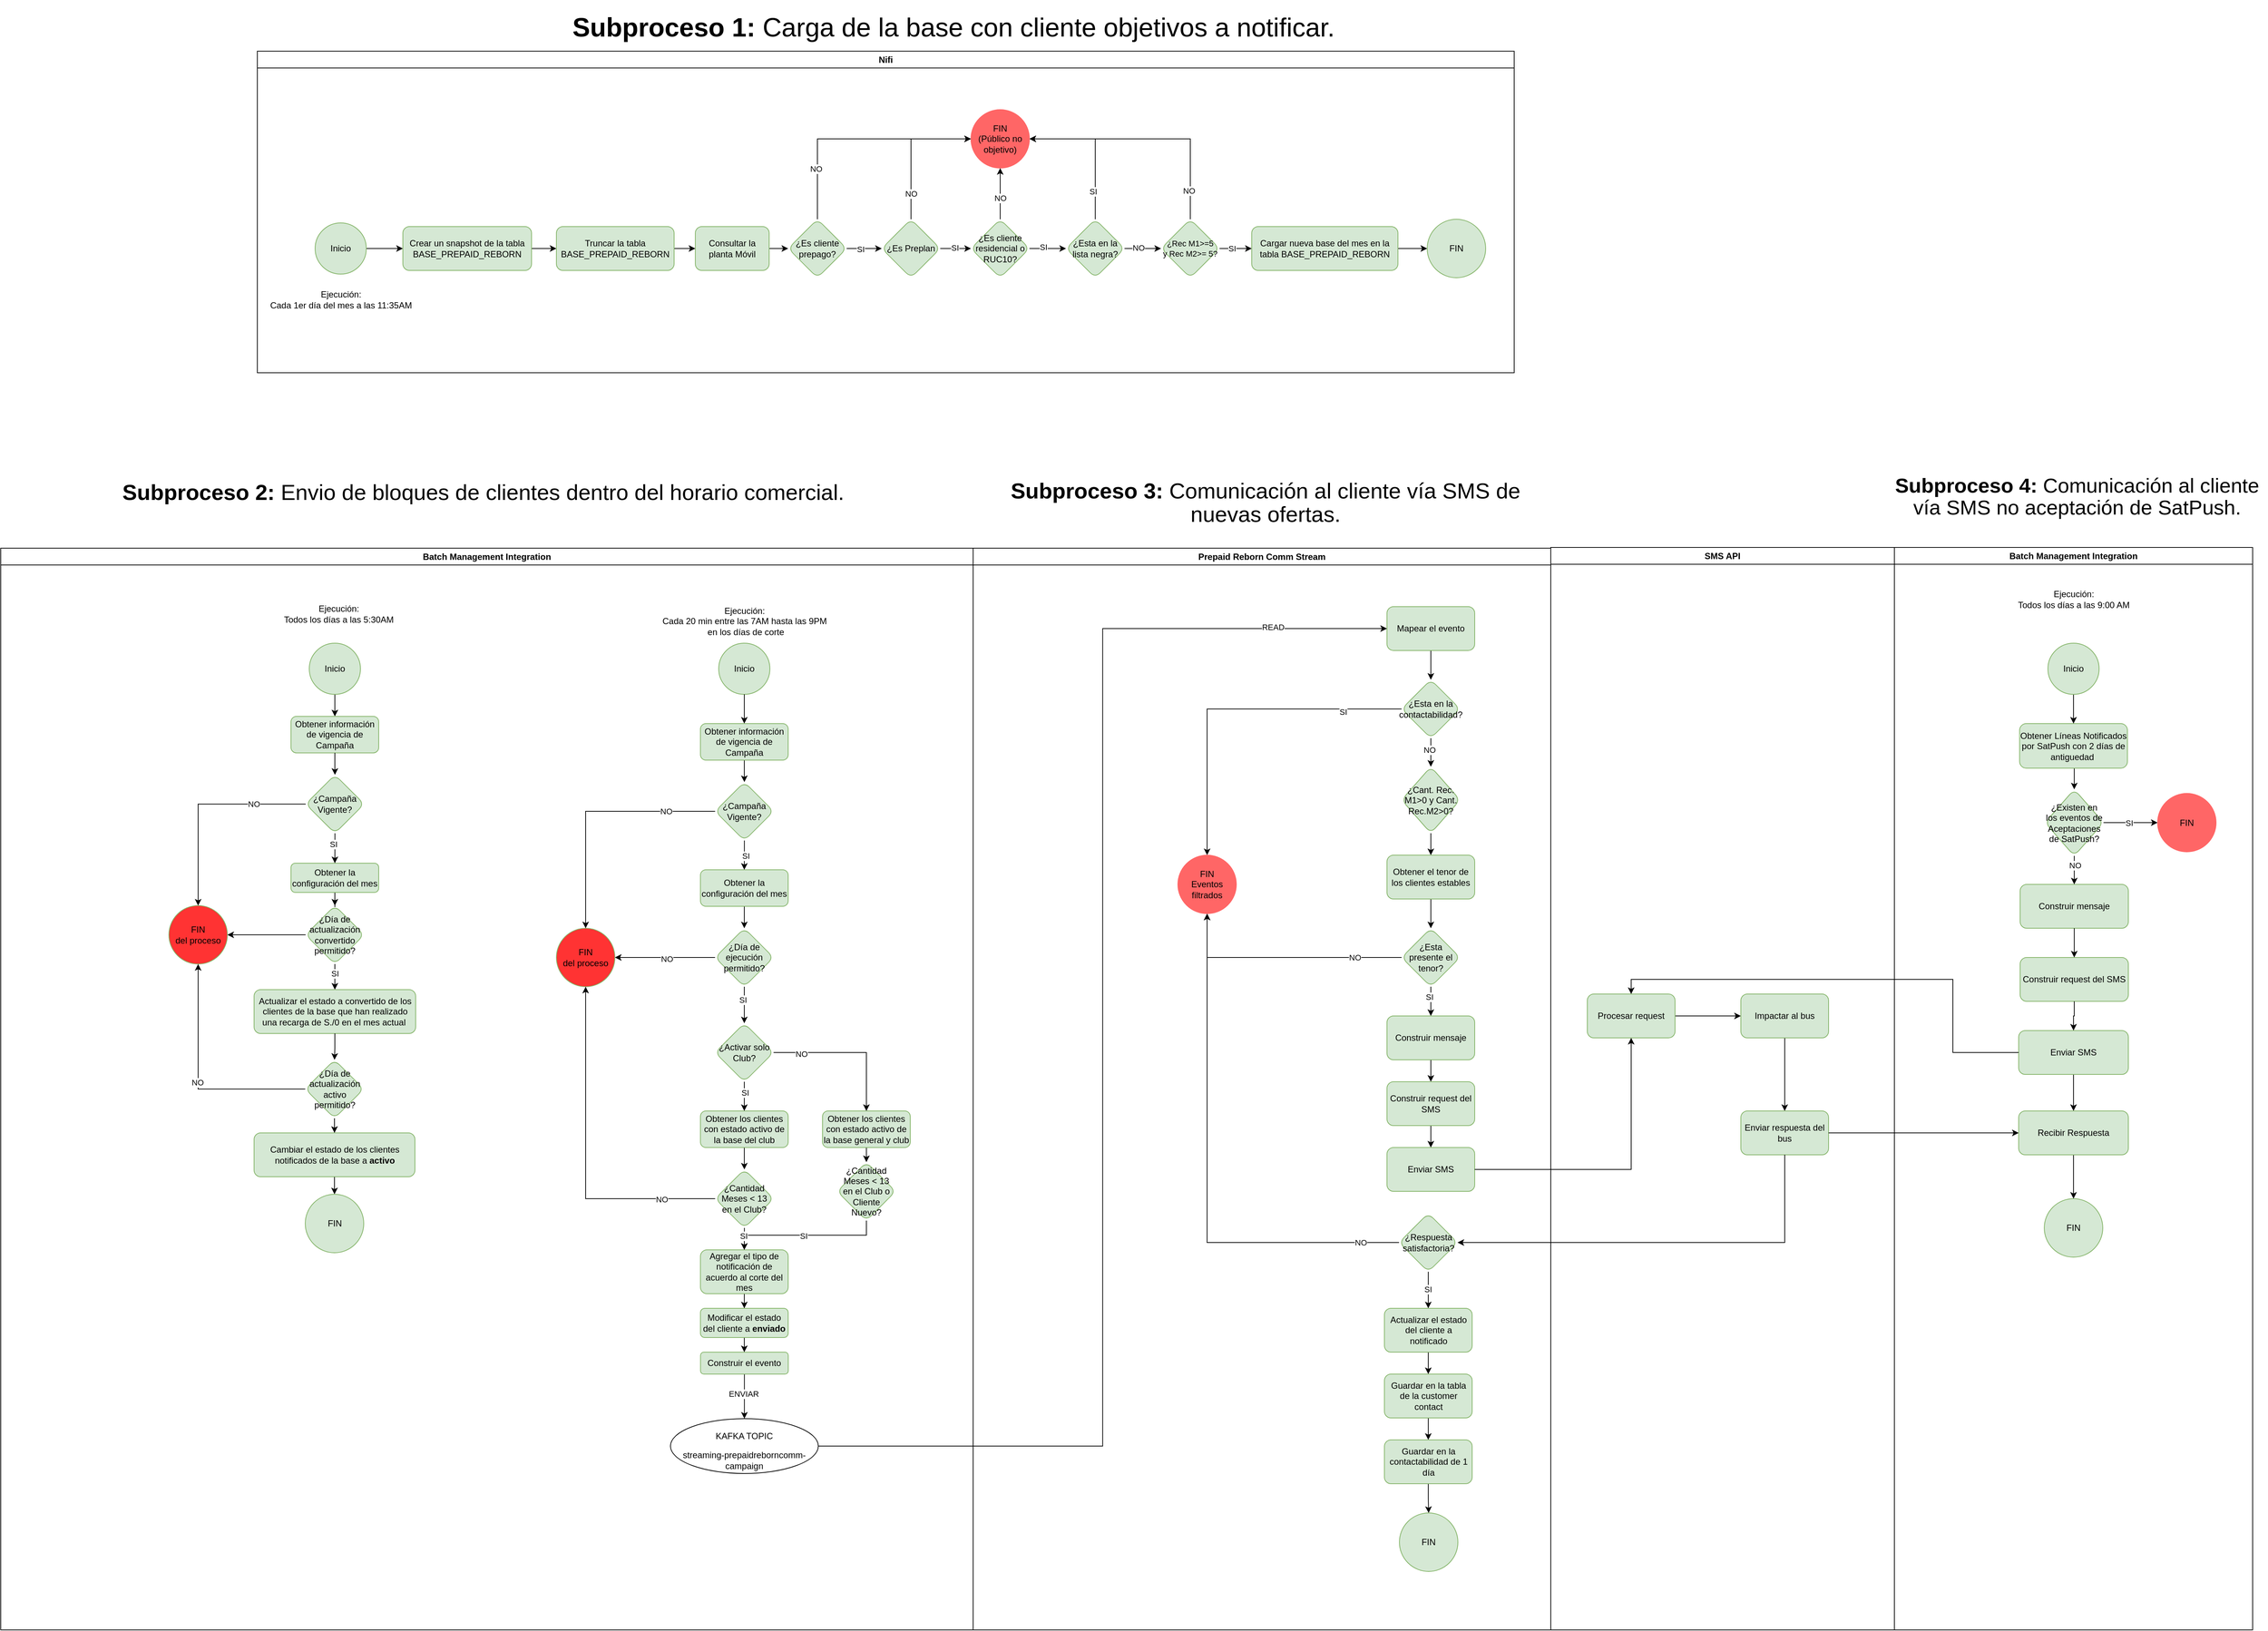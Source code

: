 <mxfile version="22.1.0" type="dropbox" pages="7">
  <diagram name="flujo" id="E0HK-lTpinQ_GrdKT1Uq">
    <mxGraphModel dx="2577" dy="2266" grid="1" gridSize="10" guides="1" tooltips="1" connect="1" arrows="1" fold="1" page="1" pageScale="1" pageWidth="827" pageHeight="1169" math="0" shadow="0">
      <root>
        <mxCell id="0" />
        <mxCell id="1" parent="0" />
        <mxCell id="rBiPLYogW9RmQMC_NuFS-100" value="Prepaid Reborn Comm Stream" style="swimlane;whiteSpace=wrap;html=1;" parent="1" vertex="1">
          <mxGeometry x="1860" y="810" width="790" height="1480" as="geometry" />
        </mxCell>
        <mxCell id="Y-fjylQxM40ybjfmxJeL-1" style="edgeStyle=orthogonalEdgeStyle;rounded=0;orthogonalLoop=1;jettySize=auto;html=1;" parent="rBiPLYogW9RmQMC_NuFS-100" source="n7wWE6gGxKfrHYLoZkDY-87" target="n7wWE6gGxKfrHYLoZkDY-94" edge="1">
          <mxGeometry relative="1" as="geometry">
            <mxPoint x="729" y="240" as="targetPoint" />
          </mxGeometry>
        </mxCell>
        <mxCell id="n7wWE6gGxKfrHYLoZkDY-87" value="Mapear el evento" style="whiteSpace=wrap;html=1;fillColor=#d5e8d4;strokeColor=#82b366;rounded=1;sketch=0;" parent="rBiPLYogW9RmQMC_NuFS-100" vertex="1">
          <mxGeometry x="566" y="80" width="120" height="60" as="geometry" />
        </mxCell>
        <mxCell id="n7wWE6gGxKfrHYLoZkDY-97" value="" style="edgeStyle=orthogonalEdgeStyle;rounded=0;orthogonalLoop=1;jettySize=auto;html=1;" parent="rBiPLYogW9RmQMC_NuFS-100" source="n7wWE6gGxKfrHYLoZkDY-94" target="n7wWE6gGxKfrHYLoZkDY-96" edge="1">
          <mxGeometry relative="1" as="geometry" />
        </mxCell>
        <mxCell id="n7wWE6gGxKfrHYLoZkDY-120" value="NO" style="edgeLabel;html=1;align=center;verticalAlign=middle;resizable=0;points=[];" parent="n7wWE6gGxKfrHYLoZkDY-97" vertex="1" connectable="0">
          <mxGeometry x="-0.256" y="-2" relative="1" as="geometry">
            <mxPoint as="offset" />
          </mxGeometry>
        </mxCell>
        <mxCell id="n7wWE6gGxKfrHYLoZkDY-124" style="edgeStyle=orthogonalEdgeStyle;rounded=0;orthogonalLoop=1;jettySize=auto;html=1;entryX=0.5;entryY=0;entryDx=0;entryDy=0;" parent="rBiPLYogW9RmQMC_NuFS-100" source="n7wWE6gGxKfrHYLoZkDY-94" target="n7wWE6gGxKfrHYLoZkDY-121" edge="1">
          <mxGeometry relative="1" as="geometry" />
        </mxCell>
        <mxCell id="n7wWE6gGxKfrHYLoZkDY-125" value="SI" style="edgeLabel;html=1;align=center;verticalAlign=middle;resizable=0;points=[];" parent="n7wWE6gGxKfrHYLoZkDY-124" vertex="1" connectable="0">
          <mxGeometry x="-0.654" y="4" relative="1" as="geometry">
            <mxPoint as="offset" />
          </mxGeometry>
        </mxCell>
        <mxCell id="n7wWE6gGxKfrHYLoZkDY-94" value="¿Esta en la contactabilidad?" style="rhombus;whiteSpace=wrap;html=1;fillColor=#d5e8d4;strokeColor=#82b366;rounded=1;sketch=0;" parent="rBiPLYogW9RmQMC_NuFS-100" vertex="1">
          <mxGeometry x="586" y="180" width="80" height="80" as="geometry" />
        </mxCell>
        <mxCell id="Hbt0AqrGQgNeeEk-VEN_-1" style="edgeStyle=orthogonalEdgeStyle;rounded=0;orthogonalLoop=1;jettySize=auto;html=1;exitX=0.5;exitY=1;exitDx=0;exitDy=0;" parent="rBiPLYogW9RmQMC_NuFS-100" source="n7wWE6gGxKfrHYLoZkDY-96" target="n7wWE6gGxKfrHYLoZkDY-98" edge="1">
          <mxGeometry relative="1" as="geometry" />
        </mxCell>
        <mxCell id="n7wWE6gGxKfrHYLoZkDY-96" value="¿Cant. Rec. M1&amp;gt;0 y Cant. Rec.M2&amp;gt;0?" style="rhombus;whiteSpace=wrap;html=1;fillColor=#d5e8d4;strokeColor=#82b366;rounded=1;sketch=0;" parent="rBiPLYogW9RmQMC_NuFS-100" vertex="1">
          <mxGeometry x="586" y="299" width="80" height="91" as="geometry" />
        </mxCell>
        <mxCell id="n7wWE6gGxKfrHYLoZkDY-105" value="" style="edgeStyle=orthogonalEdgeStyle;rounded=0;orthogonalLoop=1;jettySize=auto;html=1;exitX=0.5;exitY=1;exitDx=0;exitDy=0;" parent="rBiPLYogW9RmQMC_NuFS-100" source="n7wWE6gGxKfrHYLoZkDY-98" target="n7wWE6gGxKfrHYLoZkDY-104" edge="1">
          <mxGeometry relative="1" as="geometry" />
        </mxCell>
        <mxCell id="n7wWE6gGxKfrHYLoZkDY-98" value="Obtener el tenor de los clientes estables" style="whiteSpace=wrap;html=1;fillColor=#d5e8d4;strokeColor=#82b366;rounded=1;sketch=0;" parent="rBiPLYogW9RmQMC_NuFS-100" vertex="1">
          <mxGeometry x="566" y="420" width="120" height="60" as="geometry" />
        </mxCell>
        <mxCell id="n7wWE6gGxKfrHYLoZkDY-112" value="" style="edgeStyle=orthogonalEdgeStyle;rounded=0;orthogonalLoop=1;jettySize=auto;html=1;" parent="rBiPLYogW9RmQMC_NuFS-100" source="n7wWE6gGxKfrHYLoZkDY-104" target="n7wWE6gGxKfrHYLoZkDY-111" edge="1">
          <mxGeometry relative="1" as="geometry" />
        </mxCell>
        <mxCell id="n7wWE6gGxKfrHYLoZkDY-118" value="SI" style="edgeLabel;html=1;align=center;verticalAlign=middle;resizable=0;points=[];" parent="n7wWE6gGxKfrHYLoZkDY-112" vertex="1" connectable="0">
          <mxGeometry x="-0.306" y="-2" relative="1" as="geometry">
            <mxPoint as="offset" />
          </mxGeometry>
        </mxCell>
        <mxCell id="n7wWE6gGxKfrHYLoZkDY-126" style="edgeStyle=orthogonalEdgeStyle;rounded=0;orthogonalLoop=1;jettySize=auto;html=1;entryX=0.5;entryY=1;entryDx=0;entryDy=0;" parent="rBiPLYogW9RmQMC_NuFS-100" source="n7wWE6gGxKfrHYLoZkDY-104" target="n7wWE6gGxKfrHYLoZkDY-121" edge="1">
          <mxGeometry relative="1" as="geometry" />
        </mxCell>
        <mxCell id="n7wWE6gGxKfrHYLoZkDY-127" value="NO" style="edgeLabel;html=1;align=center;verticalAlign=middle;resizable=0;points=[];" parent="n7wWE6gGxKfrHYLoZkDY-126" vertex="1" connectable="0">
          <mxGeometry x="-0.61" relative="1" as="geometry">
            <mxPoint x="-1" as="offset" />
          </mxGeometry>
        </mxCell>
        <mxCell id="n7wWE6gGxKfrHYLoZkDY-104" value="¿Esta presente el tenor?" style="rhombus;whiteSpace=wrap;html=1;fillColor=#d5e8d4;strokeColor=#82b366;rounded=1;sketch=0;" parent="rBiPLYogW9RmQMC_NuFS-100" vertex="1">
          <mxGeometry x="586" y="520" width="80" height="80" as="geometry" />
        </mxCell>
        <mxCell id="n7wWE6gGxKfrHYLoZkDY-114" value="" style="edgeStyle=orthogonalEdgeStyle;rounded=0;orthogonalLoop=1;jettySize=auto;html=1;" parent="rBiPLYogW9RmQMC_NuFS-100" source="n7wWE6gGxKfrHYLoZkDY-111" target="n7wWE6gGxKfrHYLoZkDY-113" edge="1">
          <mxGeometry relative="1" as="geometry" />
        </mxCell>
        <mxCell id="n7wWE6gGxKfrHYLoZkDY-111" value="Construir mensaje" style="whiteSpace=wrap;html=1;fillColor=#d5e8d4;strokeColor=#82b366;rounded=1;sketch=0;" parent="rBiPLYogW9RmQMC_NuFS-100" vertex="1">
          <mxGeometry x="566" y="640" width="120" height="60" as="geometry" />
        </mxCell>
        <mxCell id="n7wWE6gGxKfrHYLoZkDY-116" value="" style="edgeStyle=orthogonalEdgeStyle;rounded=0;orthogonalLoop=1;jettySize=auto;html=1;" parent="rBiPLYogW9RmQMC_NuFS-100" source="n7wWE6gGxKfrHYLoZkDY-113" target="n7wWE6gGxKfrHYLoZkDY-115" edge="1">
          <mxGeometry relative="1" as="geometry" />
        </mxCell>
        <mxCell id="n7wWE6gGxKfrHYLoZkDY-113" value="Construir request del SMS" style="whiteSpace=wrap;html=1;fillColor=#d5e8d4;strokeColor=#82b366;rounded=1;sketch=0;" parent="rBiPLYogW9RmQMC_NuFS-100" vertex="1">
          <mxGeometry x="566" y="730" width="120" height="60" as="geometry" />
        </mxCell>
        <mxCell id="n7wWE6gGxKfrHYLoZkDY-115" value="Enviar SMS" style="whiteSpace=wrap;html=1;fillColor=#d5e8d4;strokeColor=#82b366;rounded=1;sketch=0;" parent="rBiPLYogW9RmQMC_NuFS-100" vertex="1">
          <mxGeometry x="566" y="820" width="120" height="60" as="geometry" />
        </mxCell>
        <mxCell id="n7wWE6gGxKfrHYLoZkDY-121" value="FIN&lt;br&gt;Eventos filtrados" style="ellipse;whiteSpace=wrap;html=1;fillColor=#FF6666;strokeColor=#FF6666;rounded=1;sketch=0;" parent="rBiPLYogW9RmQMC_NuFS-100" vertex="1">
          <mxGeometry x="280" y="420" width="80" height="80" as="geometry" />
        </mxCell>
        <mxCell id="n7wWE6gGxKfrHYLoZkDY-174" style="edgeStyle=orthogonalEdgeStyle;rounded=0;orthogonalLoop=1;jettySize=auto;html=1;entryX=0.5;entryY=1;entryDx=0;entryDy=0;" parent="rBiPLYogW9RmQMC_NuFS-100" source="n7wWE6gGxKfrHYLoZkDY-172" target="n7wWE6gGxKfrHYLoZkDY-121" edge="1">
          <mxGeometry relative="1" as="geometry" />
        </mxCell>
        <mxCell id="n7wWE6gGxKfrHYLoZkDY-175" value="NO" style="edgeLabel;html=1;align=center;verticalAlign=middle;resizable=0;points=[];" parent="n7wWE6gGxKfrHYLoZkDY-174" vertex="1" connectable="0">
          <mxGeometry x="-0.852" relative="1" as="geometry">
            <mxPoint as="offset" />
          </mxGeometry>
        </mxCell>
        <mxCell id="n7wWE6gGxKfrHYLoZkDY-177" value="" style="edgeStyle=orthogonalEdgeStyle;rounded=0;orthogonalLoop=1;jettySize=auto;html=1;" parent="rBiPLYogW9RmQMC_NuFS-100" source="n7wWE6gGxKfrHYLoZkDY-172" target="n7wWE6gGxKfrHYLoZkDY-176" edge="1">
          <mxGeometry relative="1" as="geometry" />
        </mxCell>
        <mxCell id="n7wWE6gGxKfrHYLoZkDY-184" value="SI" style="edgeLabel;html=1;align=center;verticalAlign=middle;resizable=0;points=[];" parent="n7wWE6gGxKfrHYLoZkDY-177" vertex="1" connectable="0">
          <mxGeometry x="-0.05" y="-1" relative="1" as="geometry">
            <mxPoint as="offset" />
          </mxGeometry>
        </mxCell>
        <mxCell id="n7wWE6gGxKfrHYLoZkDY-172" value="¿Respuesta satisfactoria?" style="rhombus;whiteSpace=wrap;html=1;fillColor=#d5e8d4;strokeColor=#82b366;rounded=1;sketch=0;" parent="rBiPLYogW9RmQMC_NuFS-100" vertex="1">
          <mxGeometry x="582.5" y="910" width="80" height="80" as="geometry" />
        </mxCell>
        <mxCell id="n7wWE6gGxKfrHYLoZkDY-179" value="" style="edgeStyle=orthogonalEdgeStyle;rounded=0;orthogonalLoop=1;jettySize=auto;html=1;" parent="rBiPLYogW9RmQMC_NuFS-100" source="n7wWE6gGxKfrHYLoZkDY-176" target="n7wWE6gGxKfrHYLoZkDY-178" edge="1">
          <mxGeometry relative="1" as="geometry" />
        </mxCell>
        <mxCell id="n7wWE6gGxKfrHYLoZkDY-176" value="Actualizar el estado del cliente a notificado" style="whiteSpace=wrap;html=1;fillColor=#d5e8d4;strokeColor=#82b366;rounded=1;sketch=0;" parent="rBiPLYogW9RmQMC_NuFS-100" vertex="1">
          <mxGeometry x="562.5" y="1040" width="120" height="60" as="geometry" />
        </mxCell>
        <mxCell id="n7wWE6gGxKfrHYLoZkDY-181" value="" style="edgeStyle=orthogonalEdgeStyle;rounded=0;orthogonalLoop=1;jettySize=auto;html=1;" parent="rBiPLYogW9RmQMC_NuFS-100" source="n7wWE6gGxKfrHYLoZkDY-178" target="n7wWE6gGxKfrHYLoZkDY-180" edge="1">
          <mxGeometry relative="1" as="geometry" />
        </mxCell>
        <mxCell id="n7wWE6gGxKfrHYLoZkDY-178" value="Guardar en la tabla de la customer contact" style="whiteSpace=wrap;html=1;fillColor=#d5e8d4;strokeColor=#82b366;rounded=1;sketch=0;" parent="rBiPLYogW9RmQMC_NuFS-100" vertex="1">
          <mxGeometry x="562.5" y="1130" width="120" height="60" as="geometry" />
        </mxCell>
        <mxCell id="n7wWE6gGxKfrHYLoZkDY-183" value="" style="edgeStyle=orthogonalEdgeStyle;rounded=0;orthogonalLoop=1;jettySize=auto;html=1;" parent="rBiPLYogW9RmQMC_NuFS-100" source="n7wWE6gGxKfrHYLoZkDY-180" target="n7wWE6gGxKfrHYLoZkDY-182" edge="1">
          <mxGeometry relative="1" as="geometry" />
        </mxCell>
        <mxCell id="n7wWE6gGxKfrHYLoZkDY-180" value="Guardar en la contactabilidad de 1 día" style="whiteSpace=wrap;html=1;fillColor=#d5e8d4;strokeColor=#82b366;rounded=1;sketch=0;" parent="rBiPLYogW9RmQMC_NuFS-100" vertex="1">
          <mxGeometry x="562.5" y="1220" width="120" height="60" as="geometry" />
        </mxCell>
        <mxCell id="n7wWE6gGxKfrHYLoZkDY-182" value="FIN" style="ellipse;whiteSpace=wrap;html=1;fillColor=#d5e8d4;strokeColor=#82b366;rounded=1;sketch=0;" parent="rBiPLYogW9RmQMC_NuFS-100" vertex="1">
          <mxGeometry x="583" y="1320" width="80" height="80" as="geometry" />
        </mxCell>
        <mxCell id="jp-iW0uKY-75p7g3oJYB-1" value="Nifi" style="swimlane;whiteSpace=wrap;html=1;" parent="1" vertex="1">
          <mxGeometry x="881" y="130" width="1719" height="440" as="geometry" />
        </mxCell>
        <mxCell id="jp-iW0uKY-75p7g3oJYB-120" value="" style="edgeStyle=orthogonalEdgeStyle;rounded=0;orthogonalLoop=1;jettySize=auto;html=1;" parent="jp-iW0uKY-75p7g3oJYB-1" source="jp-iW0uKY-75p7g3oJYB-3" target="jp-iW0uKY-75p7g3oJYB-119" edge="1">
          <mxGeometry relative="1" as="geometry" />
        </mxCell>
        <mxCell id="jp-iW0uKY-75p7g3oJYB-3" value="Inicio" style="ellipse;whiteSpace=wrap;html=1;rounded=1;sketch=0;fillColor=#d5e8d4;strokeColor=#82b366;" parent="jp-iW0uKY-75p7g3oJYB-1" vertex="1">
          <mxGeometry x="79" y="235" width="70" height="70" as="geometry" />
        </mxCell>
        <mxCell id="jp-iW0uKY-75p7g3oJYB-92" value="" style="edgeStyle=orthogonalEdgeStyle;rounded=0;orthogonalLoop=1;jettySize=auto;html=1;" parent="jp-iW0uKY-75p7g3oJYB-1" source="jp-iW0uKY-75p7g3oJYB-89" target="jp-iW0uKY-75p7g3oJYB-91" edge="1">
          <mxGeometry relative="1" as="geometry" />
        </mxCell>
        <mxCell id="jp-iW0uKY-75p7g3oJYB-89" value="Consultar la planta Móvil" style="whiteSpace=wrap;html=1;fillColor=#d5e8d4;strokeColor=#82b366;rounded=1;sketch=0;" parent="jp-iW0uKY-75p7g3oJYB-1" vertex="1">
          <mxGeometry x="599" y="240" width="101" height="60" as="geometry" />
        </mxCell>
        <mxCell id="jp-iW0uKY-75p7g3oJYB-102" style="edgeStyle=orthogonalEdgeStyle;rounded=0;orthogonalLoop=1;jettySize=auto;html=1;entryX=0;entryY=0.5;entryDx=0;entryDy=0;exitX=0.5;exitY=0;exitDx=0;exitDy=0;" parent="jp-iW0uKY-75p7g3oJYB-1" source="jp-iW0uKY-75p7g3oJYB-91" target="jp-iW0uKY-75p7g3oJYB-101" edge="1">
          <mxGeometry relative="1" as="geometry" />
        </mxCell>
        <mxCell id="jp-iW0uKY-75p7g3oJYB-105" value="NO" style="edgeLabel;html=1;align=center;verticalAlign=middle;resizable=0;points=[];" parent="jp-iW0uKY-75p7g3oJYB-102" vertex="1" connectable="0">
          <mxGeometry x="-0.568" y="2" relative="1" as="geometry">
            <mxPoint as="offset" />
          </mxGeometry>
        </mxCell>
        <mxCell id="_1wT-7CWdnHgPVZIXrr--2" style="edgeStyle=orthogonalEdgeStyle;rounded=0;orthogonalLoop=1;jettySize=auto;html=1;" parent="jp-iW0uKY-75p7g3oJYB-1" source="jp-iW0uKY-75p7g3oJYB-91" target="_1wT-7CWdnHgPVZIXrr--1" edge="1">
          <mxGeometry relative="1" as="geometry" />
        </mxCell>
        <mxCell id="hEiP-rmGKswzF1jjzdbc-1" value="SI" style="edgeLabel;html=1;align=center;verticalAlign=middle;resizable=0;points=[];" parent="_1wT-7CWdnHgPVZIXrr--2" vertex="1" connectable="0">
          <mxGeometry x="-0.203" y="-1" relative="1" as="geometry">
            <mxPoint as="offset" />
          </mxGeometry>
        </mxCell>
        <mxCell id="jp-iW0uKY-75p7g3oJYB-91" value="¿Es cliente prepago?" style="rhombus;whiteSpace=wrap;html=1;fillColor=#d5e8d4;strokeColor=#82b366;rounded=1;sketch=0;" parent="jp-iW0uKY-75p7g3oJYB-1" vertex="1">
          <mxGeometry x="726" y="230" width="80" height="80" as="geometry" />
        </mxCell>
        <mxCell id="jp-iW0uKY-75p7g3oJYB-96" value="" style="edgeStyle=orthogonalEdgeStyle;rounded=0;orthogonalLoop=1;jettySize=auto;html=1;" parent="jp-iW0uKY-75p7g3oJYB-1" source="jp-iW0uKY-75p7g3oJYB-93" target="jp-iW0uKY-75p7g3oJYB-95" edge="1">
          <mxGeometry relative="1" as="geometry" />
        </mxCell>
        <mxCell id="jp-iW0uKY-75p7g3oJYB-109" value="NO" style="edgeLabel;html=1;align=center;verticalAlign=middle;resizable=0;points=[];" parent="jp-iW0uKY-75p7g3oJYB-96" vertex="1" connectable="0">
          <mxGeometry x="-0.259" y="1" relative="1" as="geometry">
            <mxPoint as="offset" />
          </mxGeometry>
        </mxCell>
        <mxCell id="_1wT-7CWdnHgPVZIXrr--9" style="edgeStyle=orthogonalEdgeStyle;rounded=0;orthogonalLoop=1;jettySize=auto;html=1;entryX=1;entryY=0.5;entryDx=0;entryDy=0;exitX=0.5;exitY=0;exitDx=0;exitDy=0;" parent="jp-iW0uKY-75p7g3oJYB-1" source="jp-iW0uKY-75p7g3oJYB-93" target="jp-iW0uKY-75p7g3oJYB-101" edge="1">
          <mxGeometry relative="1" as="geometry" />
        </mxCell>
        <mxCell id="_1wT-7CWdnHgPVZIXrr--10" value="SI" style="edgeLabel;html=1;align=center;verticalAlign=middle;resizable=0;points=[];" parent="_1wT-7CWdnHgPVZIXrr--9" vertex="1" connectable="0">
          <mxGeometry x="-0.621" y="3" relative="1" as="geometry">
            <mxPoint as="offset" />
          </mxGeometry>
        </mxCell>
        <mxCell id="jp-iW0uKY-75p7g3oJYB-93" value="¿Esta en la lista negra?" style="rhombus;whiteSpace=wrap;html=1;fillColor=#d5e8d4;strokeColor=#82b366;rounded=1;sketch=0;" parent="jp-iW0uKY-75p7g3oJYB-1" vertex="1">
          <mxGeometry x="1106" y="230" width="80" height="80" as="geometry" />
        </mxCell>
        <mxCell id="jp-iW0uKY-75p7g3oJYB-98" value="" style="edgeStyle=orthogonalEdgeStyle;rounded=0;orthogonalLoop=1;jettySize=auto;html=1;" parent="jp-iW0uKY-75p7g3oJYB-1" source="jp-iW0uKY-75p7g3oJYB-95" target="jp-iW0uKY-75p7g3oJYB-97" edge="1">
          <mxGeometry relative="1" as="geometry" />
        </mxCell>
        <mxCell id="Cpki1X-BMSXeXbuQUAea-55" value="SI" style="edgeLabel;html=1;align=center;verticalAlign=middle;resizable=0;points=[];" parent="jp-iW0uKY-75p7g3oJYB-98" vertex="1" connectable="0">
          <mxGeometry x="-0.299" y="-5" relative="1" as="geometry">
            <mxPoint x="1" y="-5" as="offset" />
          </mxGeometry>
        </mxCell>
        <mxCell id="_1wT-7CWdnHgPVZIXrr--11" style="edgeStyle=orthogonalEdgeStyle;rounded=0;orthogonalLoop=1;jettySize=auto;html=1;entryX=1;entryY=0.5;entryDx=0;entryDy=0;exitX=0.5;exitY=0;exitDx=0;exitDy=0;" parent="jp-iW0uKY-75p7g3oJYB-1" source="jp-iW0uKY-75p7g3oJYB-95" target="jp-iW0uKY-75p7g3oJYB-101" edge="1">
          <mxGeometry relative="1" as="geometry" />
        </mxCell>
        <mxCell id="_1wT-7CWdnHgPVZIXrr--12" value="NO" style="edgeLabel;html=1;align=center;verticalAlign=middle;resizable=0;points=[];" parent="_1wT-7CWdnHgPVZIXrr--11" vertex="1" connectable="0">
          <mxGeometry x="-0.763" y="2" relative="1" as="geometry">
            <mxPoint as="offset" />
          </mxGeometry>
        </mxCell>
        <mxCell id="jp-iW0uKY-75p7g3oJYB-95" value="¿Rec M1&amp;gt;=5&lt;br style=&quot;font-size: 11px;&quot;&gt;y Rec M2&amp;gt;= 5?" style="rhombus;whiteSpace=wrap;html=1;fillColor=#d5e8d4;strokeColor=#82b366;rounded=1;sketch=0;fontSize=11;" parent="jp-iW0uKY-75p7g3oJYB-1" vertex="1">
          <mxGeometry x="1236" y="230" width="80" height="80" as="geometry" />
        </mxCell>
        <mxCell id="jp-iW0uKY-75p7g3oJYB-100" value="" style="edgeStyle=orthogonalEdgeStyle;rounded=0;orthogonalLoop=1;jettySize=auto;html=1;" parent="jp-iW0uKY-75p7g3oJYB-1" source="jp-iW0uKY-75p7g3oJYB-97" target="jp-iW0uKY-75p7g3oJYB-99" edge="1">
          <mxGeometry relative="1" as="geometry" />
        </mxCell>
        <mxCell id="jp-iW0uKY-75p7g3oJYB-97" value="Cargar nueva base del mes en la tabla BASE_PREPAID_REBORN" style="whiteSpace=wrap;html=1;fillColor=#d5e8d4;strokeColor=#82b366;rounded=1;sketch=0;" parent="jp-iW0uKY-75p7g3oJYB-1" vertex="1">
          <mxGeometry x="1360" y="240" width="200" height="60" as="geometry" />
        </mxCell>
        <mxCell id="jp-iW0uKY-75p7g3oJYB-99" value="FIN" style="ellipse;whiteSpace=wrap;html=1;fillColor=#d5e8d4;strokeColor=#82b366;rounded=1;sketch=0;" parent="jp-iW0uKY-75p7g3oJYB-1" vertex="1">
          <mxGeometry x="1600" y="230" width="80" height="80" as="geometry" />
        </mxCell>
        <mxCell id="jp-iW0uKY-75p7g3oJYB-101" value="FIN&lt;br&gt;(Público no objetivo)" style="ellipse;whiteSpace=wrap;html=1;fillColor=#FF6666;strokeColor=#FF6666;rounded=1;sketch=0;" parent="jp-iW0uKY-75p7g3oJYB-1" vertex="1">
          <mxGeometry x="976" y="80" width="80" height="80" as="geometry" />
        </mxCell>
        <mxCell id="jp-iW0uKY-75p7g3oJYB-118" value="Ejecución: &lt;br&gt;Cada 1er día del mes a las 11:35AM" style="text;html=1;align=center;verticalAlign=middle;resizable=0;points=[];autosize=1;strokeColor=none;fillColor=none;" parent="jp-iW0uKY-75p7g3oJYB-1" vertex="1">
          <mxGeometry x="4" y="320" width="220" height="40" as="geometry" />
        </mxCell>
        <mxCell id="jp-iW0uKY-75p7g3oJYB-122" value="" style="edgeStyle=orthogonalEdgeStyle;rounded=0;orthogonalLoop=1;jettySize=auto;html=1;" parent="jp-iW0uKY-75p7g3oJYB-1" source="jp-iW0uKY-75p7g3oJYB-119" target="jp-iW0uKY-75p7g3oJYB-121" edge="1">
          <mxGeometry relative="1" as="geometry" />
        </mxCell>
        <mxCell id="jp-iW0uKY-75p7g3oJYB-119" value="Crear un snapshot de la tabla BASE_PREPAID_REBORN" style="whiteSpace=wrap;html=1;fillColor=#d5e8d4;strokeColor=#82b366;rounded=1;sketch=0;" parent="jp-iW0uKY-75p7g3oJYB-1" vertex="1">
          <mxGeometry x="199" y="240" width="176" height="60" as="geometry" />
        </mxCell>
        <mxCell id="jp-iW0uKY-75p7g3oJYB-123" style="edgeStyle=orthogonalEdgeStyle;rounded=0;orthogonalLoop=1;jettySize=auto;html=1;entryX=0;entryY=0.5;entryDx=0;entryDy=0;" parent="jp-iW0uKY-75p7g3oJYB-1" source="jp-iW0uKY-75p7g3oJYB-121" target="jp-iW0uKY-75p7g3oJYB-89" edge="1">
          <mxGeometry relative="1" as="geometry" />
        </mxCell>
        <mxCell id="jp-iW0uKY-75p7g3oJYB-121" value="Truncar la tabla BASE_PREPAID_REBORN" style="whiteSpace=wrap;html=1;fillColor=#d5e8d4;strokeColor=#82b366;rounded=1;sketch=0;" parent="jp-iW0uKY-75p7g3oJYB-1" vertex="1">
          <mxGeometry x="409" y="240" width="161" height="60" as="geometry" />
        </mxCell>
        <mxCell id="hEiP-rmGKswzF1jjzdbc-3" value="" style="edgeStyle=orthogonalEdgeStyle;rounded=0;orthogonalLoop=1;jettySize=auto;html=1;" parent="jp-iW0uKY-75p7g3oJYB-1" source="_1wT-7CWdnHgPVZIXrr--1" target="hEiP-rmGKswzF1jjzdbc-2" edge="1">
          <mxGeometry relative="1" as="geometry" />
        </mxCell>
        <mxCell id="hEiP-rmGKswzF1jjzdbc-5" value="SI" style="edgeLabel;html=1;align=center;verticalAlign=middle;resizable=0;points=[];" parent="hEiP-rmGKswzF1jjzdbc-3" vertex="1" connectable="0">
          <mxGeometry x="-0.042" y="1" relative="1" as="geometry">
            <mxPoint as="offset" />
          </mxGeometry>
        </mxCell>
        <mxCell id="hEiP-rmGKswzF1jjzdbc-9" style="edgeStyle=orthogonalEdgeStyle;rounded=0;orthogonalLoop=1;jettySize=auto;html=1;entryX=0;entryY=0.5;entryDx=0;entryDy=0;exitX=0.5;exitY=0;exitDx=0;exitDy=0;" parent="jp-iW0uKY-75p7g3oJYB-1" source="_1wT-7CWdnHgPVZIXrr--1" target="jp-iW0uKY-75p7g3oJYB-101" edge="1">
          <mxGeometry relative="1" as="geometry" />
        </mxCell>
        <mxCell id="hEiP-rmGKswzF1jjzdbc-10" value="NO" style="edgeLabel;html=1;align=center;verticalAlign=middle;resizable=0;points=[];" parent="hEiP-rmGKswzF1jjzdbc-9" vertex="1" connectable="0">
          <mxGeometry x="-0.628" relative="1" as="geometry">
            <mxPoint as="offset" />
          </mxGeometry>
        </mxCell>
        <mxCell id="_1wT-7CWdnHgPVZIXrr--1" value="¿Es Preplan" style="rhombus;whiteSpace=wrap;html=1;fillColor=#d5e8d4;strokeColor=#82b366;rounded=1;sketch=0;" parent="jp-iW0uKY-75p7g3oJYB-1" vertex="1">
          <mxGeometry x="854" y="230" width="80" height="80" as="geometry" />
        </mxCell>
        <mxCell id="hEiP-rmGKswzF1jjzdbc-4" style="edgeStyle=orthogonalEdgeStyle;rounded=0;orthogonalLoop=1;jettySize=auto;html=1;entryX=0;entryY=0.5;entryDx=0;entryDy=0;" parent="jp-iW0uKY-75p7g3oJYB-1" source="hEiP-rmGKswzF1jjzdbc-2" target="jp-iW0uKY-75p7g3oJYB-93" edge="1">
          <mxGeometry relative="1" as="geometry" />
        </mxCell>
        <mxCell id="hEiP-rmGKswzF1jjzdbc-6" value="SI" style="edgeLabel;html=1;align=center;verticalAlign=middle;resizable=0;points=[];" parent="hEiP-rmGKswzF1jjzdbc-4" vertex="1" connectable="0">
          <mxGeometry x="-0.253" y="2" relative="1" as="geometry">
            <mxPoint as="offset" />
          </mxGeometry>
        </mxCell>
        <mxCell id="hEiP-rmGKswzF1jjzdbc-7" style="edgeStyle=orthogonalEdgeStyle;rounded=0;orthogonalLoop=1;jettySize=auto;html=1;entryX=0.5;entryY=1;entryDx=0;entryDy=0;" parent="jp-iW0uKY-75p7g3oJYB-1" source="hEiP-rmGKswzF1jjzdbc-2" target="jp-iW0uKY-75p7g3oJYB-101" edge="1">
          <mxGeometry relative="1" as="geometry" />
        </mxCell>
        <mxCell id="hEiP-rmGKswzF1jjzdbc-8" value="NO" style="edgeLabel;html=1;align=center;verticalAlign=middle;resizable=0;points=[];" parent="hEiP-rmGKswzF1jjzdbc-7" vertex="1" connectable="0">
          <mxGeometry x="-0.171" relative="1" as="geometry">
            <mxPoint as="offset" />
          </mxGeometry>
        </mxCell>
        <mxCell id="hEiP-rmGKswzF1jjzdbc-2" value="¿Es cliente residencial o RUC10?" style="rhombus;whiteSpace=wrap;html=1;fillColor=#d5e8d4;strokeColor=#82b366;rounded=1;sketch=0;" parent="jp-iW0uKY-75p7g3oJYB-1" vertex="1">
          <mxGeometry x="976" y="230" width="80" height="80" as="geometry" />
        </mxCell>
        <mxCell id="n7wWE6gGxKfrHYLoZkDY-56" value="Batch Management Integration" style="swimlane;whiteSpace=wrap;html=1;" parent="1" vertex="1">
          <mxGeometry x="530" y="810" width="1330" height="1480" as="geometry" />
        </mxCell>
        <mxCell id="n7wWE6gGxKfrHYLoZkDY-57" value="" style="edgeStyle=orthogonalEdgeStyle;rounded=0;orthogonalLoop=1;jettySize=auto;html=1;entryX=0.5;entryY=0;entryDx=0;entryDy=0;" parent="n7wWE6gGxKfrHYLoZkDY-56" source="Cpki1X-BMSXeXbuQUAea-58" target="Cpki1X-BMSXeXbuQUAea-57" edge="1">
          <mxGeometry relative="1" as="geometry" />
        </mxCell>
        <mxCell id="n7wWE6gGxKfrHYLoZkDY-58" value="Inicio" style="ellipse;whiteSpace=wrap;html=1;rounded=1;sketch=0;fillColor=#d5e8d4;strokeColor=#82b366;" parent="n7wWE6gGxKfrHYLoZkDY-56" vertex="1">
          <mxGeometry x="982" y="130" width="70" height="70" as="geometry" />
        </mxCell>
        <mxCell id="n7wWE6gGxKfrHYLoZkDY-59" value="Ejecución:&lt;br style=&quot;border-color: var(--border-color);&quot;&gt;Cada 20 min entre las 7AM hasta las 9PM&lt;br&gt;&amp;nbsp;en los días de corte" style="text;html=1;align=center;verticalAlign=middle;resizable=0;points=[];autosize=1;strokeColor=none;fillColor=none;" parent="n7wWE6gGxKfrHYLoZkDY-56" vertex="1">
          <mxGeometry x="892" y="70" width="250" height="60" as="geometry" />
        </mxCell>
        <mxCell id="n7wWE6gGxKfrHYLoZkDY-60" value="" style="edgeStyle=orthogonalEdgeStyle;rounded=0;orthogonalLoop=1;jettySize=auto;html=1;" parent="n7wWE6gGxKfrHYLoZkDY-56" source="n7wWE6gGxKfrHYLoZkDY-61" target="n7wWE6gGxKfrHYLoZkDY-66" edge="1">
          <mxGeometry relative="1" as="geometry" />
        </mxCell>
        <mxCell id="n7wWE6gGxKfrHYLoZkDY-61" value="Obtener la configuración del mes" style="whiteSpace=wrap;html=1;fillColor=#d5e8d4;strokeColor=#82b366;rounded=1;sketch=0;" parent="n7wWE6gGxKfrHYLoZkDY-56" vertex="1">
          <mxGeometry x="957" y="440" width="120" height="50" as="geometry" />
        </mxCell>
        <mxCell id="n7wWE6gGxKfrHYLoZkDY-64" value="" style="edgeStyle=orthogonalEdgeStyle;rounded=0;orthogonalLoop=1;jettySize=auto;html=1;" parent="n7wWE6gGxKfrHYLoZkDY-56" source="n7wWE6gGxKfrHYLoZkDY-66" target="n7wWE6gGxKfrHYLoZkDY-72" edge="1">
          <mxGeometry relative="1" as="geometry" />
        </mxCell>
        <mxCell id="n7wWE6gGxKfrHYLoZkDY-65" value="NO" style="edgeLabel;html=1;align=center;verticalAlign=middle;resizable=0;points=[];" parent="n7wWE6gGxKfrHYLoZkDY-64" vertex="1" connectable="0">
          <mxGeometry x="-0.016" y="2" relative="1" as="geometry">
            <mxPoint x="1" as="offset" />
          </mxGeometry>
        </mxCell>
        <mxCell id="Cp5-23spquA5XjN1j9Nq-34" style="edgeStyle=orthogonalEdgeStyle;rounded=0;orthogonalLoop=1;jettySize=auto;html=1;entryX=0.5;entryY=0;entryDx=0;entryDy=0;" parent="n7wWE6gGxKfrHYLoZkDY-56" source="n7wWE6gGxKfrHYLoZkDY-66" target="TTLTyFvlJ1xynDqfjRBg-2" edge="1">
          <mxGeometry relative="1" as="geometry">
            <mxPoint x="1017" y="560" as="targetPoint" />
          </mxGeometry>
        </mxCell>
        <mxCell id="Cp5-23spquA5XjN1j9Nq-35" value="SI" style="edgeLabel;html=1;align=center;verticalAlign=middle;resizable=0;points=[];" parent="Cp5-23spquA5XjN1j9Nq-34" vertex="1" connectable="0">
          <mxGeometry x="-0.289" y="-2" relative="1" as="geometry">
            <mxPoint as="offset" />
          </mxGeometry>
        </mxCell>
        <mxCell id="n7wWE6gGxKfrHYLoZkDY-66" value="¿Día de ejecución permitido?" style="rhombus;whiteSpace=wrap;html=1;fillColor=#d5e8d4;strokeColor=#82b366;rounded=1;sketch=0;" parent="n7wWE6gGxKfrHYLoZkDY-56" vertex="1">
          <mxGeometry x="977" y="520" width="80" height="80" as="geometry" />
        </mxCell>
        <mxCell id="n7wWE6gGxKfrHYLoZkDY-72" value="FIN&lt;br&gt;del proceso" style="ellipse;whiteSpace=wrap;html=1;fillColor=#FF3333;strokeColor=#82b366;rounded=1;sketch=0;" parent="n7wWE6gGxKfrHYLoZkDY-56" vertex="1">
          <mxGeometry x="760" y="520" width="80" height="80" as="geometry" />
        </mxCell>
        <mxCell id="gWPKN4dHjDYgf9s5teDe-6" style="edgeStyle=orthogonalEdgeStyle;rounded=0;orthogonalLoop=1;jettySize=auto;html=1;exitX=0.5;exitY=1;exitDx=0;exitDy=0;" parent="n7wWE6gGxKfrHYLoZkDY-56" source="n7wWE6gGxKfrHYLoZkDY-74" target="gWPKN4dHjDYgf9s5teDe-3" edge="1">
          <mxGeometry relative="1" as="geometry" />
        </mxCell>
        <mxCell id="n7wWE6gGxKfrHYLoZkDY-74" value="Obtener los clientes con estado activo de la base del club" style="whiteSpace=wrap;html=1;fillColor=#d5e8d4;strokeColor=#82b366;rounded=1;sketch=0;" parent="n7wWE6gGxKfrHYLoZkDY-56" vertex="1">
          <mxGeometry x="957" y="770" width="120" height="50" as="geometry" />
        </mxCell>
        <mxCell id="U2VecMtU22oa1BymhJUO-2" value="" style="edgeStyle=orthogonalEdgeStyle;rounded=0;orthogonalLoop=1;jettySize=auto;html=1;" parent="n7wWE6gGxKfrHYLoZkDY-56" source="n7wWE6gGxKfrHYLoZkDY-76" target="U2VecMtU22oa1BymhJUO-1" edge="1">
          <mxGeometry relative="1" as="geometry" />
        </mxCell>
        <mxCell id="n7wWE6gGxKfrHYLoZkDY-76" value="Agregar el tipo de notificación de acuerdo al corte del mes" style="whiteSpace=wrap;html=1;fillColor=#d5e8d4;strokeColor=#82b366;rounded=1;sketch=0;" parent="n7wWE6gGxKfrHYLoZkDY-56" vertex="1">
          <mxGeometry x="957" y="960" width="120" height="60" as="geometry" />
        </mxCell>
        <mxCell id="n7wWE6gGxKfrHYLoZkDY-77" style="edgeStyle=orthogonalEdgeStyle;rounded=0;orthogonalLoop=1;jettySize=auto;html=1;entryX=0.5;entryY=0;entryDx=0;entryDy=0;" parent="n7wWE6gGxKfrHYLoZkDY-56" source="n7wWE6gGxKfrHYLoZkDY-79" target="n7wWE6gGxKfrHYLoZkDY-84" edge="1">
          <mxGeometry relative="1" as="geometry" />
        </mxCell>
        <mxCell id="n7wWE6gGxKfrHYLoZkDY-78" value="ENVIAR" style="edgeLabel;html=1;align=center;verticalAlign=middle;resizable=0;points=[];" parent="n7wWE6gGxKfrHYLoZkDY-77" vertex="1" connectable="0">
          <mxGeometry x="-0.128" y="-1" relative="1" as="geometry">
            <mxPoint as="offset" />
          </mxGeometry>
        </mxCell>
        <mxCell id="n7wWE6gGxKfrHYLoZkDY-79" value="Construir el evento" style="whiteSpace=wrap;html=1;fillColor=#d5e8d4;strokeColor=#82b366;rounded=1;sketch=0;" parent="n7wWE6gGxKfrHYLoZkDY-56" vertex="1">
          <mxGeometry x="957.12" y="1100" width="120" height="30" as="geometry" />
        </mxCell>
        <mxCell id="n7wWE6gGxKfrHYLoZkDY-84" value="&lt;p class=&quot;MsoListParagraph&quot;&gt;&lt;span&gt;KAFKA TOPIC&lt;/span&gt;&lt;/p&gt;streaming-prepaidreborncomm-campaign" style="ellipse;whiteSpace=wrap;html=1;" parent="n7wWE6gGxKfrHYLoZkDY-56" vertex="1">
          <mxGeometry x="916" y="1191" width="202.25" height="75" as="geometry" />
        </mxCell>
        <mxCell id="Cp5-23spquA5XjN1j9Nq-20" style="edgeStyle=orthogonalEdgeStyle;rounded=0;orthogonalLoop=1;jettySize=auto;html=1;entryX=0.5;entryY=0;entryDx=0;entryDy=0;" parent="n7wWE6gGxKfrHYLoZkDY-56" source="pbDag3QFghL9cbggVU8I-1" target="Cpki1X-BMSXeXbuQUAea-68" edge="1">
          <mxGeometry relative="1" as="geometry" />
        </mxCell>
        <mxCell id="pbDag3QFghL9cbggVU8I-1" value="Inicio" style="ellipse;whiteSpace=wrap;html=1;rounded=1;sketch=0;fillColor=#d5e8d4;strokeColor=#82b366;" parent="n7wWE6gGxKfrHYLoZkDY-56" vertex="1">
          <mxGeometry x="422" y="130" width="70" height="70" as="geometry" />
        </mxCell>
        <mxCell id="Cp5-23spquA5XjN1j9Nq-1" value="Ejecución:&lt;br&gt;Todos los días a las 5:30AM" style="text;html=1;align=center;verticalAlign=middle;resizable=0;points=[];autosize=1;strokeColor=none;fillColor=none;" parent="n7wWE6gGxKfrHYLoZkDY-56" vertex="1">
          <mxGeometry x="377" y="70" width="170" height="40" as="geometry" />
        </mxCell>
        <mxCell id="eYL8P1Bt3kqtCUPOyVB9-1" style="edgeStyle=orthogonalEdgeStyle;rounded=0;orthogonalLoop=1;jettySize=auto;html=1;exitX=0.5;exitY=1;exitDx=0;exitDy=0;" parent="n7wWE6gGxKfrHYLoZkDY-56" source="Cp5-23spquA5XjN1j9Nq-3" target="Cp5-23spquA5XjN1j9Nq-13" edge="1">
          <mxGeometry relative="1" as="geometry" />
        </mxCell>
        <mxCell id="Cp5-23spquA5XjN1j9Nq-3" value="Obtener la configuración del mes" style="whiteSpace=wrap;html=1;fillColor=#d5e8d4;strokeColor=#82b366;rounded=1;sketch=0;" parent="n7wWE6gGxKfrHYLoZkDY-56" vertex="1">
          <mxGeometry x="397" y="431" width="120" height="40" as="geometry" />
        </mxCell>
        <mxCell id="eYL8P1Bt3kqtCUPOyVB9-7" style="edgeStyle=orthogonalEdgeStyle;rounded=0;orthogonalLoop=1;jettySize=auto;html=1;exitX=0.5;exitY=1;exitDx=0;exitDy=0;" parent="n7wWE6gGxKfrHYLoZkDY-56" source="Cp5-23spquA5XjN1j9Nq-8" target="Cp5-23spquA5XjN1j9Nq-19" edge="1">
          <mxGeometry relative="1" as="geometry" />
        </mxCell>
        <mxCell id="Cp5-23spquA5XjN1j9Nq-8" value="¿Día de actualización activo&lt;br&gt;permitido?" style="rhombus;whiteSpace=wrap;html=1;fillColor=#d5e8d4;strokeColor=#82b366;rounded=1;sketch=0;" parent="n7wWE6gGxKfrHYLoZkDY-56" vertex="1">
          <mxGeometry x="416.5" y="700" width="80" height="80" as="geometry" />
        </mxCell>
        <mxCell id="eYL8P1Bt3kqtCUPOyVB9-2" style="edgeStyle=orthogonalEdgeStyle;rounded=0;orthogonalLoop=1;jettySize=auto;html=1;exitX=0.5;exitY=1;exitDx=0;exitDy=0;" parent="n7wWE6gGxKfrHYLoZkDY-56" source="Cp5-23spquA5XjN1j9Nq-13" target="Cp5-23spquA5XjN1j9Nq-17" edge="1">
          <mxGeometry relative="1" as="geometry" />
        </mxCell>
        <mxCell id="eYL8P1Bt3kqtCUPOyVB9-5" value="SI" style="edgeLabel;html=1;align=center;verticalAlign=middle;resizable=0;points=[];" parent="eYL8P1Bt3kqtCUPOyVB9-2" vertex="1" connectable="0">
          <mxGeometry x="-0.603" y="3" relative="1" as="geometry">
            <mxPoint x="-3" y="4" as="offset" />
          </mxGeometry>
        </mxCell>
        <mxCell id="eYL8P1Bt3kqtCUPOyVB9-6" style="edgeStyle=orthogonalEdgeStyle;rounded=0;orthogonalLoop=1;jettySize=auto;html=1;exitX=0;exitY=0.5;exitDx=0;exitDy=0;" parent="n7wWE6gGxKfrHYLoZkDY-56" source="Cp5-23spquA5XjN1j9Nq-13" target="Cp5-23spquA5XjN1j9Nq-14" edge="1">
          <mxGeometry relative="1" as="geometry" />
        </mxCell>
        <mxCell id="Cp5-23spquA5XjN1j9Nq-13" value="¿Día de actualización convertido permitido?" style="rhombus;whiteSpace=wrap;html=1;fillColor=#d5e8d4;strokeColor=#82b366;rounded=1;sketch=0;" parent="n7wWE6gGxKfrHYLoZkDY-56" vertex="1">
          <mxGeometry x="417" y="489" width="80" height="80" as="geometry" />
        </mxCell>
        <mxCell id="Cp5-23spquA5XjN1j9Nq-14" value="FIN&lt;br&gt;del proceso" style="ellipse;whiteSpace=wrap;html=1;fillColor=#FF3333;strokeColor=#82b366;rounded=1;sketch=0;" parent="n7wWE6gGxKfrHYLoZkDY-56" vertex="1">
          <mxGeometry x="230" y="489" width="80" height="80" as="geometry" />
        </mxCell>
        <mxCell id="Cp5-23spquA5XjN1j9Nq-6" value="" style="edgeStyle=orthogonalEdgeStyle;rounded=0;orthogonalLoop=1;jettySize=auto;html=1;" parent="n7wWE6gGxKfrHYLoZkDY-56" source="Cp5-23spquA5XjN1j9Nq-8" target="Cp5-23spquA5XjN1j9Nq-14" edge="1">
          <mxGeometry relative="1" as="geometry" />
        </mxCell>
        <mxCell id="Cp5-23spquA5XjN1j9Nq-7" value="NO" style="edgeLabel;html=1;align=center;verticalAlign=middle;resizable=0;points=[];" parent="Cp5-23spquA5XjN1j9Nq-6" vertex="1" connectable="0">
          <mxGeometry x="-0.016" y="2" relative="1" as="geometry">
            <mxPoint x="1" as="offset" />
          </mxGeometry>
        </mxCell>
        <mxCell id="Cp5-23spquA5XjN1j9Nq-17" value="Actualizar el estado a convertido de los clientes de la base que han realizado una recarga de S./0 en el mes actual&amp;nbsp;" style="whiteSpace=wrap;html=1;fillColor=#D5E8D4;strokeColor=#82b366;rounded=1;sketch=0;" parent="n7wWE6gGxKfrHYLoZkDY-56" vertex="1">
          <mxGeometry x="346.5" y="604" width="221" height="60" as="geometry" />
        </mxCell>
        <mxCell id="Cp5-23spquA5XjN1j9Nq-22" value="" style="edgeStyle=orthogonalEdgeStyle;rounded=0;orthogonalLoop=1;jettySize=auto;html=1;" parent="n7wWE6gGxKfrHYLoZkDY-56" source="Cp5-23spquA5XjN1j9Nq-19" target="Cp5-23spquA5XjN1j9Nq-21" edge="1">
          <mxGeometry relative="1" as="geometry" />
        </mxCell>
        <mxCell id="Cp5-23spquA5XjN1j9Nq-19" value="Cambiar el estado de los clientes notificados de la base a &lt;b&gt;activo&lt;/b&gt;" style="whiteSpace=wrap;html=1;fillColor=#D5E8D4;strokeColor=#82b366;rounded=1;sketch=0;" parent="n7wWE6gGxKfrHYLoZkDY-56" vertex="1">
          <mxGeometry x="346.5" y="800" width="220" height="60" as="geometry" />
        </mxCell>
        <mxCell id="Cp5-23spquA5XjN1j9Nq-16" value="" style="edgeStyle=orthogonalEdgeStyle;rounded=0;orthogonalLoop=1;jettySize=auto;html=1;" parent="n7wWE6gGxKfrHYLoZkDY-56" source="Cp5-23spquA5XjN1j9Nq-17" target="Cp5-23spquA5XjN1j9Nq-8" edge="1">
          <mxGeometry relative="1" as="geometry" />
        </mxCell>
        <mxCell id="Cp5-23spquA5XjN1j9Nq-21" value="FIN" style="ellipse;whiteSpace=wrap;html=1;fillColor=#D5E8D4;strokeColor=#82b366;rounded=1;sketch=0;" parent="n7wWE6gGxKfrHYLoZkDY-56" vertex="1">
          <mxGeometry x="416.5" y="884" width="80" height="80" as="geometry" />
        </mxCell>
        <mxCell id="U2VecMtU22oa1BymhJUO-3" style="edgeStyle=orthogonalEdgeStyle;rounded=0;orthogonalLoop=1;jettySize=auto;html=1;entryX=0.5;entryY=0;entryDx=0;entryDy=0;" parent="n7wWE6gGxKfrHYLoZkDY-56" source="U2VecMtU22oa1BymhJUO-1" target="n7wWE6gGxKfrHYLoZkDY-79" edge="1">
          <mxGeometry relative="1" as="geometry" />
        </mxCell>
        <mxCell id="U2VecMtU22oa1BymhJUO-1" value="Modificar el estado del cliente a &lt;b&gt;enviado&lt;/b&gt;" style="whiteSpace=wrap;html=1;fillColor=#d5e8d4;strokeColor=#82b366;rounded=1;sketch=0;" parent="n7wWE6gGxKfrHYLoZkDY-56" vertex="1">
          <mxGeometry x="957" y="1040" width="120" height="40" as="geometry" />
        </mxCell>
        <mxCell id="gWPKN4dHjDYgf9s5teDe-10" style="edgeStyle=orthogonalEdgeStyle;rounded=0;orthogonalLoop=1;jettySize=auto;html=1;exitX=0.5;exitY=1;exitDx=0;exitDy=0;entryX=0.5;entryY=0;entryDx=0;entryDy=0;" parent="n7wWE6gGxKfrHYLoZkDY-56" source="TTLTyFvlJ1xynDqfjRBg-1" target="gWPKN4dHjDYgf9s5teDe-8" edge="1">
          <mxGeometry relative="1" as="geometry" />
        </mxCell>
        <mxCell id="TTLTyFvlJ1xynDqfjRBg-1" value="Obtener los clientes con estado activo de la base general y club" style="whiteSpace=wrap;html=1;fillColor=#d5e8d4;strokeColor=#82b366;rounded=1;sketch=0;" parent="n7wWE6gGxKfrHYLoZkDY-56" vertex="1">
          <mxGeometry x="1124" y="770" width="120" height="50" as="geometry" />
        </mxCell>
        <mxCell id="TTLTyFvlJ1xynDqfjRBg-7" style="edgeStyle=orthogonalEdgeStyle;rounded=0;orthogonalLoop=1;jettySize=auto;html=1;exitX=1;exitY=0.5;exitDx=0;exitDy=0;entryX=0.5;entryY=0;entryDx=0;entryDy=0;" parent="n7wWE6gGxKfrHYLoZkDY-56" source="TTLTyFvlJ1xynDqfjRBg-2" target="TTLTyFvlJ1xynDqfjRBg-1" edge="1">
          <mxGeometry relative="1" as="geometry" />
        </mxCell>
        <mxCell id="TTLTyFvlJ1xynDqfjRBg-14" value="NO" style="edgeLabel;html=1;align=center;verticalAlign=middle;resizable=0;points=[];" parent="TTLTyFvlJ1xynDqfjRBg-7" vertex="1" connectable="0">
          <mxGeometry x="-0.635" y="-2" relative="1" as="geometry">
            <mxPoint as="offset" />
          </mxGeometry>
        </mxCell>
        <mxCell id="TTLTyFvlJ1xynDqfjRBg-12" style="edgeStyle=orthogonalEdgeStyle;rounded=0;orthogonalLoop=1;jettySize=auto;html=1;exitX=0.5;exitY=1;exitDx=0;exitDy=0;" parent="n7wWE6gGxKfrHYLoZkDY-56" source="TTLTyFvlJ1xynDqfjRBg-2" target="n7wWE6gGxKfrHYLoZkDY-74" edge="1">
          <mxGeometry relative="1" as="geometry" />
        </mxCell>
        <mxCell id="TTLTyFvlJ1xynDqfjRBg-13" value="SI" style="edgeLabel;html=1;align=center;verticalAlign=middle;resizable=0;points=[];" parent="TTLTyFvlJ1xynDqfjRBg-12" vertex="1" connectable="0">
          <mxGeometry x="-0.256" y="1" relative="1" as="geometry">
            <mxPoint as="offset" />
          </mxGeometry>
        </mxCell>
        <mxCell id="TTLTyFvlJ1xynDqfjRBg-2" value="¿Activar solo Club?" style="rhombus;whiteSpace=wrap;html=1;fillColor=#d5e8d4;strokeColor=#82b366;rounded=1;sketch=0;" parent="n7wWE6gGxKfrHYLoZkDY-56" vertex="1">
          <mxGeometry x="977" y="650" width="80" height="80" as="geometry" />
        </mxCell>
        <mxCell id="Cpki1X-BMSXeXbuQUAea-60" style="edgeStyle=orthogonalEdgeStyle;rounded=0;orthogonalLoop=1;jettySize=auto;html=1;exitX=0.5;exitY=1;exitDx=0;exitDy=0;" parent="n7wWE6gGxKfrHYLoZkDY-56" source="Cpki1X-BMSXeXbuQUAea-57" target="n7wWE6gGxKfrHYLoZkDY-61" edge="1">
          <mxGeometry relative="1" as="geometry" />
        </mxCell>
        <mxCell id="Cpki1X-BMSXeXbuQUAea-63" value="SI" style="edgeLabel;html=1;align=center;verticalAlign=middle;resizable=0;points=[];" parent="Cpki1X-BMSXeXbuQUAea-60" vertex="1" connectable="0">
          <mxGeometry x="-0.033" y="2" relative="1" as="geometry">
            <mxPoint y="1" as="offset" />
          </mxGeometry>
        </mxCell>
        <mxCell id="Cpki1X-BMSXeXbuQUAea-61" style="edgeStyle=orthogonalEdgeStyle;rounded=0;orthogonalLoop=1;jettySize=auto;html=1;exitX=0;exitY=0.5;exitDx=0;exitDy=0;entryX=0.5;entryY=0;entryDx=0;entryDy=0;" parent="n7wWE6gGxKfrHYLoZkDY-56" source="Cpki1X-BMSXeXbuQUAea-57" target="n7wWE6gGxKfrHYLoZkDY-72" edge="1">
          <mxGeometry relative="1" as="geometry" />
        </mxCell>
        <mxCell id="Cpki1X-BMSXeXbuQUAea-62" value="NO" style="edgeLabel;html=1;align=center;verticalAlign=middle;resizable=0;points=[];" parent="Cpki1X-BMSXeXbuQUAea-61" vertex="1" connectable="0">
          <mxGeometry x="-0.602" y="-3" relative="1" as="geometry">
            <mxPoint y="3" as="offset" />
          </mxGeometry>
        </mxCell>
        <mxCell id="Cpki1X-BMSXeXbuQUAea-57" value="¿Campaña Vigente?" style="rhombus;whiteSpace=wrap;html=1;fillColor=#d5e8d4;strokeColor=#82b366;rounded=1;sketch=0;" parent="n7wWE6gGxKfrHYLoZkDY-56" vertex="1">
          <mxGeometry x="977.12" y="320" width="80" height="80" as="geometry" />
        </mxCell>
        <mxCell id="Cpki1X-BMSXeXbuQUAea-59" value="" style="edgeStyle=orthogonalEdgeStyle;rounded=0;orthogonalLoop=1;jettySize=auto;html=1;" parent="n7wWE6gGxKfrHYLoZkDY-56" source="n7wWE6gGxKfrHYLoZkDY-58" target="Cpki1X-BMSXeXbuQUAea-58" edge="1">
          <mxGeometry relative="1" as="geometry">
            <mxPoint x="1547" y="1020" as="sourcePoint" />
            <mxPoint x="1547" y="1169" as="targetPoint" />
          </mxGeometry>
        </mxCell>
        <mxCell id="Cpki1X-BMSXeXbuQUAea-58" value="Obtener información de vigencia de Campaña" style="whiteSpace=wrap;html=1;fillColor=#d5e8d4;strokeColor=#82b366;rounded=1;sketch=0;" parent="n7wWE6gGxKfrHYLoZkDY-56" vertex="1">
          <mxGeometry x="957" y="240" width="120" height="50" as="geometry" />
        </mxCell>
        <mxCell id="Cpki1X-BMSXeXbuQUAea-69" style="edgeStyle=orthogonalEdgeStyle;rounded=0;orthogonalLoop=1;jettySize=auto;html=1;exitX=0.5;exitY=1;exitDx=0;exitDy=0;" parent="n7wWE6gGxKfrHYLoZkDY-56" source="Cpki1X-BMSXeXbuQUAea-67" target="Cp5-23spquA5XjN1j9Nq-3" edge="1">
          <mxGeometry relative="1" as="geometry" />
        </mxCell>
        <mxCell id="Cpki1X-BMSXeXbuQUAea-71" value="SI" style="edgeLabel;html=1;align=center;verticalAlign=middle;resizable=0;points=[];" parent="Cpki1X-BMSXeXbuQUAea-69" vertex="1" connectable="0">
          <mxGeometry x="-0.286" y="-2" relative="1" as="geometry">
            <mxPoint as="offset" />
          </mxGeometry>
        </mxCell>
        <mxCell id="Cpki1X-BMSXeXbuQUAea-70" style="edgeStyle=orthogonalEdgeStyle;rounded=0;orthogonalLoop=1;jettySize=auto;html=1;exitX=0;exitY=0.5;exitDx=0;exitDy=0;" parent="n7wWE6gGxKfrHYLoZkDY-56" source="Cpki1X-BMSXeXbuQUAea-67" target="Cp5-23spquA5XjN1j9Nq-14" edge="1">
          <mxGeometry relative="1" as="geometry" />
        </mxCell>
        <mxCell id="Cpki1X-BMSXeXbuQUAea-72" value="NO" style="edgeLabel;html=1;align=center;verticalAlign=middle;resizable=0;points=[];" parent="Cpki1X-BMSXeXbuQUAea-70" vertex="1" connectable="0">
          <mxGeometry x="-0.501" y="6" relative="1" as="geometry">
            <mxPoint y="-6" as="offset" />
          </mxGeometry>
        </mxCell>
        <mxCell id="Cpki1X-BMSXeXbuQUAea-67" value="¿Campaña Vigente?" style="rhombus;whiteSpace=wrap;html=1;fillColor=#d5e8d4;strokeColor=#82b366;rounded=1;sketch=0;" parent="n7wWE6gGxKfrHYLoZkDY-56" vertex="1">
          <mxGeometry x="417.12" y="310.11" width="80" height="80" as="geometry" />
        </mxCell>
        <mxCell id="Cpki1X-BMSXeXbuQUAea-68" value="Obtener información de vigencia de Campaña" style="whiteSpace=wrap;html=1;fillColor=#d5e8d4;strokeColor=#82b366;rounded=1;sketch=0;" parent="n7wWE6gGxKfrHYLoZkDY-56" vertex="1">
          <mxGeometry x="397.0" y="230.11" width="120" height="50" as="geometry" />
        </mxCell>
        <mxCell id="Cpki1X-BMSXeXbuQUAea-64" value="" style="edgeStyle=orthogonalEdgeStyle;rounded=0;orthogonalLoop=1;jettySize=auto;html=1;entryX=0.5;entryY=0;entryDx=0;entryDy=0;" parent="n7wWE6gGxKfrHYLoZkDY-56" source="Cpki1X-BMSXeXbuQUAea-68" target="Cpki1X-BMSXeXbuQUAea-67" edge="1">
          <mxGeometry relative="1" as="geometry" />
        </mxCell>
        <mxCell id="gWPKN4dHjDYgf9s5teDe-7" style="edgeStyle=orthogonalEdgeStyle;rounded=0;orthogonalLoop=1;jettySize=auto;html=1;exitX=0.5;exitY=1;exitDx=0;exitDy=0;entryX=0.5;entryY=0;entryDx=0;entryDy=0;" parent="n7wWE6gGxKfrHYLoZkDY-56" source="gWPKN4dHjDYgf9s5teDe-3" target="n7wWE6gGxKfrHYLoZkDY-76" edge="1">
          <mxGeometry relative="1" as="geometry" />
        </mxCell>
        <mxCell id="gWPKN4dHjDYgf9s5teDe-12" style="edgeStyle=orthogonalEdgeStyle;rounded=0;orthogonalLoop=1;jettySize=auto;html=1;exitX=0;exitY=0.5;exitDx=0;exitDy=0;entryX=0.5;entryY=1;entryDx=0;entryDy=0;" parent="n7wWE6gGxKfrHYLoZkDY-56" source="gWPKN4dHjDYgf9s5teDe-3" target="n7wWE6gGxKfrHYLoZkDY-72" edge="1">
          <mxGeometry relative="1" as="geometry" />
        </mxCell>
        <mxCell id="gWPKN4dHjDYgf9s5teDe-14" value="NO" style="edgeLabel;html=1;align=center;verticalAlign=middle;resizable=0;points=[];" parent="gWPKN4dHjDYgf9s5teDe-12" vertex="1" connectable="0">
          <mxGeometry x="-0.688" y="1" relative="1" as="geometry">
            <mxPoint as="offset" />
          </mxGeometry>
        </mxCell>
        <mxCell id="gWPKN4dHjDYgf9s5teDe-3" value="¿Cantidad Meses &amp;lt; 13 en el Club?" style="rhombus;whiteSpace=wrap;html=1;fillColor=#d5e8d4;strokeColor=#82b366;rounded=1;sketch=0;" parent="n7wWE6gGxKfrHYLoZkDY-56" vertex="1">
          <mxGeometry x="977.13" y="850" width="80" height="80" as="geometry" />
        </mxCell>
        <mxCell id="gWPKN4dHjDYgf9s5teDe-11" style="edgeStyle=orthogonalEdgeStyle;rounded=0;orthogonalLoop=1;jettySize=auto;html=1;exitX=0.5;exitY=1;exitDx=0;exitDy=0;entryX=0.5;entryY=0;entryDx=0;entryDy=0;" parent="n7wWE6gGxKfrHYLoZkDY-56" source="gWPKN4dHjDYgf9s5teDe-8" target="n7wWE6gGxKfrHYLoZkDY-76" edge="1">
          <mxGeometry relative="1" as="geometry">
            <Array as="points">
              <mxPoint x="1184" y="940" />
              <mxPoint x="1017" y="940" />
            </Array>
          </mxGeometry>
        </mxCell>
        <mxCell id="gWPKN4dHjDYgf9s5teDe-15" value="SI" style="edgeLabel;html=1;align=center;verticalAlign=middle;resizable=0;points=[];" parent="gWPKN4dHjDYgf9s5teDe-11" vertex="1" connectable="0">
          <mxGeometry x="0.026" y="1" relative="1" as="geometry">
            <mxPoint as="offset" />
          </mxGeometry>
        </mxCell>
        <mxCell id="gWPKN4dHjDYgf9s5teDe-16" value="SI" style="edgeLabel;html=1;align=center;verticalAlign=middle;resizable=0;points=[];" parent="gWPKN4dHjDYgf9s5teDe-11" vertex="1" connectable="0">
          <mxGeometry x="0.815" y="-1" relative="1" as="geometry">
            <mxPoint as="offset" />
          </mxGeometry>
        </mxCell>
        <mxCell id="gWPKN4dHjDYgf9s5teDe-8" value="¿Cantidad Meses &amp;lt; 13 en el Club o Cliente Nuevo?" style="rhombus;whiteSpace=wrap;html=1;fillColor=#d5e8d4;strokeColor=#82b366;rounded=1;sketch=0;" parent="n7wWE6gGxKfrHYLoZkDY-56" vertex="1">
          <mxGeometry x="1144" y="840" width="80" height="80" as="geometry" />
        </mxCell>
        <mxCell id="n7wWE6gGxKfrHYLoZkDY-88" style="edgeStyle=orthogonalEdgeStyle;rounded=0;orthogonalLoop=1;jettySize=auto;html=1;entryX=0;entryY=0.5;entryDx=0;entryDy=0;" parent="1" source="n7wWE6gGxKfrHYLoZkDY-84" target="n7wWE6gGxKfrHYLoZkDY-87" edge="1">
          <mxGeometry relative="1" as="geometry" />
        </mxCell>
        <mxCell id="n7wWE6gGxKfrHYLoZkDY-89" value="READ" style="edgeLabel;html=1;align=center;verticalAlign=middle;resizable=0;points=[];" parent="n7wWE6gGxKfrHYLoZkDY-88" vertex="1" connectable="0">
          <mxGeometry x="0.835" y="2" relative="1" as="geometry">
            <mxPoint as="offset" />
          </mxGeometry>
        </mxCell>
        <mxCell id="n7wWE6gGxKfrHYLoZkDY-128" value="SMS API" style="swimlane;whiteSpace=wrap;html=1;" parent="1" vertex="1">
          <mxGeometry x="2650" y="809" width="470" height="1481" as="geometry" />
        </mxCell>
        <mxCell id="n7wWE6gGxKfrHYLoZkDY-167" value="" style="edgeStyle=orthogonalEdgeStyle;rounded=0;orthogonalLoop=1;jettySize=auto;html=1;" parent="n7wWE6gGxKfrHYLoZkDY-128" source="n7wWE6gGxKfrHYLoZkDY-164" target="n7wWE6gGxKfrHYLoZkDY-166" edge="1">
          <mxGeometry relative="1" as="geometry" />
        </mxCell>
        <mxCell id="n7wWE6gGxKfrHYLoZkDY-164" value="Procesar request" style="whiteSpace=wrap;html=1;fillColor=#d5e8d4;strokeColor=#82b366;rounded=1;sketch=0;" parent="n7wWE6gGxKfrHYLoZkDY-128" vertex="1">
          <mxGeometry x="50" y="611" width="120" height="60" as="geometry" />
        </mxCell>
        <mxCell id="n7wWE6gGxKfrHYLoZkDY-171" value="" style="edgeStyle=orthogonalEdgeStyle;rounded=0;orthogonalLoop=1;jettySize=auto;html=1;" parent="n7wWE6gGxKfrHYLoZkDY-128" source="n7wWE6gGxKfrHYLoZkDY-166" target="n7wWE6gGxKfrHYLoZkDY-170" edge="1">
          <mxGeometry relative="1" as="geometry" />
        </mxCell>
        <mxCell id="n7wWE6gGxKfrHYLoZkDY-166" value="Impactar al bus" style="whiteSpace=wrap;html=1;fillColor=#d5e8d4;strokeColor=#82b366;rounded=1;sketch=0;" parent="n7wWE6gGxKfrHYLoZkDY-128" vertex="1">
          <mxGeometry x="260" y="611" width="120" height="60" as="geometry" />
        </mxCell>
        <mxCell id="n7wWE6gGxKfrHYLoZkDY-170" value="Enviar respuesta del bus" style="whiteSpace=wrap;html=1;fillColor=#d5e8d4;strokeColor=#82b366;rounded=1;sketch=0;" parent="n7wWE6gGxKfrHYLoZkDY-128" vertex="1">
          <mxGeometry x="260" y="771" width="120" height="60" as="geometry" />
        </mxCell>
        <mxCell id="n7wWE6gGxKfrHYLoZkDY-165" value="" style="edgeStyle=orthogonalEdgeStyle;rounded=0;orthogonalLoop=1;jettySize=auto;html=1;" parent="1" source="n7wWE6gGxKfrHYLoZkDY-115" target="n7wWE6gGxKfrHYLoZkDY-164" edge="1">
          <mxGeometry relative="1" as="geometry" />
        </mxCell>
        <mxCell id="n7wWE6gGxKfrHYLoZkDY-173" value="" style="edgeStyle=orthogonalEdgeStyle;rounded=0;orthogonalLoop=1;jettySize=auto;html=1;exitX=0.5;exitY=1;exitDx=0;exitDy=0;entryX=1;entryY=0.5;entryDx=0;entryDy=0;" parent="1" source="n7wWE6gGxKfrHYLoZkDY-170" target="n7wWE6gGxKfrHYLoZkDY-172" edge="1">
          <mxGeometry relative="1" as="geometry" />
        </mxCell>
        <mxCell id="UIH5NOUSn1ZBlGUuC_cW-1" value="&lt;p class=&quot;MsoNormal&quot; style=&quot;line-height: 107%; font-size: 30px;&quot;&gt;&lt;font style=&quot;font-size: 30px;&quot;&gt;&lt;b style=&quot;font-size: 30px;&quot;&gt;&lt;span style=&quot;font-family: Arial; line-height: 107%; font-weight: bold; font-size: 30px;&quot;&gt;Subproceso 3&lt;/span&gt;&lt;/b&gt;&lt;b style=&quot;font-size: 30px;&quot;&gt;&lt;span style=&quot;font-family: Arial; line-height: 107%; font-weight: bold; font-size: 30px;&quot;&gt;: &lt;/span&gt;&lt;/b&gt;&lt;span style=&quot;font-family: Arial; line-height: 107%; font-size: 30px;&quot;&gt;Comunicación al cliente vía SMS de nuevas ofertas&lt;/span&gt;&lt;span style=&quot;font-family: Arial; line-height: 107%; font-size: 30px;&quot;&gt;.&lt;/span&gt;&lt;/font&gt;&lt;span style=&quot;font-family: Arial; font-size: 30px;&quot;&gt;&lt;/span&gt;&lt;/p&gt;" style="text;whiteSpace=wrap;html=1;fontSize=30;align=center;" parent="1" vertex="1">
          <mxGeometry x="1880" y="679" width="760" height="110" as="geometry" />
        </mxCell>
        <mxCell id="UIH5NOUSn1ZBlGUuC_cW-2" value="&lt;p class=&quot;MsoNormal&quot; style=&quot;line-height: 107%; font-size: 30px;&quot;&gt;&lt;font style=&quot;font-size: 30px;&quot;&gt;&lt;b style=&quot;font-size: 30px;&quot;&gt;&lt;span style=&quot;font-family: Arial; line-height: 107%; font-weight: bold; font-size: 30px;&quot;&gt;Subproceso 2&lt;/span&gt;&lt;/b&gt;&lt;b style=&quot;font-size: 30px;&quot;&gt;&lt;span style=&quot;font-family: Arial; line-height: 107%; font-weight: bold; font-size: 30px;&quot;&gt;: &lt;/span&gt;&lt;/b&gt;&lt;span style=&quot;font-family: Arial; line-height: 107%; font-size: 30px;&quot;&gt;Envio de bloques de clientes dentro del horario comercial&lt;/span&gt;&lt;span style=&quot;font-family: Arial; line-height: 107%; font-size: 30px;&quot;&gt;.&lt;/span&gt;&lt;/font&gt;&lt;span style=&quot;font-family: Arial; line-height: 107%; font-size: 30px;&quot;&gt;&lt;/span&gt;&lt;/p&gt;" style="text;whiteSpace=wrap;html=1;fontSize=30;align=center;verticalAlign=middle;" parent="1" vertex="1">
          <mxGeometry x="530" y="704" width="1320" height="60" as="geometry" />
        </mxCell>
        <mxCell id="UIH5NOUSn1ZBlGUuC_cW-3" value="&lt;p class=&quot;MsoNormal&quot; align=&quot;justify&quot; style=&quot;text-align:justify;text-justify:inter-ideograph;line-height:107%;&quot;&gt;&lt;font style=&quot;font-size: 36px;&quot;&gt;&lt;b&gt;&lt;span style=&quot;mso-spacerun:&#39;yes&#39;;font-family:Arial;mso-fareast-font-family:&#39;Times New Roman&#39;;&lt;br/&gt;mso-bidi-font-family:&#39;Times New Roman&#39;;line-height:107%;font-weight:bold;&lt;br/&gt;font-size:11.0pt;&quot;&gt;Subproceso &lt;/span&gt;&lt;/b&gt;&lt;b&gt;&lt;span style=&quot;mso-spacerun:&#39;yes&#39;;font-family:Arial;mso-fareast-font-family:&#39;Times New Roman&#39;;&lt;br/&gt;mso-bidi-font-family:&#39;Times New Roman&#39;;line-height:107%;font-weight:bold;&lt;br/&gt;font-size:11.0pt;&quot;&gt;1: &lt;/span&gt;&lt;/b&gt;&lt;span style=&quot;mso-spacerun:&#39;yes&#39;;font-family:Arial;mso-fareast-font-family:&#39;Times New Roman&#39;;&lt;br/&gt;mso-bidi-font-family:&#39;Times New Roman&#39;;line-height:107%;font-weight:normal;&lt;br/&gt;font-size:11.0pt;&quot;&gt;Carga de la base con cliente objetivos a notificar&lt;/span&gt;&lt;span style=&quot;mso-spacerun:&#39;yes&#39;;font-family:Arial;mso-fareast-font-family:&#39;Times New Roman&#39;;&lt;br/&gt;mso-bidi-font-family:&#39;Times New Roman&#39;;line-height:107%;font-weight:normal;&lt;br/&gt;font-size:11.0pt;&quot;&gt;.&lt;/span&gt;&lt;/font&gt;&lt;span style=&quot;mso-spacerun:&#39;yes&#39;;font-family:Arial;mso-fareast-font-family:&#39;Times New Roman&#39;;&lt;br/&gt;line-height:107%;font-size:11.0pt;&quot;&gt;&lt;/span&gt;&lt;/p&gt;" style="text;whiteSpace=wrap;html=1;" parent="1" vertex="1">
          <mxGeometry x="1310" y="60" width="1180" height="60" as="geometry" />
        </mxCell>
        <mxCell id="Cpki1X-BMSXeXbuQUAea-36" value="Batch Management Integration" style="swimlane;whiteSpace=wrap;html=1;" parent="1" vertex="1">
          <mxGeometry x="3120" y="809" width="490" height="1481" as="geometry" />
        </mxCell>
        <mxCell id="Cpki1X-BMSXeXbuQUAea-34" value="FIN" style="ellipse;whiteSpace=wrap;html=1;fillColor=#d5e8d4;strokeColor=#82b366;rounded=1;sketch=0;" parent="Cpki1X-BMSXeXbuQUAea-36" vertex="1">
          <mxGeometry x="205" y="891" width="80" height="80" as="geometry" />
        </mxCell>
        <mxCell id="eYL8P1Bt3kqtCUPOyVB9-9" style="edgeStyle=orthogonalEdgeStyle;rounded=0;orthogonalLoop=1;jettySize=auto;html=1;exitX=0.5;exitY=1;exitDx=0;exitDy=0;entryX=0.5;entryY=0;entryDx=0;entryDy=0;" parent="Cpki1X-BMSXeXbuQUAea-36" source="Cpki1X-BMSXeXbuQUAea-2" target="eYL8P1Bt3kqtCUPOyVB9-8" edge="1">
          <mxGeometry relative="1" as="geometry" />
        </mxCell>
        <mxCell id="Cpki1X-BMSXeXbuQUAea-2" value="Obtener Líneas Notificados por SatPush con 2 días de antiguedad&amp;nbsp;" style="whiteSpace=wrap;html=1;fillColor=#d5e8d4;strokeColor=#82b366;rounded=1;sketch=0;" parent="Cpki1X-BMSXeXbuQUAea-36" vertex="1">
          <mxGeometry x="171.25" y="241" width="147.5" height="61" as="geometry" />
        </mxCell>
        <mxCell id="Cpki1X-BMSXeXbuQUAea-18" value="Construir mensaje" style="whiteSpace=wrap;html=1;fillColor=#d5e8d4;strokeColor=#82b366;rounded=1;sketch=0;" parent="Cpki1X-BMSXeXbuQUAea-36" vertex="1">
          <mxGeometry x="172" y="461" width="148" height="60" as="geometry" />
        </mxCell>
        <mxCell id="Cpki1X-BMSXeXbuQUAea-20" value="Construir request del SMS" style="whiteSpace=wrap;html=1;fillColor=#d5e8d4;strokeColor=#82b366;rounded=1;sketch=0;" parent="Cpki1X-BMSXeXbuQUAea-36" vertex="1">
          <mxGeometry x="172" y="561" width="148" height="60" as="geometry" />
        </mxCell>
        <mxCell id="Cpki1X-BMSXeXbuQUAea-17" value="" style="edgeStyle=orthogonalEdgeStyle;rounded=0;orthogonalLoop=1;jettySize=auto;html=1;" parent="Cpki1X-BMSXeXbuQUAea-36" source="Cpki1X-BMSXeXbuQUAea-18" target="Cpki1X-BMSXeXbuQUAea-20" edge="1">
          <mxGeometry relative="1" as="geometry" />
        </mxCell>
        <mxCell id="Cpki1X-BMSXeXbuQUAea-45" style="edgeStyle=orthogonalEdgeStyle;rounded=0;orthogonalLoop=1;jettySize=auto;html=1;exitX=0.5;exitY=1;exitDx=0;exitDy=0;" parent="Cpki1X-BMSXeXbuQUAea-36" source="Cpki1X-BMSXeXbuQUAea-21" target="Cpki1X-BMSXeXbuQUAea-51" edge="1">
          <mxGeometry relative="1" as="geometry" />
        </mxCell>
        <mxCell id="Cpki1X-BMSXeXbuQUAea-21" value="Enviar SMS" style="whiteSpace=wrap;html=1;fillColor=#d5e8d4;strokeColor=#82b366;rounded=1;sketch=0;" parent="Cpki1X-BMSXeXbuQUAea-36" vertex="1">
          <mxGeometry x="170" y="661" width="150" height="60" as="geometry" />
        </mxCell>
        <mxCell id="Cpki1X-BMSXeXbuQUAea-19" value="" style="edgeStyle=orthogonalEdgeStyle;rounded=0;orthogonalLoop=1;jettySize=auto;html=1;" parent="Cpki1X-BMSXeXbuQUAea-36" source="Cpki1X-BMSXeXbuQUAea-20" target="Cpki1X-BMSXeXbuQUAea-21" edge="1">
          <mxGeometry relative="1" as="geometry" />
        </mxCell>
        <mxCell id="Cpki1X-BMSXeXbuQUAea-52" style="edgeStyle=orthogonalEdgeStyle;rounded=0;orthogonalLoop=1;jettySize=auto;html=1;exitX=0.5;exitY=1;exitDx=0;exitDy=0;" parent="Cpki1X-BMSXeXbuQUAea-36" source="Cpki1X-BMSXeXbuQUAea-51" target="Cpki1X-BMSXeXbuQUAea-34" edge="1">
          <mxGeometry relative="1" as="geometry" />
        </mxCell>
        <mxCell id="Cpki1X-BMSXeXbuQUAea-51" value="Recibir Respuesta" style="whiteSpace=wrap;html=1;fillColor=#d5e8d4;strokeColor=#82b366;rounded=1;sketch=0;" parent="Cpki1X-BMSXeXbuQUAea-36" vertex="1">
          <mxGeometry x="170" y="771" width="150" height="60" as="geometry" />
        </mxCell>
        <mxCell id="eYL8P1Bt3kqtCUPOyVB9-10" style="edgeStyle=orthogonalEdgeStyle;rounded=0;orthogonalLoop=1;jettySize=auto;html=1;exitX=0.5;exitY=1;exitDx=0;exitDy=0;entryX=0.5;entryY=0;entryDx=0;entryDy=0;" parent="Cpki1X-BMSXeXbuQUAea-36" source="eYL8P1Bt3kqtCUPOyVB9-8" target="Cpki1X-BMSXeXbuQUAea-18" edge="1">
          <mxGeometry relative="1" as="geometry" />
        </mxCell>
        <mxCell id="eYL8P1Bt3kqtCUPOyVB9-11" value="NO" style="edgeLabel;html=1;align=center;verticalAlign=middle;resizable=0;points=[];" parent="eYL8P1Bt3kqtCUPOyVB9-10" vertex="1" connectable="0">
          <mxGeometry x="-0.321" y="1" relative="1" as="geometry">
            <mxPoint as="offset" />
          </mxGeometry>
        </mxCell>
        <mxCell id="eYL8P1Bt3kqtCUPOyVB9-13" style="edgeStyle=orthogonalEdgeStyle;rounded=0;orthogonalLoop=1;jettySize=auto;html=1;exitX=1;exitY=0.5;exitDx=0;exitDy=0;" parent="Cpki1X-BMSXeXbuQUAea-36" source="eYL8P1Bt3kqtCUPOyVB9-8" target="eYL8P1Bt3kqtCUPOyVB9-12" edge="1">
          <mxGeometry relative="1" as="geometry" />
        </mxCell>
        <mxCell id="eYL8P1Bt3kqtCUPOyVB9-14" value="SI" style="edgeLabel;html=1;align=center;verticalAlign=middle;resizable=0;points=[];" parent="eYL8P1Bt3kqtCUPOyVB9-13" vertex="1" connectable="0">
          <mxGeometry x="-0.34" y="-2" relative="1" as="geometry">
            <mxPoint x="10" y="-2" as="offset" />
          </mxGeometry>
        </mxCell>
        <mxCell id="eYL8P1Bt3kqtCUPOyVB9-8" value="¿Existen en los eventos de Aceptaciones de SatPush?" style="rhombus;whiteSpace=wrap;html=1;fillColor=#d5e8d4;strokeColor=#82b366;rounded=1;sketch=0;" parent="Cpki1X-BMSXeXbuQUAea-36" vertex="1">
          <mxGeometry x="206" y="331" width="80" height="91" as="geometry" />
        </mxCell>
        <mxCell id="eYL8P1Bt3kqtCUPOyVB9-12" value="FIN" style="ellipse;whiteSpace=wrap;html=1;fillColor=#FF6666;strokeColor=#FF6666;rounded=1;sketch=0;" parent="Cpki1X-BMSXeXbuQUAea-36" vertex="1">
          <mxGeometry x="360" y="336.5" width="80" height="80" as="geometry" />
        </mxCell>
        <mxCell id="eYL8P1Bt3kqtCUPOyVB9-15" value="Ejecución:&lt;br&gt;Todos los días a las 9:00 AM" style="text;html=1;align=center;verticalAlign=middle;resizable=0;points=[];autosize=1;strokeColor=none;fillColor=none;" parent="Cpki1X-BMSXeXbuQUAea-36" vertex="1">
          <mxGeometry x="155" y="51" width="180" height="40" as="geometry" />
        </mxCell>
        <mxCell id="eYL8P1Bt3kqtCUPOyVB9-17" style="edgeStyle=orthogonalEdgeStyle;rounded=0;orthogonalLoop=1;jettySize=auto;html=1;exitX=0.5;exitY=1;exitDx=0;exitDy=0;entryX=0.5;entryY=0;entryDx=0;entryDy=0;" parent="Cpki1X-BMSXeXbuQUAea-36" source="eYL8P1Bt3kqtCUPOyVB9-16" target="Cpki1X-BMSXeXbuQUAea-2" edge="1">
          <mxGeometry relative="1" as="geometry" />
        </mxCell>
        <mxCell id="eYL8P1Bt3kqtCUPOyVB9-16" value="Inicio" style="ellipse;whiteSpace=wrap;html=1;rounded=1;sketch=0;fillColor=#d5e8d4;strokeColor=#82b366;" parent="Cpki1X-BMSXeXbuQUAea-36" vertex="1">
          <mxGeometry x="210" y="131" width="70" height="70" as="geometry" />
        </mxCell>
        <mxCell id="Cpki1X-BMSXeXbuQUAea-44" value="&lt;p class=&quot;MsoNormal&quot; style=&quot;line-height: 107%; font-size: 28px;&quot;&gt;&lt;font style=&quot;font-size: 28px;&quot;&gt;&lt;b style=&quot;font-size: 28px;&quot;&gt;&lt;span style=&quot;font-family: Arial; line-height: 107%; font-weight: bold; font-size: 28px;&quot;&gt;Subproceso 4&lt;/span&gt;&lt;/b&gt;&lt;b style=&quot;font-size: 28px;&quot;&gt;&lt;span style=&quot;font-family: Arial; line-height: 107%; font-weight: bold; font-size: 28px;&quot;&gt;: &lt;/span&gt;&lt;/b&gt;&lt;span style=&quot;font-family: Arial; line-height: 107%; font-size: 28px;&quot;&gt;Comunicación al cliente vía SMS no aceptación de SatPush&lt;/span&gt;&lt;span style=&quot;font-family: Arial; line-height: 107%; font-size: 28px;&quot;&gt;.&lt;/span&gt;&lt;/font&gt;&lt;span style=&quot;font-family: Arial; font-size: 28px;&quot;&gt;&lt;/span&gt;&lt;/p&gt;" style="text;whiteSpace=wrap;html=1;align=center;fontSize=28;" parent="1" vertex="1">
          <mxGeometry x="3110" y="674.5" width="520" height="119" as="geometry" />
        </mxCell>
        <mxCell id="Cpki1X-BMSXeXbuQUAea-53" style="edgeStyle=orthogonalEdgeStyle;rounded=0;orthogonalLoop=1;jettySize=auto;html=1;exitX=1;exitY=0.5;exitDx=0;exitDy=0;entryX=0;entryY=0.5;entryDx=0;entryDy=0;" parent="1" source="n7wWE6gGxKfrHYLoZkDY-170" target="Cpki1X-BMSXeXbuQUAea-51" edge="1">
          <mxGeometry relative="1" as="geometry" />
        </mxCell>
        <mxCell id="zYNq0wyLdWCY6hpD1i9Y-1" style="edgeStyle=orthogonalEdgeStyle;rounded=0;orthogonalLoop=1;jettySize=auto;html=1;exitX=0;exitY=0.5;exitDx=0;exitDy=0;entryX=0.5;entryY=0;entryDx=0;entryDy=0;" parent="1" source="Cpki1X-BMSXeXbuQUAea-21" target="n7wWE6gGxKfrHYLoZkDY-164" edge="1">
          <mxGeometry relative="1" as="geometry">
            <Array as="points">
              <mxPoint x="3200" y="1500" />
              <mxPoint x="3200" y="1400" />
              <mxPoint x="2760" y="1400" />
            </Array>
          </mxGeometry>
        </mxCell>
      </root>
    </mxGraphModel>
  </diagram>
  <diagram id="7KvYoAxp_7nKIMpd1qrV" name="diagrama">
    <mxGraphModel dx="4386" dy="4440" grid="1" gridSize="10" guides="1" tooltips="1" connect="1" arrows="1" fold="1" page="1" pageScale="1" pageWidth="827" pageHeight="1169" math="0" shadow="0">
      <root>
        <mxCell id="0" />
        <mxCell id="1" parent="0" />
        <mxCell id="pLALMjl_jovopDuSHkEC-1" value="&lt;p style=&quot;margin-left:36.0pt;text-indent:-18.0pt;mso-list:l0 level1 lfo1;&quot; class=&quot;15&quot;&gt;&lt;br&gt;&lt;/p&gt;" style="rounded=0;whiteSpace=wrap;html=1;shadow=0;glass=0;labelBorderColor=none;sketch=0;fillStyle=auto;strokeColor=#000000;strokeWidth=1;fontSize=13;fontColor=#7ece78;fillColor=default;" parent="1" vertex="1">
          <mxGeometry x="-1840" y="-2370" width="1500" height="830" as="geometry" />
        </mxCell>
        <mxCell id="pLALMjl_jovopDuSHkEC-40" value="" style="rounded=0;whiteSpace=wrap;html=1;labelBorderColor=none;fontSize=11;strokeWidth=1;strokeColor=#B5739D;shadow=1;fontStyle=1;align=center;" parent="1" vertex="1">
          <mxGeometry x="-1790" y="-1790" width="1250" height="190" as="geometry" />
        </mxCell>
        <mxCell id="G609y3NlhcwoQekW2-Z6-1" value="" style="rounded=1;whiteSpace=wrap;html=1;fillColor=#EBFFFA;strokeColor=#CCFFE6;arcSize=11;" parent="1" vertex="1">
          <mxGeometry x="-1217.15" y="-1755" width="210" height="101" as="geometry" />
        </mxCell>
        <mxCell id="1g_fKmEqeV5bi0AiKPLi-25" value="" style="rounded=0;whiteSpace=wrap;html=1;labelBorderColor=none;fontSize=11;strokeWidth=1;strokeColor=#B5739D;shadow=1;" parent="1" vertex="1">
          <mxGeometry x="-1790" y="-2000" width="270" height="170" as="geometry" />
        </mxCell>
        <mxCell id="pLALMjl_jovopDuSHkEC-3" value="&lt;div data-en-clipboard=&quot;true&quot; data-pm-slice=&quot;1 1 []&quot; style=&quot;font-size: 12px;&quot;&gt;&lt;br&gt;&lt;/div&gt;" style="rounded=0;whiteSpace=wrap;html=1;labelBorderColor=none;fontSize=12;strokeWidth=1;shadow=1;fontStyle=1;align=center;strokeColor=#FF0000;" parent="1" vertex="1">
          <mxGeometry x="-1226" y="-2300" width="686" height="280" as="geometry" />
        </mxCell>
        <mxCell id="cQDkQsqxwz6n_2dVD15P-12" value="" style="rounded=1;whiteSpace=wrap;html=1;fillColor=none;strokeColor=#CCCCCC;arcSize=5;" parent="1" vertex="1">
          <mxGeometry x="-889.01" y="-2244" width="330" height="184" as="geometry" />
        </mxCell>
        <mxCell id="1g_fKmEqeV5bi0AiKPLi-20" value="" style="rounded=1;whiteSpace=wrap;html=1;fillColor=none;strokeColor=#CCCCCC;arcSize=5;" parent="1" vertex="1">
          <mxGeometry x="-1193.15" y="-2190" width="293.15" height="130" as="geometry" />
        </mxCell>
        <mxCell id="8y59rVyAbBSsT5eEluf2-2" value="" style="rounded=1;whiteSpace=wrap;html=1;fillColor=#EBFFFA;strokeColor=#CCFFE6;arcSize=11;" parent="1" vertex="1">
          <mxGeometry x="-1469.75" y="-1755" width="210" height="101" as="geometry" />
        </mxCell>
        <mxCell id="pLALMjl_jovopDuSHkEC-8" value="" style="rounded=0;whiteSpace=wrap;html=1;labelBorderColor=none;fontSize=11;fillColor=default;strokeColor=#59759E;strokeWidth=1;shadow=1;" parent="1" vertex="1">
          <mxGeometry x="-1225.15" y="-2000" width="200" height="170" as="geometry" />
        </mxCell>
        <mxCell id="pLALMjl_jovopDuSHkEC-10" value="" style="rounded=0;whiteSpace=wrap;html=1;labelBorderColor=none;fontSize=11;fillColor=default;strokeColor=#67AB9F;shadow=1;" parent="1" vertex="1">
          <mxGeometry x="-1000" y="-2000" width="240" height="170" as="geometry" />
        </mxCell>
        <mxCell id="pLALMjl_jovopDuSHkEC-11" value="" style="rounded=0;whiteSpace=wrap;html=1;labelBorderColor=none;fontSize=11;strokeWidth=1;strokeColor=#B5739D;shadow=1;" parent="1" vertex="1">
          <mxGeometry x="-1500" y="-2000" width="250" height="170" as="geometry" />
        </mxCell>
        <mxCell id="1g_fKmEqeV5bi0AiKPLi-12" style="edgeStyle=orthogonalEdgeStyle;rounded=0;orthogonalLoop=1;jettySize=auto;html=1;exitX=0.5;exitY=0;exitDx=0;exitDy=0;exitPerimeter=0;strokeColor=#B3B3B3;" parent="1" source="pLALMjl_jovopDuSHkEC-18" target="pLALMjl_jovopDuSHkEC-23" edge="1">
          <mxGeometry relative="1" as="geometry" />
        </mxCell>
        <mxCell id="pLALMjl_jovopDuSHkEC-18" value="streaming-prepaidreborncomm-campaign" style="shape=cylinder3;whiteSpace=wrap;html=1;boundedLbl=1;backgroundOutline=1;size=13.147;labelBorderColor=none;fontSize=11;fillColor=#dae8fc;direction=south;strokeColor=#6c8ebf;strokeWidth=1;fontStyle=1;shadow=1;" parent="1" vertex="1">
          <mxGeometry x="-1196.75" y="-1937.25" width="148.06" height="62.25" as="geometry" />
        </mxCell>
        <mxCell id="pLALMjl_jovopDuSHkEC-21" style="edgeStyle=orthogonalEdgeStyle;shape=link;rounded=0;orthogonalLoop=1;jettySize=auto;html=1;exitX=0.5;exitY=1;exitDx=0;exitDy=0;entryX=0.5;entryY=0;entryDx=0;entryDy=0;strokeColor=#990099;strokeWidth=1;fontSize=12;fontColor=#7ece78;" parent="1" edge="1">
          <mxGeometry relative="1" as="geometry">
            <mxPoint x="-935.78" y="-1971" as="sourcePoint" />
            <mxPoint x="-935.29" y="-1971" as="targetPoint" />
          </mxGeometry>
        </mxCell>
        <mxCell id="pLALMjl_jovopDuSHkEC-22" value="CAMEL" style="text;html=1;strokeColor=none;fillColor=none;align=left;verticalAlign=middle;whiteSpace=wrap;rounded=0;fontStyle=1;fontSize=13;" parent="1" vertex="1">
          <mxGeometry x="-1500" y="-2000" width="60" height="20" as="geometry" />
        </mxCell>
        <mxCell id="1g_fKmEqeV5bi0AiKPLi-6" style="edgeStyle=orthogonalEdgeStyle;rounded=0;orthogonalLoop=1;jettySize=auto;html=1;exitX=0.75;exitY=1;exitDx=0;exitDy=0;strokeColor=#B3B3B3;" parent="1" source="pLALMjl_jovopDuSHkEC-23" target="pLALMjl_jovopDuSHkEC-47" edge="1">
          <mxGeometry relative="1" as="geometry" />
        </mxCell>
        <mxCell id="pLALMjl_jovopDuSHkEC-23" value="&lt;div data-en-clipboard=&quot;true&quot; data-pm-slice=&quot;1 1 []&quot; style=&quot;font-size: 12px;&quot;&gt;ms-campaign-prepaid-reborn-comm-stream&lt;/div&gt;" style="rounded=1;whiteSpace=wrap;html=1;labelBorderColor=none;strokeColor=#0e8088;strokeWidth=1;fontSize=12;fillColor=#b0e3e6;fontStyle=1;shadow=1;" parent="1" vertex="1">
          <mxGeometry x="-961.2" y="-1941" width="171.2" height="70" as="geometry" />
        </mxCell>
        <mxCell id="pLALMjl_jovopDuSHkEC-24" value="SCDF" style="text;html=1;strokeColor=none;fillColor=none;align=left;verticalAlign=middle;whiteSpace=wrap;rounded=0;fontStyle=1;fontSize=13;" parent="1" vertex="1">
          <mxGeometry x="-1000" y="-2000" width="60" height="20" as="geometry" />
        </mxCell>
        <mxCell id="pLALMjl_jovopDuSHkEC-25" value="KAFKA" style="text;html=1;strokeColor=none;fillColor=none;align=left;verticalAlign=middle;whiteSpace=wrap;rounded=0;fontStyle=1;fontSize=13;" parent="1" vertex="1">
          <mxGeometry x="-1225.15" y="-2000" width="60" height="20" as="geometry" />
        </mxCell>
        <mxCell id="pLALMjl_jovopDuSHkEC-30" style="edgeStyle=elbowEdgeStyle;rounded=1;sketch=0;orthogonalLoop=1;jettySize=auto;elbow=vertical;html=1;exitX=1;exitY=0.5;exitDx=0;exitDy=0;shadow=0;strokeColor=#000000;strokeWidth=1;fontSize=13;fontColor=#7ece78;" parent="1" edge="1">
          <mxGeometry relative="1" as="geometry">
            <mxPoint x="-704.32" y="-2156" as="sourcePoint" />
            <mxPoint x="-704.32" y="-2155.667" as="targetPoint" />
          </mxGeometry>
        </mxCell>
        <mxCell id="pLALMjl_jovopDuSHkEC-34" value="Servidores&lt;br style=&quot;font-size: 8px;&quot;&gt;&lt;div&gt;10.4.88.61&lt;/div&gt;&lt;div&gt;10.4.88.147&lt;/div&gt;&lt;div&gt;10.4.88.148&lt;/div&gt;" style="rounded=0;whiteSpace=wrap;html=1;labelBorderColor=none;fontSize=8;strokeColor=#EA6B66;align=left;dashed=1;strokeWidth=1;dashPattern=1 4;fontColor=#EA6B66;" parent="1" vertex="1">
          <mxGeometry x="-588.53" y="-2300" width="48.53" height="40" as="geometry" />
        </mxCell>
        <mxCell id="pLALMjl_jovopDuSHkEC-35" value="REDIS" style="text;html=1;strokeColor=none;fillColor=none;align=left;verticalAlign=middle;whiteSpace=wrap;rounded=0;fontStyle=1;fontSize=13;" parent="1" vertex="1">
          <mxGeometry x="-1226" y="-2300" width="60" height="20" as="geometry" />
        </mxCell>
        <mxCell id="pLALMjl_jovopDuSHkEC-36" value="H:CAMPAIGNS:PREPAIDREBORNCOMM:MONTH.SETTING" style="rounded=1;whiteSpace=wrap;html=1;labelBorderColor=none;fontSize=9;strokeWidth=1;strokeColor=#b85450;shadow=1;fontStyle=0;align=center;fillColor=#ec888d;" parent="1" vertex="1">
          <mxGeometry x="-1180" y="-2120" width="268.54" height="40.5" as="geometry" />
        </mxCell>
        <mxCell id="pLALMjl_jovopDuSHkEC-37" value="" style="rounded=0;whiteSpace=wrap;html=1;labelBorderColor=none;fontSize=11;fillColor=default;shadow=1;strokeColor=#FF9999;" parent="1" vertex="1">
          <mxGeometry x="-740" y="-2000" width="200" height="170" as="geometry" />
        </mxCell>
        <mxCell id="pLALMjl_jovopDuSHkEC-41" value="ORACLE - SCHEMA: CAMPSYS" style="text;html=1;strokeColor=none;fillColor=none;align=left;verticalAlign=middle;whiteSpace=wrap;rounded=0;fontStyle=1;fontSize=13;" parent="1" vertex="1">
          <mxGeometry x="-1788.57" y="-1620" width="204.57" height="20" as="geometry" />
        </mxCell>
        <mxCell id="c6ScjhetBbfVgM3fdW6p-14" style="edgeStyle=orthogonalEdgeStyle;rounded=0;orthogonalLoop=1;jettySize=auto;html=1;entryX=0.5;entryY=1;entryDx=0;entryDy=0;strokeColor=#999999;exitX=0.478;exitY=0.023;exitDx=0;exitDy=0;exitPerimeter=0;" parent="1" source="8y59rVyAbBSsT5eEluf2-2" target="cQDkQsqxwz6n_2dVD15P-13" edge="1">
          <mxGeometry relative="1" as="geometry">
            <mxPoint x="-1452" y="-1740" as="sourcePoint" />
          </mxGeometry>
        </mxCell>
        <mxCell id="pLALMjl_jovopDuSHkEC-42" value="CUSTOMER_RECH_CONTACT" style="rounded=1;whiteSpace=wrap;html=1;labelBorderColor=none;fontSize=11;strokeWidth=1;strokeColor=#b85450;shadow=1;fontStyle=0;align=center;fillColor=#FFF1ED;" parent="1" vertex="1">
          <mxGeometry x="-1457" y="-1700" width="182.76" height="33" as="geometry" />
        </mxCell>
        <mxCell id="pLALMjl_jovopDuSHkEC-43" value="OPENSHIFT" style="text;html=1;strokeColor=none;fillColor=none;align=left;verticalAlign=middle;whiteSpace=wrap;rounded=0;fontStyle=1;fontSize=13;" parent="1" vertex="1">
          <mxGeometry x="-740.0" y="-2000" width="78.06" height="20" as="geometry" />
        </mxCell>
        <mxCell id="pLALMjl_jovopDuSHkEC-46" value="BASE_PREPAID_REBORN" style="rounded=1;whiteSpace=wrap;html=1;labelBorderColor=none;fontSize=11;strokeWidth=1;strokeColor=#b85450;shadow=1;fontStyle=0;align=center;fillColor=#FFF1ED;" parent="1" vertex="1">
          <mxGeometry x="-1200" y="-1698" width="174.85" height="31" as="geometry" />
        </mxCell>
        <mxCell id="pLALMjl_jovopDuSHkEC-47" value="CUSTOMER_CONTACT" style="rounded=1;whiteSpace=wrap;html=1;labelBorderColor=none;fontSize=11;strokeWidth=1;strokeColor=#b85450;shadow=1;fontStyle=0;align=center;fillColor=#FFF1ED;" parent="1" vertex="1">
          <mxGeometry x="-917" y="-1709" width="168" height="33" as="geometry" />
        </mxCell>
        <mxCell id="c6ScjhetBbfVgM3fdW6p-20" style="edgeStyle=orthogonalEdgeStyle;rounded=0;orthogonalLoop=1;jettySize=auto;html=1;strokeColor=#999999;" parent="1" source="pLALMjl_jovopDuSHkEC-49" target="boM3mjKyrxQmz5wjvoxZ-3" edge="1">
          <mxGeometry relative="1" as="geometry" />
        </mxCell>
        <mxCell id="1g_fKmEqeV5bi0AiKPLi-8" style="edgeStyle=orthogonalEdgeStyle;rounded=0;orthogonalLoop=1;jettySize=auto;html=1;exitX=0.5;exitY=1;exitDx=0;exitDy=0;entryX=0.5;entryY=0;entryDx=0;entryDy=0;strokeColor=#B3B3B3;" parent="1" source="pLALMjl_jovopDuSHkEC-49" target="c6ScjhetBbfVgM3fdW6p-1" edge="1">
          <mxGeometry relative="1" as="geometry" />
        </mxCell>
        <mxCell id="pLALMjl_jovopDuSHkEC-49" value="&lt;div data-en-clipboard=&quot;true&quot; data-pm-slice=&quot;1 1 []&quot; style=&quot;font-size: 12px;&quot;&gt;SMS API&lt;/div&gt;" style="rounded=1;whiteSpace=wrap;html=1;labelBorderColor=none;strokeColor=#b85450;strokeWidth=1;fontSize=12;fillColor=#f8cecc;shadow=1;fontStyle=1" parent="1" vertex="1">
          <mxGeometry x="-708.65" y="-1927" width="137.29" height="42" as="geometry" />
        </mxCell>
        <mxCell id="cQDkQsqxwz6n_2dVD15P-4" value="H:CAMPAIGNS:PREPAIDREBORNCOMM:TENOR_STABLE.CODE" style="rounded=1;whiteSpace=wrap;html=1;labelBorderColor=none;fontSize=9;strokeWidth=1;strokeColor=#b85450;shadow=1;fontStyle=0;align=center;fillColor=#ec888d;" parent="1" vertex="1">
          <mxGeometry x="-869.01" y="-2229" width="293" height="40" as="geometry" />
        </mxCell>
        <mxCell id="cQDkQsqxwz6n_2dVD15P-5" value="H:CAMPAIGNS:CONTACTABILITY:1_DAY.COMPOSITE_KEY" style="rounded=1;whiteSpace=wrap;html=1;labelBorderColor=none;fontSize=9;strokeWidth=1;strokeColor=#b85450;shadow=1;fontStyle=0;align=center;fillColor=#ec888d;" parent="1" vertex="1">
          <mxGeometry x="-869.01" y="-2120" width="293" height="40" as="geometry" />
        </mxCell>
        <mxCell id="cQDkQsqxwz6n_2dVD15P-7" value="S:CAMPAIGNS:PREPAIDREBORNCOMM:WHITELIST.PHONENUMBER" style="rounded=1;whiteSpace=wrap;html=1;labelBorderColor=none;fontSize=9;strokeWidth=1;strokeColor=#b85450;shadow=1;fontStyle=0;align=center;fillColor=#ec888d;" parent="1" vertex="1">
          <mxGeometry x="-869.01" y="-2174.75" width="293" height="39.5" as="geometry" />
        </mxCell>
        <mxCell id="c6ScjhetBbfVgM3fdW6p-11" style="edgeStyle=orthogonalEdgeStyle;rounded=0;orthogonalLoop=1;jettySize=auto;html=1;strokeColor=#999999;exitX=0.25;exitY=1;exitDx=0;exitDy=0;entryX=0.81;entryY=0.013;entryDx=0;entryDy=0;entryPerimeter=0;" parent="1" source="cQDkQsqxwz6n_2dVD15P-12" target="pLALMjl_jovopDuSHkEC-10" edge="1">
          <mxGeometry relative="1" as="geometry">
            <mxPoint x="-804" y="-2000" as="targetPoint" />
          </mxGeometry>
        </mxCell>
        <mxCell id="1g_fKmEqeV5bi0AiKPLi-11" style="edgeStyle=orthogonalEdgeStyle;rounded=0;orthogonalLoop=1;jettySize=auto;html=1;exitX=1;exitY=0.5;exitDx=0;exitDy=0;strokeColor=#B3B3B3;" parent="1" source="cQDkQsqxwz6n_2dVD15P-13" target="pLALMjl_jovopDuSHkEC-18" edge="1">
          <mxGeometry relative="1" as="geometry" />
        </mxCell>
        <mxCell id="1g_fKmEqeV5bi0AiKPLi-24" style="edgeStyle=orthogonalEdgeStyle;rounded=0;orthogonalLoop=1;jettySize=auto;html=1;exitX=0.75;exitY=1;exitDx=0;exitDy=0;entryX=0.25;entryY=0;entryDx=0;entryDy=0;strokeColor=#B3B3B3;" parent="1" source="cQDkQsqxwz6n_2dVD15P-13" target="G609y3NlhcwoQekW2-Z6-1" edge="1">
          <mxGeometry relative="1" as="geometry">
            <Array as="points">
              <mxPoint x="-1324" y="-1800" />
              <mxPoint x="-1165" y="-1800" />
            </Array>
            <mxPoint x="-1156" y="-1750" as="targetPoint" />
          </mxGeometry>
        </mxCell>
        <mxCell id="1g_fKmEqeV5bi0AiKPLi-30" style="edgeStyle=orthogonalEdgeStyle;rounded=0;orthogonalLoop=1;jettySize=auto;html=1;exitX=0.5;exitY=0;exitDx=0;exitDy=0;entryX=0;entryY=0.5;entryDx=0;entryDy=0;strokeColor=#B3B3B3;" parent="1" source="cQDkQsqxwz6n_2dVD15P-13" target="1g_fKmEqeV5bi0AiKPLi-20" edge="1">
          <mxGeometry relative="1" as="geometry" />
        </mxCell>
        <mxCell id="cQDkQsqxwz6n_2dVD15P-13" value="ms-campaign-batch-management-integration" style="rounded=1;whiteSpace=wrap;html=1;labelBorderColor=none;fontSize=12;fontStyle=1;fillStyle=auto;fillColor=#e1d5e7;strokeColor=#9673a6;strokeWidth=1;glass=0;shadow=1;" parent="1" vertex="1">
          <mxGeometry x="-1460" y="-1936" width="182" height="60" as="geometry" />
        </mxCell>
        <mxCell id="G609y3NlhcwoQekW2-Z6-4" style="edgeStyle=orthogonalEdgeStyle;rounded=0;orthogonalLoop=1;jettySize=auto;html=1;exitX=0.87;exitY=1.034;exitDx=0;exitDy=0;entryX=0.5;entryY=1;entryDx=0;entryDy=0;exitPerimeter=0;strokeColor=#B3B3B3;" parent="1" source="cQDkQsqxwz6n_2dVD15P-14" target="pLALMjl_jovopDuSHkEC-46" edge="1">
          <mxGeometry relative="1" as="geometry">
            <Array as="points">
              <mxPoint x="-1573" y="-1630" />
              <mxPoint x="-1113" y="-1630" />
            </Array>
          </mxGeometry>
        </mxCell>
        <mxCell id="cQDkQsqxwz6n_2dVD15P-14" value="Prepaid Reborn Comm" style="rounded=1;whiteSpace=wrap;html=1;labelBorderColor=none;fontSize=12;fontStyle=1;fillStyle=auto;fillColor=#e1d5e7;strokeColor=#9673a6;strokeWidth=1;glass=0;shadow=1;" parent="1" vertex="1">
          <mxGeometry x="-1750" y="-1945" width="203.51" height="60" as="geometry" />
        </mxCell>
        <mxCell id="pLALMjl_jovopDuSHkEC-5" value="Servidores&lt;br style=&quot;font-size: 8px;&quot;&gt;10.4.88.61:9393&lt;div data-en-clipboard=&quot;true&quot; data-pm-slice=&quot;1 1 []&quot; style=&quot;font-size: 8px;&quot;&gt;10.4.88.147:9393&lt;br style=&quot;font-size: 8px;&quot;&gt;&lt;/div&gt;&lt;div data-en-clipboard=&quot;true&quot; data-pm-slice=&quot;1 1 []&quot; style=&quot;font-size: 8px;&quot;&gt;10.4.88.148:9393&lt;br style=&quot;font-size: 8px;&quot;&gt;&lt;/div&gt;" style="rounded=0;whiteSpace=wrap;html=1;labelBorderColor=none;fontSize=8;strokeColor=#67AB9F;align=left;dashed=1;strokeWidth=1;dashPattern=1 4;fontColor=#4D8077;" parent="1" vertex="1">
          <mxGeometry x="-846.8" y="-1999" width="84.8" height="40" as="geometry" />
        </mxCell>
        <mxCell id="pLALMjl_jovopDuSHkEC-6" value="Servidores&lt;br style=&quot;font-size: 8px;&quot;&gt;10.4.88.61:8080&lt;br&gt;10.4.88.147:8080&lt;div data-en-clipboard=&quot;true&quot; data-pm-slice=&quot;1 1 []&quot; style=&quot;font-size: 8px;&quot;&gt;10.4.88.148:8080&lt;br&gt;&lt;/div&gt;" style="rounded=0;whiteSpace=wrap;html=1;labelBorderColor=none;fontSize=8;align=left;dashed=1;strokeWidth=1;dashPattern=1 4;fontColor=#997E8F;strokeColor=#B5739D;" parent="1" vertex="1">
          <mxGeometry x="-1336.8" y="-1999" width="84.8" height="40" as="geometry" />
        </mxCell>
        <mxCell id="boM3mjKyrxQmz5wjvoxZ-3" value="Notificar al cliente" style="whiteSpace=wrap;html=1;fillColor=#f8cecc;strokeColor=#b85450;rounded=1;labelBorderColor=none;strokeWidth=1;shadow=1;fontStyle=1;" parent="1" vertex="1">
          <mxGeometry x="-499.995" y="-1936" width="120" height="60" as="geometry" />
        </mxCell>
        <mxCell id="pLALMjl_jovopDuSHkEC-4" value="Servidores&lt;br style=&quot;font-size: 8px;&quot;&gt;&lt;div&gt;10.4.88.109,&amp;nbsp;&lt;span style=&quot;background-color: initial;&quot;&gt;10.4.88.119,&lt;/span&gt;&lt;/div&gt;&lt;div&gt;&lt;div style=&quot;border-color: var(--border-color);&quot;&gt;10.4.88.138,&amp;nbsp;&lt;span style=&quot;background-color: initial;&quot;&gt;10.4.88.144&lt;/span&gt;&lt;/div&gt;&lt;/div&gt;" style="rounded=0;whiteSpace=wrap;html=1;labelBorderColor=none;fontSize=8;strokeColor=#004C99;align=left;dashed=1;strokeWidth=1;dashPattern=1 4;fontColor=#004C99;" parent="1" vertex="1">
          <mxGeometry x="-1129.72" y="-1999" width="104.57" height="30" as="geometry" />
        </mxCell>
        <mxCell id="c6ScjhetBbfVgM3fdW6p-1" value="SERVICE_RESPONSE" style="rounded=1;whiteSpace=wrap;html=1;labelBorderColor=none;fontSize=11;strokeWidth=1;strokeColor=#b85450;shadow=1;fontStyle=0;align=center;fillColor=#FFF1ED;" parent="1" vertex="1">
          <mxGeometry x="-721.01" y="-1711" width="162" height="33" as="geometry" />
        </mxCell>
        <mxCell id="c6ScjhetBbfVgM3fdW6p-2" style="edgeStyle=orthogonalEdgeStyle;rounded=0;orthogonalLoop=1;jettySize=auto;html=1;entryX=0;entryY=0.5;entryDx=0;entryDy=0;strokeColor=#999999;" parent="1" source="pLALMjl_jovopDuSHkEC-23" target="pLALMjl_jovopDuSHkEC-49" edge="1">
          <mxGeometry relative="1" as="geometry" />
        </mxCell>
        <mxCell id="c6ScjhetBbfVgM3fdW6p-22" value="" style="ellipse;whiteSpace=wrap;html=1;aspect=fixed;strokeColor=#D5E8D4;fillColor=#D5E8D4;" parent="1" vertex="1">
          <mxGeometry x="-1810" y="-2338" width="32" height="32" as="geometry" />
        </mxCell>
        <mxCell id="c6ScjhetBbfVgM3fdW6p-23" value="" style="ellipse;whiteSpace=wrap;html=1;aspect=fixed;fillColor=#FFCC99;strokeColor=#FFCC99;shadow=0;" parent="1" vertex="1">
          <mxGeometry x="-1810" y="-2288" width="32" height="32" as="geometry" />
        </mxCell>
        <mxCell id="c6ScjhetBbfVgM3fdW6p-24" value="Fase de Carga" style="text;html=1;align=center;verticalAlign=middle;resizable=0;points=[];autosize=1;strokeColor=none;fillColor=none;" parent="1" vertex="1">
          <mxGeometry x="-1770" y="-2336" width="100" height="30" as="geometry" />
        </mxCell>
        <mxCell id="c6ScjhetBbfVgM3fdW6p-25" value="Fase de Comunicación" style="text;html=1;align=center;verticalAlign=middle;resizable=0;points=[];autosize=1;strokeColor=none;fillColor=none;" parent="1" vertex="1">
          <mxGeometry x="-1774" y="-2287" width="150" height="30" as="geometry" />
        </mxCell>
        <mxCell id="c6ScjhetBbfVgM3fdW6p-26" value="1" style="ellipse;whiteSpace=wrap;html=1;aspect=fixed;strokeColor=#D5E8D4;fillColor=#D5E8D4;" parent="1" vertex="1">
          <mxGeometry x="-1771" y="-1959" width="32" height="32" as="geometry" />
        </mxCell>
        <mxCell id="c6ScjhetBbfVgM3fdW6p-28" value="1" style="ellipse;whiteSpace=wrap;html=1;aspect=fixed;fillColor=#FFCC99;strokeColor=#FFCC99;shadow=0;" parent="1" vertex="1">
          <mxGeometry x="-1484.51" y="-1950" width="32" height="32" as="geometry" />
        </mxCell>
        <mxCell id="c6ScjhetBbfVgM3fdW6p-29" value="2" style="ellipse;whiteSpace=wrap;html=1;aspect=fixed;fillColor=#FFCC99;strokeColor=#FFCC99;shadow=0;" parent="1" vertex="1">
          <mxGeometry x="-1209.15" y="-2201.75" width="32" height="32" as="geometry" />
        </mxCell>
        <mxCell id="c6ScjhetBbfVgM3fdW6p-31" value="5" style="ellipse;whiteSpace=wrap;html=1;aspect=fixed;fillColor=#FFCC99;strokeColor=#FFCC99;shadow=0;" parent="1" vertex="1">
          <mxGeometry x="-1232" y="-1774" width="32" height="32" as="geometry" />
        </mxCell>
        <mxCell id="c6ScjhetBbfVgM3fdW6p-32" value="6" style="ellipse;whiteSpace=wrap;html=1;aspect=fixed;fillColor=#FFCC99;strokeColor=#FFCC99;shadow=0;" parent="1" vertex="1">
          <mxGeometry x="-1209.15" y="-1950" width="32" height="32" as="geometry" />
        </mxCell>
        <mxCell id="c6ScjhetBbfVgM3fdW6p-33" value="7" style="ellipse;whiteSpace=wrap;html=1;aspect=fixed;fillColor=#FFCC99;strokeColor=#FFCC99;shadow=0;" parent="1" vertex="1">
          <mxGeometry x="-972" y="-1950" width="32" height="32" as="geometry" />
        </mxCell>
        <mxCell id="c6ScjhetBbfVgM3fdW6p-34" value="8" style="ellipse;whiteSpace=wrap;html=1;aspect=fixed;fillColor=#FFCC99;strokeColor=#FFCC99;shadow=0;" parent="1" vertex="1">
          <mxGeometry x="-580" y="-2080" width="32" height="32" as="geometry" />
        </mxCell>
        <mxCell id="c6ScjhetBbfVgM3fdW6p-36" value="14" style="ellipse;whiteSpace=wrap;html=1;aspect=fixed;fillColor=#FFCC99;strokeColor=#FFCC99;shadow=0;" parent="1" vertex="1">
          <mxGeometry x="-772.0" y="-1732" width="32" height="32" as="geometry" />
        </mxCell>
        <mxCell id="c6ScjhetBbfVgM3fdW6p-37" value="9" style="ellipse;whiteSpace=wrap;html=1;aspect=fixed;fillColor=#FFCC99;strokeColor=#FFCC99;shadow=0;" parent="1" vertex="1">
          <mxGeometry x="-725.0" y="-1948" width="32" height="32" as="geometry" />
        </mxCell>
        <mxCell id="c6ScjhetBbfVgM3fdW6p-38" value="11" style="ellipse;whiteSpace=wrap;html=1;aspect=fixed;fillColor=#FFCC99;strokeColor=#FFCC99;shadow=0;" parent="1" vertex="1">
          <mxGeometry x="-580.0" y="-1730" width="32" height="32" as="geometry" />
        </mxCell>
        <mxCell id="c6ScjhetBbfVgM3fdW6p-39" value="12" style="ellipse;whiteSpace=wrap;html=1;aspect=fixed;fillColor=#FFCC99;strokeColor=#FFCC99;shadow=0;" parent="1" vertex="1">
          <mxGeometry x="-518.31" y="-1950" width="32" height="32" as="geometry" />
        </mxCell>
        <mxCell id="1rFL6aTImKJcoJljiw1l-1" value="" style="rounded=1;whiteSpace=wrap;html=1;fillColor=#EBFFFA;strokeColor=#CCFFE6;" parent="1" vertex="1">
          <mxGeometry x="-1762.51" y="-1755" width="181.51" height="101" as="geometry" />
        </mxCell>
        <mxCell id="1rFL6aTImKJcoJljiw1l-2" value="&lt;b&gt;STORE&amp;nbsp; PROCEDURE&lt;/b&gt;&lt;br&gt;&lt;br&gt;&lt;div style=&quot;&quot;&gt;&lt;b&gt;&lt;font style=&quot;font-size: 8px;&quot;&gt;SP_LOAD_BASE_PREPAID_REBORN()&lt;/font&gt;&lt;/b&gt;&lt;/div&gt;&lt;div style=&quot;&quot;&gt;&lt;b&gt;&lt;font style=&quot;font-size: 8px;&quot;&gt;SP_DEBUG_BASE_PREPAID_REBORN()&lt;/font&gt;&lt;/b&gt;&lt;/div&gt;" style="rounded=1;whiteSpace=wrap;html=1;labelBorderColor=none;fontSize=11;strokeWidth=1;strokeColor=#b85450;shadow=1;fontStyle=0;align=center;fillColor=#FFF1ED;" parent="1" vertex="1">
          <mxGeometry x="-1749" y="-1745" width="158" height="78" as="geometry" />
        </mxCell>
        <mxCell id="1rFL6aTImKJcoJljiw1l-3" value="0" style="ellipse;whiteSpace=wrap;html=1;aspect=fixed;strokeColor=#D5E8D4;fillColor=#D5E8D4;" parent="1" vertex="1">
          <mxGeometry x="-1771" y="-1762" width="32" height="32" as="geometry" />
        </mxCell>
        <mxCell id="1g_fKmEqeV5bi0AiKPLi-3" style="edgeStyle=orthogonalEdgeStyle;rounded=0;orthogonalLoop=1;jettySize=auto;html=1;exitX=0.5;exitY=1;exitDx=0;exitDy=0;" parent="1" source="pLALMjl_jovopDuSHkEC-22" target="pLALMjl_jovopDuSHkEC-22" edge="1">
          <mxGeometry relative="1" as="geometry" />
        </mxCell>
        <mxCell id="c6ScjhetBbfVgM3fdW6p-30" value="4" style="ellipse;whiteSpace=wrap;html=1;aspect=fixed;fillColor=#FFCC99;strokeColor=#FFCC99;shadow=0;" parent="1" vertex="1">
          <mxGeometry x="-1484.51" y="-1768" width="32" height="32" as="geometry" />
        </mxCell>
        <mxCell id="8y59rVyAbBSsT5eEluf2-1" value="CUSTOMER_RECH_HIST" style="rounded=1;whiteSpace=wrap;html=1;labelBorderColor=none;fontSize=11;strokeWidth=1;strokeColor=#b85450;shadow=1;fontStyle=0;align=center;fillColor=#FFF1ED;" parent="1" vertex="1">
          <mxGeometry x="-1457" y="-1742" width="182.76" height="33" as="geometry" />
        </mxCell>
        <mxCell id="1g_fKmEqeV5bi0AiKPLi-16" style="edgeStyle=orthogonalEdgeStyle;rounded=0;orthogonalLoop=1;jettySize=auto;html=1;exitX=0.5;exitY=0;exitDx=0;exitDy=0;entryX=0.397;entryY=1.039;entryDx=0;entryDy=0;entryPerimeter=0;strokeColor=#B3B3B3;" parent="1" source="1rFL6aTImKJcoJljiw1l-2" target="cQDkQsqxwz6n_2dVD15P-14" edge="1">
          <mxGeometry relative="1" as="geometry" />
        </mxCell>
        <mxCell id="1g_fKmEqeV5bi0AiKPLi-17" style="edgeStyle=orthogonalEdgeStyle;rounded=0;orthogonalLoop=1;jettySize=auto;html=1;exitX=0.5;exitY=1;exitDx=0;exitDy=0;" parent="1" source="c6ScjhetBbfVgM3fdW6p-27" target="c6ScjhetBbfVgM3fdW6p-27" edge="1">
          <mxGeometry relative="1" as="geometry" />
        </mxCell>
        <mxCell id="1g_fKmEqeV5bi0AiKPLi-19" value="H:CAMPAIGNS:REBORNPREPAIDSATPUSH:PROMOTION.ID" style="rounded=1;whiteSpace=wrap;html=1;labelBorderColor=none;fontSize=9;strokeWidth=1;strokeColor=#b85450;shadow=1;fontStyle=0;align=center;fillColor=#ec888d;" parent="1" vertex="1">
          <mxGeometry x="-1180" y="-2169.75" width="268.54" height="40.5" as="geometry" />
        </mxCell>
        <mxCell id="1g_fKmEqeV5bi0AiKPLi-26" value="NIFI" style="text;html=1;strokeColor=none;fillColor=none;align=left;verticalAlign=middle;whiteSpace=wrap;rounded=0;fontStyle=1;fontSize=13;" parent="1" vertex="1">
          <mxGeometry x="-1790" y="-2000" width="60" height="20" as="geometry" />
        </mxCell>
        <mxCell id="G609y3NlhcwoQekW2-Z6-2" value="BASE_REBORN_PREPAID" style="rounded=1;whiteSpace=wrap;html=1;labelBorderColor=none;fontSize=11;strokeWidth=1;strokeColor=#b85450;shadow=1;fontStyle=0;align=center;fillColor=#FFF1ED;" parent="1" vertex="1">
          <mxGeometry x="-1200" y="-1740" width="174.85" height="31" as="geometry" />
        </mxCell>
        <mxCell id="G609y3NlhcwoQekW2-Z6-3" style="edgeStyle=orthogonalEdgeStyle;rounded=0;orthogonalLoop=1;jettySize=auto;html=1;exitX=0.186;exitY=1.071;exitDx=0;exitDy=0;entryX=1;entryY=0.5;entryDx=0;entryDy=0;strokeColor=#B3B3B3;exitPerimeter=0;" parent="1" source="pLALMjl_jovopDuSHkEC-23" target="pLALMjl_jovopDuSHkEC-46" edge="1">
          <mxGeometry relative="1" as="geometry">
            <Array as="points">
              <mxPoint x="-929" y="-1800" />
              <mxPoint x="-930" y="-1682" />
            </Array>
          </mxGeometry>
        </mxCell>
        <mxCell id="c6ScjhetBbfVgM3fdW6p-27" value="2" style="ellipse;whiteSpace=wrap;html=1;aspect=fixed;strokeColor=#D5E8D4;fillColor=#D5E8D4;" parent="1" vertex="1">
          <mxGeometry x="-1131.72" y="-1648" width="32" height="32" as="geometry" />
        </mxCell>
        <mxCell id="c6ScjhetBbfVgM3fdW6p-35" value="13" style="ellipse;whiteSpace=wrap;html=1;aspect=fixed;fillColor=#FFCC99;strokeColor=#FFCC99;shadow=0;" parent="1" vertex="1">
          <mxGeometry x="-998.2" y="-1698" width="32" height="32" as="geometry" />
        </mxCell>
      </root>
    </mxGraphModel>
  </diagram>
  <diagram id="ZVBKXDYFYBer7LZSKuCL" name="component_camel">
    <mxGraphModel dx="-1343" dy="1568" grid="1" gridSize="10" guides="1" tooltips="1" connect="1" arrows="1" fold="1" page="1" pageScale="1" pageWidth="827" pageHeight="1169" math="0" shadow="0">
      <root>
        <mxCell id="0" />
        <mxCell id="1" parent="0" />
        <mxCell id="PXdtcQiorQwvhpy37MVt-1" value="COMPONENTES CAMEL" style="swimlane;whiteSpace=wrap;html=1;startSize=23;" parent="1" vertex="1">
          <mxGeometry x="2850" y="90" width="570" height="270" as="geometry" />
        </mxCell>
        <mxCell id="2fQ4wl8n1HZQscz8OAHp-1" value="ms-campaign-batch-integration" style="rounded=1;whiteSpace=wrap;html=1;fillColor=#E5CCFF;fontStyle=1" parent="PXdtcQiorQwvhpy37MVt-1" vertex="1">
          <mxGeometry x="43.75" y="170" width="210" height="40" as="geometry" />
        </mxCell>
        <mxCell id="VuFEnn0U1-z6J12DVbDH-3" value="&lt;b&gt;RUTAS&lt;/b&gt;" style="text;html=1;strokeColor=none;fillColor=none;align=center;verticalAlign=middle;whiteSpace=wrap;rounded=0;" parent="PXdtcQiorQwvhpy37MVt-1" vertex="1">
          <mxGeometry x="111.25" y="40" width="60" height="30" as="geometry" />
        </mxCell>
        <mxCell id="VuFEnn0U1-z6J12DVbDH-5" value="&lt;div&gt;invoke-prepaid-reborn-comm-cron&lt;/div&gt;&lt;div&gt;invoke-prepaid-reborn-debug-cron&lt;br&gt;&lt;/div&gt;&lt;div&gt;invoke-prepaid-reborn-comm-streaming&lt;/div&gt;&lt;div&gt;invoke-prepaid-reborn-converted-clients&lt;/div&gt;&lt;div&gt;invoke-prepaid-reborn-notified-clients&lt;/div&gt;&lt;div&gt;invoke-prepaid-reborn-reject-comm-cron&lt;br&gt;&lt;/div&gt;" style="text;html=1;strokeColor=none;fillColor=none;align=center;verticalAlign=middle;whiteSpace=wrap;rounded=0;fontStyle=0" parent="PXdtcQiorQwvhpy37MVt-1" vertex="1">
          <mxGeometry x="21.25" y="70" width="255" height="100" as="geometry" />
        </mxCell>
        <mxCell id="7l-8G1G7Ona1F1pU4ECN-1" value="&lt;b&gt;CRON&lt;/b&gt;" style="text;html=1;strokeColor=none;fillColor=none;align=center;verticalAlign=middle;whiteSpace=wrap;rounded=0;" parent="PXdtcQiorQwvhpy37MVt-1" vertex="1">
          <mxGeometry x="383.75" y="35" width="60" height="30" as="geometry" />
        </mxCell>
        <mxCell id="7l-8G1G7Ona1F1pU4ECN-2" value="&lt;div style=&quot;font-size: 11px; line-height: 50%;&quot;&gt;&lt;pre style=&quot;background-color: rgb(255, 255, 255); color: rgb(8, 8, 8); font-family: &amp;quot;JetBrains Mono&amp;quot;, monospace; font-size: 11px; line-height: 50%;&quot;&gt;&lt;div style=&quot;border-color: var(--border-color); color: rgb(0, 0, 0); font-family: Helvetica; font-size: 11px; background-color: rgb(251, 251, 251); line-height: 50%;&quot;&gt;&lt;b style=&quot;font-size: 11px;&quot;&gt;invoke-prepaid-reborn-comm-cron&lt;/b&gt;&lt;/div&gt;&lt;/pre&gt;&lt;pre style=&quot;background-color: rgb(255, 255, 255); color: rgb(8, 8, 8); font-family: &amp;quot;JetBrains Mono&amp;quot;, monospace; font-size: 11px; line-height: 50%;&quot;&gt;0 0/20 7-21 ? * * *&lt;/pre&gt;&lt;/div&gt;&lt;div style=&quot;font-size: 11px; line-height: 50%;&quot;&gt;Cada 20 min entre las 10:00AM hasta las 9PM&lt;/div&gt;" style="text;html=1;strokeColor=none;fillColor=none;align=center;verticalAlign=middle;whiteSpace=wrap;rounded=0;fontStyle=0;fontSize=11;" parent="PXdtcQiorQwvhpy37MVt-1" vertex="1">
          <mxGeometry x="293.75" y="60" width="255" height="70" as="geometry" />
        </mxCell>
        <mxCell id="Jm6z6wwbeeR1oOsFEiff-2" value="&lt;p style=&quot;line-height: 70%;&quot;&gt;&lt;/p&gt;&lt;pre style=&quot;background-color: rgb(255, 255, 255); color: rgb(8, 8, 8); font-family: &amp;quot;JetBrains Mono&amp;quot;, monospace; font-size: 11px; line-height: 70%;&quot;&gt;&lt;div style=&quot;border-color: var(--border-color); color: rgb(0, 0, 0); font-family: Helvetica; font-size: 11px; background-color: rgb(251, 251, 251); line-height: 70%;&quot;&gt;&lt;b style=&quot;font-size: 11px;&quot;&gt;invoke-prepaid-reborn-debug-cron&lt;/b&gt;&lt;/div&gt;&lt;/pre&gt;&lt;pre style=&quot;background-color: rgb(255, 255, 255); color: rgb(8, 8, 8); font-family: &amp;quot;JetBrains Mono&amp;quot;, monospace; font-size: 11px; line-height: 70%;&quot;&gt;0 30 5 ? * * *&lt;/pre&gt;&lt;pre style=&quot;background-color: rgb(255, 255, 255); color: rgb(8, 8, 8); font-size: 11px; line-height: 70%;&quot;&gt;&lt;font face=&quot;Helvetica&quot; style=&quot;font-size: 11px;&quot;&gt;Todos los días a las 5:30AM&lt;/font&gt;&lt;/pre&gt;&lt;p&gt;&lt;/p&gt;" style="text;html=1;strokeColor=none;fillColor=none;align=center;verticalAlign=middle;whiteSpace=wrap;rounded=0;fontStyle=0;fontSize=11;" parent="PXdtcQiorQwvhpy37MVt-1" vertex="1">
          <mxGeometry x="293.75" y="120" width="255" height="90" as="geometry" />
        </mxCell>
        <mxCell id="Vlh1uezJo9NcbYit2mww-1" value="&lt;pre style=&quot;background-color: rgb(255, 255, 255); font-size: 11px; line-height: 130%;&quot;&gt;&lt;div style=&quot;border-color: var(--border-color); background-color: rgb(251, 251, 251); font-size: 11px; line-height: 130%;&quot;&gt;&lt;font face=&quot;Helvetica&quot; style=&quot;font-size: 11px;&quot;&gt;&lt;b style=&quot;font-size: 11px;&quot;&gt;nvoke.prepaid-reborn-reject-comm.cron&lt;/b&gt;&lt;/font&gt;&lt;/div&gt;&lt;div style=&quot;border-color: var(--border-color); background-color: rgb(251, 251, 251); font-size: 11px; line-height: 130%;&quot;&gt;&lt;span style=&quot;color: rgb(8, 8, 8); font-family: &amp;quot;JetBrains Mono&amp;quot;, monospace; font-size: 11px; background-color: rgb(255, 255, 255);&quot;&gt;0 0 9 ? * * *&lt;/span&gt;&lt;font face=&quot;Helvetica&quot; style=&quot;font-size: 11px;&quot;&gt;&lt;br style=&quot;font-size: 11px;&quot;&gt;&lt;/font&gt;&lt;/div&gt;&lt;/pre&gt;&lt;pre style=&quot;background-color: rgb(255, 255, 255); color: rgb(8, 8, 8); font-size: 11px; line-height: 0%;&quot;&gt;&lt;font face=&quot;Helvetica&quot; style=&quot;font-size: 11px;&quot;&gt;Todos los días a las 9:00AM&lt;/font&gt;&lt;/pre&gt;" style="text;html=1;strokeColor=none;fillColor=none;align=center;verticalAlign=middle;whiteSpace=wrap;rounded=0;fontStyle=0;fontSize=11;" parent="PXdtcQiorQwvhpy37MVt-1" vertex="1">
          <mxGeometry x="293.75" y="180" width="255" height="90" as="geometry" />
        </mxCell>
        <mxCell id="2fQ4wl8n1HZQscz8OAHp-2" value="ms-campaign-loading-process-integration" style="rounded=1;whiteSpace=wrap;html=1;fillColor=#E5CCFF;fontStyle=1" parent="1" vertex="1">
          <mxGeometry x="3660" y="340" width="190" height="70" as="geometry" />
        </mxCell>
        <mxCell id="VuFEnn0U1-z6J12DVbDH-2" value="&lt;b&gt;RUTAS&lt;/b&gt;" style="text;html=1;strokeColor=none;fillColor=none;align=center;verticalAlign=middle;whiteSpace=wrap;rounded=0;" parent="1" vertex="1">
          <mxGeometry x="3722.5" y="214" width="60" height="30" as="geometry" />
        </mxCell>
        <mxCell id="VuFEnn0U1-z6J12DVbDH-4" value="&lt;div&gt;prepaid-reborn-comm-cron&lt;/div&gt;&lt;div&gt;prepaid-reborn-comm-truncate&lt;/div&gt;&lt;div&gt;prepaid-reborn-comm-load&lt;/div&gt;" style="text;html=1;strokeColor=none;fillColor=none;align=center;verticalAlign=middle;whiteSpace=wrap;rounded=0;fontStyle=0" parent="1" vertex="1">
          <mxGeometry x="3660" y="262" width="185" height="54" as="geometry" />
        </mxCell>
        <mxCell id="7l-8G1G7Ona1F1pU4ECN-3" value="&lt;b&gt;CRON&lt;/b&gt;" style="text;html=1;strokeColor=none;fillColor=none;align=center;verticalAlign=middle;whiteSpace=wrap;rounded=0;" parent="1" vertex="1">
          <mxGeometry x="3722.5" y="420" width="60" height="30" as="geometry" />
        </mxCell>
        <mxCell id="7l-8G1G7Ona1F1pU4ECN-4" value="&lt;div&gt;&lt;pre style=&quot;background-color:#ffffff;color:#080808;font-family:&#39;JetBrains Mono&#39;,monospace;font-size:12.0pt;&quot;&gt;&lt;pre style=&quot;font-family: &amp;quot;JetBrains Mono&amp;quot;, monospace; font-size: 12pt;&quot;&gt;0 10 11 1 * ? *&lt;/pre&gt;&lt;/pre&gt;&lt;/div&gt;&lt;div&gt;Cada 1er día del mes a las 11:10AM&lt;/div&gt;" style="text;html=1;strokeColor=none;fillColor=none;align=center;verticalAlign=middle;whiteSpace=wrap;rounded=0;fontStyle=0" parent="1" vertex="1">
          <mxGeometry x="3650" y="460" width="255" height="90" as="geometry" />
        </mxCell>
      </root>
    </mxGraphModel>
  </diagram>
  <diagram id="bdtcYCecVP01JQ9e5Xb6" name="Nifi">
    <mxGraphModel dx="-1229" dy="512" grid="1" gridSize="10" guides="1" tooltips="1" connect="1" arrows="1" fold="1" page="1" pageScale="1" pageWidth="1654" pageHeight="1169" math="0" shadow="0">
      <root>
        <mxCell id="0" />
        <mxCell id="1" parent="0" />
        <mxCell id="OlWLu1IVtM2xIOfbxao--1" value="COMPONENTES NIFI" style="swimlane;whiteSpace=wrap;html=1;startSize=23;" parent="1" vertex="1">
          <mxGeometry x="2530" y="120" width="240" height="180" as="geometry" />
        </mxCell>
        <mxCell id="OlWLu1IVtM2xIOfbxao--2" value="Carga Base Prepaid Reborn Comm" style="rounded=1;whiteSpace=wrap;html=1;fillColor=#FFCCFF;fontStyle=1" parent="OlWLu1IVtM2xIOfbxao--1" vertex="1">
          <mxGeometry x="42.44" y="80" width="155.13" height="40" as="geometry" />
        </mxCell>
        <mxCell id="OlWLu1IVtM2xIOfbxao--3" value="&lt;div&gt;&lt;b&gt;Process Group Name&lt;/b&gt;&lt;/div&gt;" style="text;html=1;strokeColor=none;fillColor=none;align=center;verticalAlign=middle;whiteSpace=wrap;rounded=0;" parent="OlWLu1IVtM2xIOfbxao--1" vertex="1">
          <mxGeometry x="15.12" y="50" width="210" height="30" as="geometry" />
        </mxCell>
        <mxCell id="OlWLu1IVtM2xIOfbxao--5" value="&lt;b&gt;CRON:&lt;/b&gt;" style="text;html=1;strokeColor=none;fillColor=none;align=center;verticalAlign=middle;whiteSpace=wrap;rounded=0;" parent="OlWLu1IVtM2xIOfbxao--1" vertex="1">
          <mxGeometry x="42.44" y="125" width="50" height="30" as="geometry" />
        </mxCell>
        <mxCell id="OlWLu1IVtM2xIOfbxao--6" value="&lt;div style=&quot;line-height: 50%;&quot;&gt;&lt;pre style=&quot;background-color: rgb(255, 255, 255); line-height: 50%;&quot;&gt;&lt;div style=&quot;border-color: var(--border-color); background-color: rgb(251, 251, 251); line-height: 50%;&quot;&gt;&lt;font face=&quot;JetBrains Mono, monospace&quot; color=&quot;#080808&quot;&gt;00 35 11 1 * ?&lt;/font&gt;&lt;font face=&quot;Helvetica&quot;&gt;&lt;br&gt;&lt;/font&gt;&lt;/div&gt;&lt;/pre&gt;&lt;/div&gt;" style="text;html=1;strokeColor=none;fillColor=none;align=center;verticalAlign=middle;whiteSpace=wrap;rounded=0;fontStyle=0;fontSize=11;" parent="OlWLu1IVtM2xIOfbxao--1" vertex="1">
          <mxGeometry x="90" y="130" width="110" height="20" as="geometry" />
        </mxCell>
      </root>
    </mxGraphModel>
  </diagram>
  <diagram id="lo-F3gwGmJeSTW3gKVpi" name="Página-7">
    <mxGraphModel dx="1410" dy="593" grid="1" gridSize="10" guides="1" tooltips="1" connect="1" arrows="1" fold="1" page="1" pageScale="1" pageWidth="1654" pageHeight="1169" math="0" shadow="0">
      <root>
        <mxCell id="0" />
        <mxCell id="1" parent="0" />
        <mxCell id="Pno47bjWMh0nV3OtkzDh-1" value="Batch Management Integration" style="swimlane;whiteSpace=wrap;html=1;" vertex="1" parent="1">
          <mxGeometry x="1770" y="1850" width="1220" height="1330" as="geometry" />
        </mxCell>
        <mxCell id="Pno47bjWMh0nV3OtkzDh-2" value="" style="edgeStyle=orthogonalEdgeStyle;rounded=0;orthogonalLoop=1;jettySize=auto;html=1;entryX=0.5;entryY=0;entryDx=0;entryDy=0;" edge="1" parent="Pno47bjWMh0nV3OtkzDh-1" source="Pno47bjWMh0nV3OtkzDh-55" target="Pno47bjWMh0nV3OtkzDh-53">
          <mxGeometry relative="1" as="geometry" />
        </mxCell>
        <mxCell id="Pno47bjWMh0nV3OtkzDh-3" value="Inicio" style="ellipse;whiteSpace=wrap;html=1;rounded=1;sketch=0;fillColor=#d5e8d4;strokeColor=#82b366;" vertex="1" parent="Pno47bjWMh0nV3OtkzDh-1">
          <mxGeometry x="882" y="130" width="70" height="70" as="geometry" />
        </mxCell>
        <mxCell id="Pno47bjWMh0nV3OtkzDh-4" value="Ejecución:&lt;br style=&quot;border-color: var(--border-color);&quot;&gt;Cada 20 min entre las 7AM hasta las 9PM&lt;br&gt;&amp;nbsp;en los días de corte" style="text;html=1;align=center;verticalAlign=middle;resizable=0;points=[];autosize=1;strokeColor=none;fillColor=none;" vertex="1" parent="Pno47bjWMh0nV3OtkzDh-1">
          <mxGeometry x="792" y="70" width="250" height="60" as="geometry" />
        </mxCell>
        <mxCell id="Pno47bjWMh0nV3OtkzDh-5" value="" style="edgeStyle=orthogonalEdgeStyle;rounded=0;orthogonalLoop=1;jettySize=auto;html=1;" edge="1" parent="Pno47bjWMh0nV3OtkzDh-1" source="Pno47bjWMh0nV3OtkzDh-6" target="Pno47bjWMh0nV3OtkzDh-11">
          <mxGeometry relative="1" as="geometry" />
        </mxCell>
        <mxCell id="Pno47bjWMh0nV3OtkzDh-6" value="Obtener la configuración del mes" style="whiteSpace=wrap;html=1;fillColor=#d5e8d4;strokeColor=#82b366;rounded=1;sketch=0;" vertex="1" parent="Pno47bjWMh0nV3OtkzDh-1">
          <mxGeometry x="857" y="440" width="120" height="50" as="geometry" />
        </mxCell>
        <mxCell id="Pno47bjWMh0nV3OtkzDh-7" value="" style="edgeStyle=orthogonalEdgeStyle;rounded=0;orthogonalLoop=1;jettySize=auto;html=1;" edge="1" parent="Pno47bjWMh0nV3OtkzDh-1" source="Pno47bjWMh0nV3OtkzDh-11" target="Pno47bjWMh0nV3OtkzDh-12">
          <mxGeometry relative="1" as="geometry" />
        </mxCell>
        <mxCell id="Pno47bjWMh0nV3OtkzDh-8" value="NO" style="edgeLabel;html=1;align=center;verticalAlign=middle;resizable=0;points=[];" vertex="1" connectable="0" parent="Pno47bjWMh0nV3OtkzDh-7">
          <mxGeometry x="-0.016" y="2" relative="1" as="geometry">
            <mxPoint x="1" as="offset" />
          </mxGeometry>
        </mxCell>
        <mxCell id="Pno47bjWMh0nV3OtkzDh-9" style="edgeStyle=orthogonalEdgeStyle;rounded=0;orthogonalLoop=1;jettySize=auto;html=1;entryX=0.5;entryY=0;entryDx=0;entryDy=0;" edge="1" parent="Pno47bjWMh0nV3OtkzDh-1" source="Pno47bjWMh0nV3OtkzDh-11" target="Pno47bjWMh0nV3OtkzDh-48">
          <mxGeometry relative="1" as="geometry">
            <mxPoint x="917" y="560" as="targetPoint" />
          </mxGeometry>
        </mxCell>
        <mxCell id="Pno47bjWMh0nV3OtkzDh-10" value="SI" style="edgeLabel;html=1;align=center;verticalAlign=middle;resizable=0;points=[];" vertex="1" connectable="0" parent="Pno47bjWMh0nV3OtkzDh-9">
          <mxGeometry x="-0.289" y="-2" relative="1" as="geometry">
            <mxPoint as="offset" />
          </mxGeometry>
        </mxCell>
        <mxCell id="Pno47bjWMh0nV3OtkzDh-11" value="¿Día de ejecución permitido?" style="rhombus;whiteSpace=wrap;html=1;fillColor=#d5e8d4;strokeColor=#82b366;rounded=1;sketch=0;" vertex="1" parent="Pno47bjWMh0nV3OtkzDh-1">
          <mxGeometry x="877" y="520" width="80" height="80" as="geometry" />
        </mxCell>
        <mxCell id="Pno47bjWMh0nV3OtkzDh-12" value="FIN&lt;br&gt;del proceso" style="ellipse;whiteSpace=wrap;html=1;fillColor=#FF3333;strokeColor=#82b366;rounded=1;sketch=0;" vertex="1" parent="Pno47bjWMh0nV3OtkzDh-1">
          <mxGeometry x="660" y="520" width="80" height="80" as="geometry" />
        </mxCell>
        <mxCell id="Pno47bjWMh0nV3OtkzDh-13" style="edgeStyle=orthogonalEdgeStyle;rounded=0;orthogonalLoop=1;jettySize=auto;html=1;exitX=0.5;exitY=1;exitDx=0;exitDy=0;" edge="1" parent="Pno47bjWMh0nV3OtkzDh-1" source="Pno47bjWMh0nV3OtkzDh-14" target="Pno47bjWMh0nV3OtkzDh-66">
          <mxGeometry relative="1" as="geometry" />
        </mxCell>
        <mxCell id="Pno47bjWMh0nV3OtkzDh-14" value="Obtener los clientes con estado activo de la base del club" style="whiteSpace=wrap;html=1;fillColor=#d5e8d4;strokeColor=#82b366;rounded=1;sketch=0;" vertex="1" parent="Pno47bjWMh0nV3OtkzDh-1">
          <mxGeometry x="857" y="770" width="120" height="50" as="geometry" />
        </mxCell>
        <mxCell id="Pno47bjWMh0nV3OtkzDh-15" value="" style="edgeStyle=orthogonalEdgeStyle;rounded=0;orthogonalLoop=1;jettySize=auto;html=1;" edge="1" parent="Pno47bjWMh0nV3OtkzDh-1" source="Pno47bjWMh0nV3OtkzDh-16" target="Pno47bjWMh0nV3OtkzDh-41">
          <mxGeometry relative="1" as="geometry" />
        </mxCell>
        <mxCell id="Pno47bjWMh0nV3OtkzDh-16" value="Agregar el tipo de notificación de acuerdo al corte del mes" style="whiteSpace=wrap;html=1;fillColor=#d5e8d4;strokeColor=#82b366;rounded=1;sketch=0;" vertex="1" parent="Pno47bjWMh0nV3OtkzDh-1">
          <mxGeometry x="857" y="960" width="120" height="60" as="geometry" />
        </mxCell>
        <mxCell id="Pno47bjWMh0nV3OtkzDh-17" style="edgeStyle=orthogonalEdgeStyle;rounded=0;orthogonalLoop=1;jettySize=auto;html=1;entryX=0.5;entryY=0;entryDx=0;entryDy=0;" edge="1" parent="Pno47bjWMh0nV3OtkzDh-1" source="Pno47bjWMh0nV3OtkzDh-19" target="Pno47bjWMh0nV3OtkzDh-20">
          <mxGeometry relative="1" as="geometry" />
        </mxCell>
        <mxCell id="Pno47bjWMh0nV3OtkzDh-18" value="ENVIAR" style="edgeLabel;html=1;align=center;verticalAlign=middle;resizable=0;points=[];" vertex="1" connectable="0" parent="Pno47bjWMh0nV3OtkzDh-17">
          <mxGeometry x="-0.128" y="-1" relative="1" as="geometry">
            <mxPoint as="offset" />
          </mxGeometry>
        </mxCell>
        <mxCell id="Pno47bjWMh0nV3OtkzDh-19" value="Construir el evento" style="whiteSpace=wrap;html=1;fillColor=#d5e8d4;strokeColor=#82b366;rounded=1;sketch=0;" vertex="1" parent="Pno47bjWMh0nV3OtkzDh-1">
          <mxGeometry x="857.12" y="1100" width="120" height="30" as="geometry" />
        </mxCell>
        <mxCell id="Pno47bjWMh0nV3OtkzDh-20" value="&lt;p class=&quot;MsoListParagraph&quot;&gt;&lt;span&gt;KAFKA TOPIC&lt;/span&gt;&lt;/p&gt;streaming-prepaidreborncomm-campaign" style="ellipse;whiteSpace=wrap;html=1;" vertex="1" parent="Pno47bjWMh0nV3OtkzDh-1">
          <mxGeometry x="816" y="1191" width="202.25" height="75" as="geometry" />
        </mxCell>
        <mxCell id="Pno47bjWMh0nV3OtkzDh-21" style="edgeStyle=orthogonalEdgeStyle;rounded=0;orthogonalLoop=1;jettySize=auto;html=1;entryX=0.5;entryY=0;entryDx=0;entryDy=0;" edge="1" parent="Pno47bjWMh0nV3OtkzDh-1" source="Pno47bjWMh0nV3OtkzDh-22" target="Pno47bjWMh0nV3OtkzDh-61">
          <mxGeometry relative="1" as="geometry" />
        </mxCell>
        <mxCell id="Pno47bjWMh0nV3OtkzDh-22" value="Inicio" style="ellipse;whiteSpace=wrap;html=1;rounded=1;sketch=0;fillColor=#d5e8d4;strokeColor=#82b366;" vertex="1" parent="Pno47bjWMh0nV3OtkzDh-1">
          <mxGeometry x="322" y="130" width="70" height="70" as="geometry" />
        </mxCell>
        <mxCell id="Pno47bjWMh0nV3OtkzDh-23" value="Ejecución:&lt;br&gt;Todos los días a las 5:30AM" style="text;html=1;align=center;verticalAlign=middle;resizable=0;points=[];autosize=1;strokeColor=none;fillColor=none;" vertex="1" parent="Pno47bjWMh0nV3OtkzDh-1">
          <mxGeometry x="277" y="70" width="170" height="40" as="geometry" />
        </mxCell>
        <mxCell id="Pno47bjWMh0nV3OtkzDh-24" style="edgeStyle=orthogonalEdgeStyle;rounded=0;orthogonalLoop=1;jettySize=auto;html=1;exitX=0.5;exitY=1;exitDx=0;exitDy=0;" edge="1" parent="Pno47bjWMh0nV3OtkzDh-1" source="Pno47bjWMh0nV3OtkzDh-25" target="Pno47bjWMh0nV3OtkzDh-31">
          <mxGeometry relative="1" as="geometry" />
        </mxCell>
        <mxCell id="Pno47bjWMh0nV3OtkzDh-25" value="Obtener la configuración del mes" style="whiteSpace=wrap;html=1;fillColor=#d5e8d4;strokeColor=#82b366;rounded=1;sketch=0;" vertex="1" parent="Pno47bjWMh0nV3OtkzDh-1">
          <mxGeometry x="297" y="431" width="120" height="40" as="geometry" />
        </mxCell>
        <mxCell id="Pno47bjWMh0nV3OtkzDh-26" style="edgeStyle=orthogonalEdgeStyle;rounded=0;orthogonalLoop=1;jettySize=auto;html=1;exitX=0.5;exitY=1;exitDx=0;exitDy=0;" edge="1" parent="Pno47bjWMh0nV3OtkzDh-1" source="Pno47bjWMh0nV3OtkzDh-27" target="Pno47bjWMh0nV3OtkzDh-37">
          <mxGeometry relative="1" as="geometry" />
        </mxCell>
        <mxCell id="Pno47bjWMh0nV3OtkzDh-27" value="¿Día de actualización activo&lt;br&gt;permitido?" style="rhombus;whiteSpace=wrap;html=1;fillColor=#d5e8d4;strokeColor=#82b366;rounded=1;sketch=0;" vertex="1" parent="Pno47bjWMh0nV3OtkzDh-1">
          <mxGeometry x="316.5" y="700" width="80" height="80" as="geometry" />
        </mxCell>
        <mxCell id="Pno47bjWMh0nV3OtkzDh-28" style="edgeStyle=orthogonalEdgeStyle;rounded=0;orthogonalLoop=1;jettySize=auto;html=1;exitX=0.5;exitY=1;exitDx=0;exitDy=0;" edge="1" parent="Pno47bjWMh0nV3OtkzDh-1" source="Pno47bjWMh0nV3OtkzDh-31" target="Pno47bjWMh0nV3OtkzDh-35">
          <mxGeometry relative="1" as="geometry" />
        </mxCell>
        <mxCell id="Pno47bjWMh0nV3OtkzDh-29" value="SI" style="edgeLabel;html=1;align=center;verticalAlign=middle;resizable=0;points=[];" vertex="1" connectable="0" parent="Pno47bjWMh0nV3OtkzDh-28">
          <mxGeometry x="-0.603" y="3" relative="1" as="geometry">
            <mxPoint x="-3" y="4" as="offset" />
          </mxGeometry>
        </mxCell>
        <mxCell id="Pno47bjWMh0nV3OtkzDh-30" style="edgeStyle=orthogonalEdgeStyle;rounded=0;orthogonalLoop=1;jettySize=auto;html=1;exitX=0;exitY=0.5;exitDx=0;exitDy=0;" edge="1" parent="Pno47bjWMh0nV3OtkzDh-1" source="Pno47bjWMh0nV3OtkzDh-31" target="Pno47bjWMh0nV3OtkzDh-32">
          <mxGeometry relative="1" as="geometry" />
        </mxCell>
        <mxCell id="Pno47bjWMh0nV3OtkzDh-31" value="¿Día de actualización convertido permitido?" style="rhombus;whiteSpace=wrap;html=1;fillColor=#d5e8d4;strokeColor=#82b366;rounded=1;sketch=0;" vertex="1" parent="Pno47bjWMh0nV3OtkzDh-1">
          <mxGeometry x="317" y="489" width="80" height="80" as="geometry" />
        </mxCell>
        <mxCell id="Pno47bjWMh0nV3OtkzDh-32" value="FIN&lt;br&gt;del proceso" style="ellipse;whiteSpace=wrap;html=1;fillColor=#FF3333;strokeColor=#82b366;rounded=1;sketch=0;" vertex="1" parent="Pno47bjWMh0nV3OtkzDh-1">
          <mxGeometry x="130" y="489" width="80" height="80" as="geometry" />
        </mxCell>
        <mxCell id="Pno47bjWMh0nV3OtkzDh-33" value="" style="edgeStyle=orthogonalEdgeStyle;rounded=0;orthogonalLoop=1;jettySize=auto;html=1;" edge="1" parent="Pno47bjWMh0nV3OtkzDh-1" source="Pno47bjWMh0nV3OtkzDh-27" target="Pno47bjWMh0nV3OtkzDh-32">
          <mxGeometry relative="1" as="geometry" />
        </mxCell>
        <mxCell id="Pno47bjWMh0nV3OtkzDh-34" value="NO" style="edgeLabel;html=1;align=center;verticalAlign=middle;resizable=0;points=[];" vertex="1" connectable="0" parent="Pno47bjWMh0nV3OtkzDh-33">
          <mxGeometry x="-0.016" y="2" relative="1" as="geometry">
            <mxPoint x="1" as="offset" />
          </mxGeometry>
        </mxCell>
        <mxCell id="Pno47bjWMh0nV3OtkzDh-35" value="Actualizar el estado a convertido de los clientes de la base que han realizado una recarga de S./0 en el mes actual&amp;nbsp;" style="whiteSpace=wrap;html=1;fillColor=#D5E8D4;strokeColor=#82b366;rounded=1;sketch=0;" vertex="1" parent="Pno47bjWMh0nV3OtkzDh-1">
          <mxGeometry x="246.5" y="604" width="221" height="60" as="geometry" />
        </mxCell>
        <mxCell id="Pno47bjWMh0nV3OtkzDh-36" value="" style="edgeStyle=orthogonalEdgeStyle;rounded=0;orthogonalLoop=1;jettySize=auto;html=1;" edge="1" parent="Pno47bjWMh0nV3OtkzDh-1" source="Pno47bjWMh0nV3OtkzDh-37" target="Pno47bjWMh0nV3OtkzDh-39">
          <mxGeometry relative="1" as="geometry" />
        </mxCell>
        <mxCell id="Pno47bjWMh0nV3OtkzDh-37" value="Cambiar el estado de los clientes notificados de la base a &lt;b&gt;activo&lt;/b&gt;" style="whiteSpace=wrap;html=1;fillColor=#D5E8D4;strokeColor=#82b366;rounded=1;sketch=0;" vertex="1" parent="Pno47bjWMh0nV3OtkzDh-1">
          <mxGeometry x="246.5" y="800" width="220" height="60" as="geometry" />
        </mxCell>
        <mxCell id="Pno47bjWMh0nV3OtkzDh-38" value="" style="edgeStyle=orthogonalEdgeStyle;rounded=0;orthogonalLoop=1;jettySize=auto;html=1;" edge="1" parent="Pno47bjWMh0nV3OtkzDh-1" source="Pno47bjWMh0nV3OtkzDh-35" target="Pno47bjWMh0nV3OtkzDh-27">
          <mxGeometry relative="1" as="geometry" />
        </mxCell>
        <mxCell id="Pno47bjWMh0nV3OtkzDh-39" value="FIN" style="ellipse;whiteSpace=wrap;html=1;fillColor=#D5E8D4;strokeColor=#82b366;rounded=1;sketch=0;" vertex="1" parent="Pno47bjWMh0nV3OtkzDh-1">
          <mxGeometry x="316.5" y="884" width="80" height="80" as="geometry" />
        </mxCell>
        <mxCell id="Pno47bjWMh0nV3OtkzDh-40" style="edgeStyle=orthogonalEdgeStyle;rounded=0;orthogonalLoop=1;jettySize=auto;html=1;entryX=0.5;entryY=0;entryDx=0;entryDy=0;" edge="1" parent="Pno47bjWMh0nV3OtkzDh-1" source="Pno47bjWMh0nV3OtkzDh-41" target="Pno47bjWMh0nV3OtkzDh-19">
          <mxGeometry relative="1" as="geometry" />
        </mxCell>
        <mxCell id="Pno47bjWMh0nV3OtkzDh-41" value="Modificar el estado del cliente a &lt;b&gt;enviado&lt;/b&gt;" style="whiteSpace=wrap;html=1;fillColor=#d5e8d4;strokeColor=#82b366;rounded=1;sketch=0;" vertex="1" parent="Pno47bjWMh0nV3OtkzDh-1">
          <mxGeometry x="857" y="1040" width="120" height="40" as="geometry" />
        </mxCell>
        <mxCell id="Pno47bjWMh0nV3OtkzDh-42" style="edgeStyle=orthogonalEdgeStyle;rounded=0;orthogonalLoop=1;jettySize=auto;html=1;exitX=0.5;exitY=1;exitDx=0;exitDy=0;entryX=0.5;entryY=0;entryDx=0;entryDy=0;" edge="1" parent="Pno47bjWMh0nV3OtkzDh-1" source="Pno47bjWMh0nV3OtkzDh-43" target="Pno47bjWMh0nV3OtkzDh-70">
          <mxGeometry relative="1" as="geometry" />
        </mxCell>
        <mxCell id="Pno47bjWMh0nV3OtkzDh-43" value="Obtener los clientes con estado activo de la base general y club" style="whiteSpace=wrap;html=1;fillColor=#d5e8d4;strokeColor=#82b366;rounded=1;sketch=0;" vertex="1" parent="Pno47bjWMh0nV3OtkzDh-1">
          <mxGeometry x="1024" y="770" width="120" height="50" as="geometry" />
        </mxCell>
        <mxCell id="Pno47bjWMh0nV3OtkzDh-44" style="edgeStyle=orthogonalEdgeStyle;rounded=0;orthogonalLoop=1;jettySize=auto;html=1;exitX=1;exitY=0.5;exitDx=0;exitDy=0;entryX=0.5;entryY=0;entryDx=0;entryDy=0;" edge="1" parent="Pno47bjWMh0nV3OtkzDh-1" source="Pno47bjWMh0nV3OtkzDh-48" target="Pno47bjWMh0nV3OtkzDh-43">
          <mxGeometry relative="1" as="geometry" />
        </mxCell>
        <mxCell id="Pno47bjWMh0nV3OtkzDh-45" value="NO" style="edgeLabel;html=1;align=center;verticalAlign=middle;resizable=0;points=[];" vertex="1" connectable="0" parent="Pno47bjWMh0nV3OtkzDh-44">
          <mxGeometry x="-0.635" y="-2" relative="1" as="geometry">
            <mxPoint as="offset" />
          </mxGeometry>
        </mxCell>
        <mxCell id="Pno47bjWMh0nV3OtkzDh-46" style="edgeStyle=orthogonalEdgeStyle;rounded=0;orthogonalLoop=1;jettySize=auto;html=1;exitX=0.5;exitY=1;exitDx=0;exitDy=0;" edge="1" parent="Pno47bjWMh0nV3OtkzDh-1" source="Pno47bjWMh0nV3OtkzDh-48" target="Pno47bjWMh0nV3OtkzDh-14">
          <mxGeometry relative="1" as="geometry" />
        </mxCell>
        <mxCell id="Pno47bjWMh0nV3OtkzDh-47" value="SI" style="edgeLabel;html=1;align=center;verticalAlign=middle;resizable=0;points=[];" vertex="1" connectable="0" parent="Pno47bjWMh0nV3OtkzDh-46">
          <mxGeometry x="-0.256" y="1" relative="1" as="geometry">
            <mxPoint as="offset" />
          </mxGeometry>
        </mxCell>
        <mxCell id="Pno47bjWMh0nV3OtkzDh-48" value="¿Activar solo Club?" style="rhombus;whiteSpace=wrap;html=1;fillColor=#d5e8d4;strokeColor=#82b366;rounded=1;sketch=0;" vertex="1" parent="Pno47bjWMh0nV3OtkzDh-1">
          <mxGeometry x="877" y="650" width="80" height="80" as="geometry" />
        </mxCell>
        <mxCell id="Pno47bjWMh0nV3OtkzDh-49" style="edgeStyle=orthogonalEdgeStyle;rounded=0;orthogonalLoop=1;jettySize=auto;html=1;exitX=0.5;exitY=1;exitDx=0;exitDy=0;" edge="1" parent="Pno47bjWMh0nV3OtkzDh-1" source="Pno47bjWMh0nV3OtkzDh-53" target="Pno47bjWMh0nV3OtkzDh-6">
          <mxGeometry relative="1" as="geometry" />
        </mxCell>
        <mxCell id="Pno47bjWMh0nV3OtkzDh-50" value="SI" style="edgeLabel;html=1;align=center;verticalAlign=middle;resizable=0;points=[];" vertex="1" connectable="0" parent="Pno47bjWMh0nV3OtkzDh-49">
          <mxGeometry x="-0.033" y="2" relative="1" as="geometry">
            <mxPoint y="1" as="offset" />
          </mxGeometry>
        </mxCell>
        <mxCell id="Pno47bjWMh0nV3OtkzDh-51" style="edgeStyle=orthogonalEdgeStyle;rounded=0;orthogonalLoop=1;jettySize=auto;html=1;exitX=0;exitY=0.5;exitDx=0;exitDy=0;entryX=0.5;entryY=0;entryDx=0;entryDy=0;" edge="1" parent="Pno47bjWMh0nV3OtkzDh-1" source="Pno47bjWMh0nV3OtkzDh-53" target="Pno47bjWMh0nV3OtkzDh-12">
          <mxGeometry relative="1" as="geometry" />
        </mxCell>
        <mxCell id="Pno47bjWMh0nV3OtkzDh-52" value="NO" style="edgeLabel;html=1;align=center;verticalAlign=middle;resizable=0;points=[];" vertex="1" connectable="0" parent="Pno47bjWMh0nV3OtkzDh-51">
          <mxGeometry x="-0.602" y="-3" relative="1" as="geometry">
            <mxPoint y="3" as="offset" />
          </mxGeometry>
        </mxCell>
        <mxCell id="Pno47bjWMh0nV3OtkzDh-53" value="¿Campaña Vigente?" style="rhombus;whiteSpace=wrap;html=1;fillColor=#d5e8d4;strokeColor=#82b366;rounded=1;sketch=0;" vertex="1" parent="Pno47bjWMh0nV3OtkzDh-1">
          <mxGeometry x="877.12" y="320" width="80" height="80" as="geometry" />
        </mxCell>
        <mxCell id="Pno47bjWMh0nV3OtkzDh-54" value="" style="edgeStyle=orthogonalEdgeStyle;rounded=0;orthogonalLoop=1;jettySize=auto;html=1;" edge="1" parent="Pno47bjWMh0nV3OtkzDh-1" source="Pno47bjWMh0nV3OtkzDh-3" target="Pno47bjWMh0nV3OtkzDh-55">
          <mxGeometry relative="1" as="geometry">
            <mxPoint x="1447" y="1020" as="sourcePoint" />
            <mxPoint x="1447" y="1169" as="targetPoint" />
          </mxGeometry>
        </mxCell>
        <mxCell id="Pno47bjWMh0nV3OtkzDh-55" value="Obtener información de vigencia de Campaña" style="whiteSpace=wrap;html=1;fillColor=#d5e8d4;strokeColor=#82b366;rounded=1;sketch=0;" vertex="1" parent="Pno47bjWMh0nV3OtkzDh-1">
          <mxGeometry x="857" y="240" width="120" height="50" as="geometry" />
        </mxCell>
        <mxCell id="Pno47bjWMh0nV3OtkzDh-56" style="edgeStyle=orthogonalEdgeStyle;rounded=0;orthogonalLoop=1;jettySize=auto;html=1;exitX=0.5;exitY=1;exitDx=0;exitDy=0;" edge="1" parent="Pno47bjWMh0nV3OtkzDh-1" source="Pno47bjWMh0nV3OtkzDh-60" target="Pno47bjWMh0nV3OtkzDh-25">
          <mxGeometry relative="1" as="geometry" />
        </mxCell>
        <mxCell id="Pno47bjWMh0nV3OtkzDh-57" value="SI" style="edgeLabel;html=1;align=center;verticalAlign=middle;resizable=0;points=[];" vertex="1" connectable="0" parent="Pno47bjWMh0nV3OtkzDh-56">
          <mxGeometry x="-0.286" y="-2" relative="1" as="geometry">
            <mxPoint as="offset" />
          </mxGeometry>
        </mxCell>
        <mxCell id="Pno47bjWMh0nV3OtkzDh-58" style="edgeStyle=orthogonalEdgeStyle;rounded=0;orthogonalLoop=1;jettySize=auto;html=1;exitX=0;exitY=0.5;exitDx=0;exitDy=0;" edge="1" parent="Pno47bjWMh0nV3OtkzDh-1" source="Pno47bjWMh0nV3OtkzDh-60" target="Pno47bjWMh0nV3OtkzDh-32">
          <mxGeometry relative="1" as="geometry" />
        </mxCell>
        <mxCell id="Pno47bjWMh0nV3OtkzDh-59" value="NO" style="edgeLabel;html=1;align=center;verticalAlign=middle;resizable=0;points=[];" vertex="1" connectable="0" parent="Pno47bjWMh0nV3OtkzDh-58">
          <mxGeometry x="-0.501" y="6" relative="1" as="geometry">
            <mxPoint y="-6" as="offset" />
          </mxGeometry>
        </mxCell>
        <mxCell id="Pno47bjWMh0nV3OtkzDh-60" value="¿Campaña Vigente?" style="rhombus;whiteSpace=wrap;html=1;fillColor=#d5e8d4;strokeColor=#82b366;rounded=1;sketch=0;" vertex="1" parent="Pno47bjWMh0nV3OtkzDh-1">
          <mxGeometry x="317.12" y="310.11" width="80" height="80" as="geometry" />
        </mxCell>
        <mxCell id="Pno47bjWMh0nV3OtkzDh-61" value="Obtener información de vigencia de Campaña" style="whiteSpace=wrap;html=1;fillColor=#d5e8d4;strokeColor=#82b366;rounded=1;sketch=0;" vertex="1" parent="Pno47bjWMh0nV3OtkzDh-1">
          <mxGeometry x="297.0" y="230.11" width="120" height="50" as="geometry" />
        </mxCell>
        <mxCell id="Pno47bjWMh0nV3OtkzDh-62" value="" style="edgeStyle=orthogonalEdgeStyle;rounded=0;orthogonalLoop=1;jettySize=auto;html=1;entryX=0.5;entryY=0;entryDx=0;entryDy=0;" edge="1" parent="Pno47bjWMh0nV3OtkzDh-1" source="Pno47bjWMh0nV3OtkzDh-61" target="Pno47bjWMh0nV3OtkzDh-60">
          <mxGeometry relative="1" as="geometry" />
        </mxCell>
        <mxCell id="Pno47bjWMh0nV3OtkzDh-63" style="edgeStyle=orthogonalEdgeStyle;rounded=0;orthogonalLoop=1;jettySize=auto;html=1;exitX=0.5;exitY=1;exitDx=0;exitDy=0;entryX=0.5;entryY=0;entryDx=0;entryDy=0;" edge="1" parent="Pno47bjWMh0nV3OtkzDh-1" source="Pno47bjWMh0nV3OtkzDh-66" target="Pno47bjWMh0nV3OtkzDh-16">
          <mxGeometry relative="1" as="geometry" />
        </mxCell>
        <mxCell id="Pno47bjWMh0nV3OtkzDh-64" style="edgeStyle=orthogonalEdgeStyle;rounded=0;orthogonalLoop=1;jettySize=auto;html=1;exitX=0;exitY=0.5;exitDx=0;exitDy=0;entryX=0.5;entryY=1;entryDx=0;entryDy=0;" edge="1" parent="Pno47bjWMh0nV3OtkzDh-1" source="Pno47bjWMh0nV3OtkzDh-66" target="Pno47bjWMh0nV3OtkzDh-12">
          <mxGeometry relative="1" as="geometry" />
        </mxCell>
        <mxCell id="Pno47bjWMh0nV3OtkzDh-65" value="NO" style="edgeLabel;html=1;align=center;verticalAlign=middle;resizable=0;points=[];" vertex="1" connectable="0" parent="Pno47bjWMh0nV3OtkzDh-64">
          <mxGeometry x="-0.688" y="1" relative="1" as="geometry">
            <mxPoint as="offset" />
          </mxGeometry>
        </mxCell>
        <mxCell id="Pno47bjWMh0nV3OtkzDh-66" value="¿Cantidad Meses &amp;lt; 13 en el Club?" style="rhombus;whiteSpace=wrap;html=1;fillColor=#d5e8d4;strokeColor=#82b366;rounded=1;sketch=0;" vertex="1" parent="Pno47bjWMh0nV3OtkzDh-1">
          <mxGeometry x="877.13" y="850" width="80" height="80" as="geometry" />
        </mxCell>
        <mxCell id="Pno47bjWMh0nV3OtkzDh-67" style="edgeStyle=orthogonalEdgeStyle;rounded=0;orthogonalLoop=1;jettySize=auto;html=1;exitX=0.5;exitY=1;exitDx=0;exitDy=0;entryX=0.5;entryY=0;entryDx=0;entryDy=0;" edge="1" parent="Pno47bjWMh0nV3OtkzDh-1" source="Pno47bjWMh0nV3OtkzDh-70" target="Pno47bjWMh0nV3OtkzDh-16">
          <mxGeometry relative="1" as="geometry">
            <Array as="points">
              <mxPoint x="1084" y="940" />
              <mxPoint x="917" y="940" />
            </Array>
          </mxGeometry>
        </mxCell>
        <mxCell id="Pno47bjWMh0nV3OtkzDh-68" value="SI" style="edgeLabel;html=1;align=center;verticalAlign=middle;resizable=0;points=[];" vertex="1" connectable="0" parent="Pno47bjWMh0nV3OtkzDh-67">
          <mxGeometry x="0.026" y="1" relative="1" as="geometry">
            <mxPoint as="offset" />
          </mxGeometry>
        </mxCell>
        <mxCell id="Pno47bjWMh0nV3OtkzDh-69" value="SI" style="edgeLabel;html=1;align=center;verticalAlign=middle;resizable=0;points=[];" vertex="1" connectable="0" parent="Pno47bjWMh0nV3OtkzDh-67">
          <mxGeometry x="0.815" y="-1" relative="1" as="geometry">
            <mxPoint as="offset" />
          </mxGeometry>
        </mxCell>
        <mxCell id="Pno47bjWMh0nV3OtkzDh-70" value="¿Cantidad Meses &amp;lt; 13 en el Club o Cliente Nuevo?" style="rhombus;whiteSpace=wrap;html=1;fillColor=#d5e8d4;strokeColor=#82b366;rounded=1;sketch=0;" vertex="1" parent="Pno47bjWMh0nV3OtkzDh-1">
          <mxGeometry x="1044" y="840" width="80" height="80" as="geometry" />
        </mxCell>
      </root>
    </mxGraphModel>
  </diagram>
  <diagram id="aX9qMqwpGBxm0kQ3nmBD" name="Página-6">
    <mxGraphModel dx="150" dy="1586" grid="1" gridSize="10" guides="1" tooltips="1" connect="1" arrows="1" fold="1" page="1" pageScale="1" pageWidth="1654" pageHeight="1169" math="0" shadow="0">
      <root>
        <mxCell id="0" />
        <mxCell id="1" parent="0" />
        <mxCell id="-GW43-5nQ4-7zU_3Q0_5-27" value="&lt;p class=&quot;MsoNormal&quot; style=&quot;line-height: 107%; font-size: 28px;&quot;&gt;&lt;font style=&quot;font-size: 28px;&quot;&gt;&lt;b style=&quot;font-size: 28px;&quot;&gt;&lt;span style=&quot;font-family: Arial; line-height: 107%; font-weight: bold; font-size: 28px;&quot;&gt;Subproceso 4&lt;/span&gt;&lt;/b&gt;&lt;b style=&quot;font-size: 28px;&quot;&gt;&lt;span style=&quot;font-family: Arial; line-height: 107%; font-weight: bold; font-size: 28px;&quot;&gt;: &lt;/span&gt;&lt;/b&gt;&lt;span style=&quot;font-family: Arial; line-height: 107%; font-size: 28px;&quot;&gt;Comunicación al cliente vía SMS no aceptación de SatPush&lt;/span&gt;&lt;span style=&quot;font-family: Arial; line-height: 107%; font-size: 28px;&quot;&gt;.&lt;/span&gt;&lt;/font&gt;&lt;span style=&quot;font-family: Arial; font-size: 28px;&quot;&gt;&lt;/span&gt;&lt;/p&gt;" style="text;whiteSpace=wrap;html=1;align=center;fontSize=28;" vertex="1" parent="1">
          <mxGeometry x="3110" y="674.5" width="520" height="119" as="geometry" />
        </mxCell>
        <mxCell id="ie3m2IeDHNwfFO5cl4Pn-1" value="SMS API" style="swimlane;whiteSpace=wrap;html=1;" vertex="1" parent="1">
          <mxGeometry x="2650" y="809" width="470" height="1481" as="geometry" />
        </mxCell>
        <mxCell id="ie3m2IeDHNwfFO5cl4Pn-2" value="" style="edgeStyle=orthogonalEdgeStyle;rounded=0;orthogonalLoop=1;jettySize=auto;html=1;" edge="1" parent="ie3m2IeDHNwfFO5cl4Pn-1" source="ie3m2IeDHNwfFO5cl4Pn-3" target="ie3m2IeDHNwfFO5cl4Pn-5">
          <mxGeometry relative="1" as="geometry" />
        </mxCell>
        <mxCell id="ie3m2IeDHNwfFO5cl4Pn-3" value="Procesar request" style="whiteSpace=wrap;html=1;fillColor=#d5e8d4;strokeColor=#82b366;rounded=1;sketch=0;" vertex="1" parent="ie3m2IeDHNwfFO5cl4Pn-1">
          <mxGeometry x="50" y="611" width="120" height="60" as="geometry" />
        </mxCell>
        <mxCell id="ie3m2IeDHNwfFO5cl4Pn-4" value="" style="edgeStyle=orthogonalEdgeStyle;rounded=0;orthogonalLoop=1;jettySize=auto;html=1;" edge="1" parent="ie3m2IeDHNwfFO5cl4Pn-1" source="ie3m2IeDHNwfFO5cl4Pn-5" target="ie3m2IeDHNwfFO5cl4Pn-6">
          <mxGeometry relative="1" as="geometry" />
        </mxCell>
        <mxCell id="ie3m2IeDHNwfFO5cl4Pn-5" value="Impactar al bus" style="whiteSpace=wrap;html=1;fillColor=#d5e8d4;strokeColor=#82b366;rounded=1;sketch=0;" vertex="1" parent="ie3m2IeDHNwfFO5cl4Pn-1">
          <mxGeometry x="260" y="611" width="120" height="60" as="geometry" />
        </mxCell>
        <mxCell id="ie3m2IeDHNwfFO5cl4Pn-6" value="Enviar respuesta del bus" style="whiteSpace=wrap;html=1;fillColor=#d5e8d4;strokeColor=#82b366;rounded=1;sketch=0;" vertex="1" parent="ie3m2IeDHNwfFO5cl4Pn-1">
          <mxGeometry x="260" y="771" width="120" height="60" as="geometry" />
        </mxCell>
        <mxCell id="ie3m2IeDHNwfFO5cl4Pn-7" value="Batch Management Integration" style="swimlane;whiteSpace=wrap;html=1;" vertex="1" parent="1">
          <mxGeometry x="3120" y="809" width="490" height="1481" as="geometry" />
        </mxCell>
        <mxCell id="ie3m2IeDHNwfFO5cl4Pn-8" value="FIN" style="ellipse;whiteSpace=wrap;html=1;fillColor=#d5e8d4;strokeColor=#82b366;rounded=1;sketch=0;" vertex="1" parent="ie3m2IeDHNwfFO5cl4Pn-7">
          <mxGeometry x="205" y="891" width="80" height="80" as="geometry" />
        </mxCell>
        <mxCell id="ie3m2IeDHNwfFO5cl4Pn-9" style="edgeStyle=orthogonalEdgeStyle;rounded=0;orthogonalLoop=1;jettySize=auto;html=1;exitX=0.5;exitY=1;exitDx=0;exitDy=0;entryX=0.5;entryY=0;entryDx=0;entryDy=0;" edge="1" parent="ie3m2IeDHNwfFO5cl4Pn-7" source="ie3m2IeDHNwfFO5cl4Pn-10" target="ie3m2IeDHNwfFO5cl4Pn-23">
          <mxGeometry relative="1" as="geometry" />
        </mxCell>
        <mxCell id="ie3m2IeDHNwfFO5cl4Pn-10" value="Obtener Líneas Notificados por SatPush con 2 días de antiguedad&amp;nbsp;" style="whiteSpace=wrap;html=1;fillColor=#d5e8d4;strokeColor=#82b366;rounded=1;sketch=0;" vertex="1" parent="ie3m2IeDHNwfFO5cl4Pn-7">
          <mxGeometry x="171.25" y="241" width="147.5" height="61" as="geometry" />
        </mxCell>
        <mxCell id="ie3m2IeDHNwfFO5cl4Pn-11" value="Construir mensaje" style="whiteSpace=wrap;html=1;fillColor=#d5e8d4;strokeColor=#82b366;rounded=1;sketch=0;" vertex="1" parent="ie3m2IeDHNwfFO5cl4Pn-7">
          <mxGeometry x="172" y="461" width="148" height="60" as="geometry" />
        </mxCell>
        <mxCell id="ie3m2IeDHNwfFO5cl4Pn-12" value="Construir request del SMS" style="whiteSpace=wrap;html=1;fillColor=#d5e8d4;strokeColor=#82b366;rounded=1;sketch=0;" vertex="1" parent="ie3m2IeDHNwfFO5cl4Pn-7">
          <mxGeometry x="172" y="561" width="148" height="60" as="geometry" />
        </mxCell>
        <mxCell id="ie3m2IeDHNwfFO5cl4Pn-13" value="" style="edgeStyle=orthogonalEdgeStyle;rounded=0;orthogonalLoop=1;jettySize=auto;html=1;" edge="1" parent="ie3m2IeDHNwfFO5cl4Pn-7" source="ie3m2IeDHNwfFO5cl4Pn-11" target="ie3m2IeDHNwfFO5cl4Pn-12">
          <mxGeometry relative="1" as="geometry" />
        </mxCell>
        <mxCell id="ie3m2IeDHNwfFO5cl4Pn-14" style="edgeStyle=orthogonalEdgeStyle;rounded=0;orthogonalLoop=1;jettySize=auto;html=1;exitX=0.5;exitY=1;exitDx=0;exitDy=0;" edge="1" parent="ie3m2IeDHNwfFO5cl4Pn-7" source="ie3m2IeDHNwfFO5cl4Pn-15" target="ie3m2IeDHNwfFO5cl4Pn-18">
          <mxGeometry relative="1" as="geometry" />
        </mxCell>
        <mxCell id="ie3m2IeDHNwfFO5cl4Pn-15" value="Enviar SMS" style="whiteSpace=wrap;html=1;fillColor=#d5e8d4;strokeColor=#82b366;rounded=1;sketch=0;" vertex="1" parent="ie3m2IeDHNwfFO5cl4Pn-7">
          <mxGeometry x="170" y="661" width="150" height="60" as="geometry" />
        </mxCell>
        <mxCell id="ie3m2IeDHNwfFO5cl4Pn-16" value="" style="edgeStyle=orthogonalEdgeStyle;rounded=0;orthogonalLoop=1;jettySize=auto;html=1;" edge="1" parent="ie3m2IeDHNwfFO5cl4Pn-7" source="ie3m2IeDHNwfFO5cl4Pn-12" target="ie3m2IeDHNwfFO5cl4Pn-15">
          <mxGeometry relative="1" as="geometry" />
        </mxCell>
        <mxCell id="ie3m2IeDHNwfFO5cl4Pn-17" style="edgeStyle=orthogonalEdgeStyle;rounded=0;orthogonalLoop=1;jettySize=auto;html=1;exitX=0.5;exitY=1;exitDx=0;exitDy=0;" edge="1" parent="ie3m2IeDHNwfFO5cl4Pn-7" source="ie3m2IeDHNwfFO5cl4Pn-18" target="ie3m2IeDHNwfFO5cl4Pn-8">
          <mxGeometry relative="1" as="geometry" />
        </mxCell>
        <mxCell id="ie3m2IeDHNwfFO5cl4Pn-18" value="Recibir Respuesta" style="whiteSpace=wrap;html=1;fillColor=#d5e8d4;strokeColor=#82b366;rounded=1;sketch=0;" vertex="1" parent="ie3m2IeDHNwfFO5cl4Pn-7">
          <mxGeometry x="170" y="771" width="150" height="60" as="geometry" />
        </mxCell>
        <mxCell id="ie3m2IeDHNwfFO5cl4Pn-19" style="edgeStyle=orthogonalEdgeStyle;rounded=0;orthogonalLoop=1;jettySize=auto;html=1;exitX=0.5;exitY=1;exitDx=0;exitDy=0;entryX=0.5;entryY=0;entryDx=0;entryDy=0;" edge="1" parent="ie3m2IeDHNwfFO5cl4Pn-7" source="ie3m2IeDHNwfFO5cl4Pn-23" target="ie3m2IeDHNwfFO5cl4Pn-11">
          <mxGeometry relative="1" as="geometry" />
        </mxCell>
        <mxCell id="ie3m2IeDHNwfFO5cl4Pn-20" value="NO" style="edgeLabel;html=1;align=center;verticalAlign=middle;resizable=0;points=[];" vertex="1" connectable="0" parent="ie3m2IeDHNwfFO5cl4Pn-19">
          <mxGeometry x="-0.321" y="1" relative="1" as="geometry">
            <mxPoint as="offset" />
          </mxGeometry>
        </mxCell>
        <mxCell id="ie3m2IeDHNwfFO5cl4Pn-21" style="edgeStyle=orthogonalEdgeStyle;rounded=0;orthogonalLoop=1;jettySize=auto;html=1;exitX=1;exitY=0.5;exitDx=0;exitDy=0;" edge="1" parent="ie3m2IeDHNwfFO5cl4Pn-7" source="ie3m2IeDHNwfFO5cl4Pn-23" target="ie3m2IeDHNwfFO5cl4Pn-24">
          <mxGeometry relative="1" as="geometry" />
        </mxCell>
        <mxCell id="ie3m2IeDHNwfFO5cl4Pn-22" value="SI" style="edgeLabel;html=1;align=center;verticalAlign=middle;resizable=0;points=[];" vertex="1" connectable="0" parent="ie3m2IeDHNwfFO5cl4Pn-21">
          <mxGeometry x="-0.34" y="-2" relative="1" as="geometry">
            <mxPoint x="10" y="-2" as="offset" />
          </mxGeometry>
        </mxCell>
        <mxCell id="ie3m2IeDHNwfFO5cl4Pn-23" value="¿Existen en los eventos de Aceptaciones de SatPush?" style="rhombus;whiteSpace=wrap;html=1;fillColor=#d5e8d4;strokeColor=#82b366;rounded=1;sketch=0;" vertex="1" parent="ie3m2IeDHNwfFO5cl4Pn-7">
          <mxGeometry x="206" y="331" width="80" height="91" as="geometry" />
        </mxCell>
        <mxCell id="ie3m2IeDHNwfFO5cl4Pn-24" value="FIN" style="ellipse;whiteSpace=wrap;html=1;fillColor=#FF6666;strokeColor=#FF6666;rounded=1;sketch=0;" vertex="1" parent="ie3m2IeDHNwfFO5cl4Pn-7">
          <mxGeometry x="360" y="336.5" width="80" height="80" as="geometry" />
        </mxCell>
        <mxCell id="ie3m2IeDHNwfFO5cl4Pn-25" value="Ejecución:&lt;br&gt;Todos los días a las 9:00 AM" style="text;html=1;align=center;verticalAlign=middle;resizable=0;points=[];autosize=1;strokeColor=none;fillColor=none;" vertex="1" parent="ie3m2IeDHNwfFO5cl4Pn-7">
          <mxGeometry x="155" y="51" width="180" height="40" as="geometry" />
        </mxCell>
        <mxCell id="ie3m2IeDHNwfFO5cl4Pn-26" style="edgeStyle=orthogonalEdgeStyle;rounded=0;orthogonalLoop=1;jettySize=auto;html=1;exitX=0.5;exitY=1;exitDx=0;exitDy=0;entryX=0.5;entryY=0;entryDx=0;entryDy=0;" edge="1" parent="ie3m2IeDHNwfFO5cl4Pn-7" source="ie3m2IeDHNwfFO5cl4Pn-27" target="ie3m2IeDHNwfFO5cl4Pn-10">
          <mxGeometry relative="1" as="geometry" />
        </mxCell>
        <mxCell id="ie3m2IeDHNwfFO5cl4Pn-27" value="Inicio" style="ellipse;whiteSpace=wrap;html=1;rounded=1;sketch=0;fillColor=#d5e8d4;strokeColor=#82b366;" vertex="1" parent="ie3m2IeDHNwfFO5cl4Pn-7">
          <mxGeometry x="210" y="131" width="70" height="70" as="geometry" />
        </mxCell>
        <mxCell id="ie3m2IeDHNwfFO5cl4Pn-28" value="&lt;p class=&quot;MsoNormal&quot; style=&quot;line-height: 107%; font-size: 28px;&quot;&gt;&lt;font style=&quot;font-size: 28px;&quot;&gt;&lt;b style=&quot;font-size: 28px;&quot;&gt;&lt;span style=&quot;font-family: Arial; line-height: 107%; font-weight: bold; font-size: 28px;&quot;&gt;Subproceso 4&lt;/span&gt;&lt;/b&gt;&lt;b style=&quot;font-size: 28px;&quot;&gt;&lt;span style=&quot;font-family: Arial; line-height: 107%; font-weight: bold; font-size: 28px;&quot;&gt;: &lt;/span&gt;&lt;/b&gt;&lt;span style=&quot;font-family: Arial; line-height: 107%; font-size: 28px;&quot;&gt;Comunicación al cliente vía SMS no aceptación de SatPush&lt;/span&gt;&lt;span style=&quot;font-family: Arial; line-height: 107%; font-size: 28px;&quot;&gt;.&lt;/span&gt;&lt;/font&gt;&lt;span style=&quot;font-family: Arial; font-size: 28px;&quot;&gt;&lt;/span&gt;&lt;/p&gt;" style="text;whiteSpace=wrap;html=1;align=center;fontSize=28;" vertex="1" parent="1">
          <mxGeometry x="3110" y="674.5" width="520" height="119" as="geometry" />
        </mxCell>
        <mxCell id="ie3m2IeDHNwfFO5cl4Pn-29" style="edgeStyle=orthogonalEdgeStyle;rounded=0;orthogonalLoop=1;jettySize=auto;html=1;exitX=1;exitY=0.5;exitDx=0;exitDy=0;entryX=0;entryY=0.5;entryDx=0;entryDy=0;" edge="1" parent="1" source="ie3m2IeDHNwfFO5cl4Pn-6" target="ie3m2IeDHNwfFO5cl4Pn-18">
          <mxGeometry relative="1" as="geometry" />
        </mxCell>
        <mxCell id="ie3m2IeDHNwfFO5cl4Pn-30" style="edgeStyle=orthogonalEdgeStyle;rounded=0;orthogonalLoop=1;jettySize=auto;html=1;exitX=0;exitY=0.5;exitDx=0;exitDy=0;entryX=0.5;entryY=0;entryDx=0;entryDy=0;" edge="1" parent="1" source="ie3m2IeDHNwfFO5cl4Pn-15" target="ie3m2IeDHNwfFO5cl4Pn-3">
          <mxGeometry relative="1" as="geometry">
            <Array as="points">
              <mxPoint x="3200" y="1500" />
              <mxPoint x="3200" y="1400" />
              <mxPoint x="2760" y="1400" />
            </Array>
          </mxGeometry>
        </mxCell>
      </root>
    </mxGraphModel>
  </diagram>
  <diagram id="u5NO4dWuh20zp937ZLbw" name="Página-8">
    <mxGraphModel dx="1289" dy="1133" grid="1" gridSize="10" guides="1" tooltips="1" connect="1" arrows="1" fold="1" page="1" pageScale="1" pageWidth="1654" pageHeight="1169" math="0" shadow="0">
      <root>
        <mxCell id="0" />
        <mxCell id="1" parent="0" />
        <mxCell id="xjih7v9qBZx2LJQJmx5N-1" value="Nifi" style="swimlane;whiteSpace=wrap;html=1;" vertex="1" parent="1">
          <mxGeometry x="881" y="130" width="1719" height="440" as="geometry" />
        </mxCell>
        <mxCell id="xjih7v9qBZx2LJQJmx5N-2" value="" style="edgeStyle=orthogonalEdgeStyle;rounded=0;orthogonalLoop=1;jettySize=auto;html=1;" edge="1" parent="xjih7v9qBZx2LJQJmx5N-1" source="xjih7v9qBZx2LJQJmx5N-3" target="xjih7v9qBZx2LJQJmx5N-27">
          <mxGeometry relative="1" as="geometry" />
        </mxCell>
        <mxCell id="xjih7v9qBZx2LJQJmx5N-3" value="Inicio" style="ellipse;whiteSpace=wrap;html=1;rounded=1;sketch=0;fillColor=#d5e8d4;strokeColor=#82b366;" vertex="1" parent="xjih7v9qBZx2LJQJmx5N-1">
          <mxGeometry x="79" y="235" width="70" height="70" as="geometry" />
        </mxCell>
        <mxCell id="xjih7v9qBZx2LJQJmx5N-4" value="" style="edgeStyle=orthogonalEdgeStyle;rounded=0;orthogonalLoop=1;jettySize=auto;html=1;" edge="1" parent="xjih7v9qBZx2LJQJmx5N-1" source="xjih7v9qBZx2LJQJmx5N-5" target="xjih7v9qBZx2LJQJmx5N-10">
          <mxGeometry relative="1" as="geometry" />
        </mxCell>
        <mxCell id="xjih7v9qBZx2LJQJmx5N-5" value="Consultar la planta Móvil" style="whiteSpace=wrap;html=1;fillColor=#d5e8d4;strokeColor=#82b366;rounded=1;sketch=0;" vertex="1" parent="xjih7v9qBZx2LJQJmx5N-1">
          <mxGeometry x="599" y="240" width="101" height="60" as="geometry" />
        </mxCell>
        <mxCell id="xjih7v9qBZx2LJQJmx5N-6" style="edgeStyle=orthogonalEdgeStyle;rounded=0;orthogonalLoop=1;jettySize=auto;html=1;entryX=0;entryY=0.5;entryDx=0;entryDy=0;exitX=0.5;exitY=0;exitDx=0;exitDy=0;" edge="1" parent="xjih7v9qBZx2LJQJmx5N-1" source="xjih7v9qBZx2LJQJmx5N-10" target="xjih7v9qBZx2LJQJmx5N-24">
          <mxGeometry relative="1" as="geometry" />
        </mxCell>
        <mxCell id="xjih7v9qBZx2LJQJmx5N-7" value="NO" style="edgeLabel;html=1;align=center;verticalAlign=middle;resizable=0;points=[];" vertex="1" connectable="0" parent="xjih7v9qBZx2LJQJmx5N-6">
          <mxGeometry x="-0.568" y="2" relative="1" as="geometry">
            <mxPoint as="offset" />
          </mxGeometry>
        </mxCell>
        <mxCell id="xjih7v9qBZx2LJQJmx5N-8" style="edgeStyle=orthogonalEdgeStyle;rounded=0;orthogonalLoop=1;jettySize=auto;html=1;" edge="1" parent="xjih7v9qBZx2LJQJmx5N-1" source="xjih7v9qBZx2LJQJmx5N-10" target="xjih7v9qBZx2LJQJmx5N-34">
          <mxGeometry relative="1" as="geometry" />
        </mxCell>
        <mxCell id="xjih7v9qBZx2LJQJmx5N-9" value="SI" style="edgeLabel;html=1;align=center;verticalAlign=middle;resizable=0;points=[];" vertex="1" connectable="0" parent="xjih7v9qBZx2LJQJmx5N-8">
          <mxGeometry x="-0.203" y="-1" relative="1" as="geometry">
            <mxPoint as="offset" />
          </mxGeometry>
        </mxCell>
        <mxCell id="xjih7v9qBZx2LJQJmx5N-10" value="¿Es cliente prepago?" style="rhombus;whiteSpace=wrap;html=1;fillColor=#d5e8d4;strokeColor=#82b366;rounded=1;sketch=0;" vertex="1" parent="xjih7v9qBZx2LJQJmx5N-1">
          <mxGeometry x="726" y="230" width="80" height="80" as="geometry" />
        </mxCell>
        <mxCell id="xjih7v9qBZx2LJQJmx5N-11" value="" style="edgeStyle=orthogonalEdgeStyle;rounded=0;orthogonalLoop=1;jettySize=auto;html=1;" edge="1" parent="xjih7v9qBZx2LJQJmx5N-1" source="xjih7v9qBZx2LJQJmx5N-15" target="xjih7v9qBZx2LJQJmx5N-20">
          <mxGeometry relative="1" as="geometry" />
        </mxCell>
        <mxCell id="xjih7v9qBZx2LJQJmx5N-12" value="NO" style="edgeLabel;html=1;align=center;verticalAlign=middle;resizable=0;points=[];" vertex="1" connectable="0" parent="xjih7v9qBZx2LJQJmx5N-11">
          <mxGeometry x="-0.259" y="1" relative="1" as="geometry">
            <mxPoint as="offset" />
          </mxGeometry>
        </mxCell>
        <mxCell id="xjih7v9qBZx2LJQJmx5N-13" style="edgeStyle=orthogonalEdgeStyle;rounded=0;orthogonalLoop=1;jettySize=auto;html=1;entryX=1;entryY=0.5;entryDx=0;entryDy=0;exitX=0.5;exitY=0;exitDx=0;exitDy=0;" edge="1" parent="xjih7v9qBZx2LJQJmx5N-1" source="xjih7v9qBZx2LJQJmx5N-15" target="xjih7v9qBZx2LJQJmx5N-24">
          <mxGeometry relative="1" as="geometry" />
        </mxCell>
        <mxCell id="xjih7v9qBZx2LJQJmx5N-14" value="SI" style="edgeLabel;html=1;align=center;verticalAlign=middle;resizable=0;points=[];" vertex="1" connectable="0" parent="xjih7v9qBZx2LJQJmx5N-13">
          <mxGeometry x="-0.621" y="3" relative="1" as="geometry">
            <mxPoint as="offset" />
          </mxGeometry>
        </mxCell>
        <mxCell id="xjih7v9qBZx2LJQJmx5N-15" value="¿Esta en la lista negra?" style="rhombus;whiteSpace=wrap;html=1;fillColor=#d5e8d4;strokeColor=#82b366;rounded=1;sketch=0;" vertex="1" parent="xjih7v9qBZx2LJQJmx5N-1">
          <mxGeometry x="1106" y="230" width="80" height="80" as="geometry" />
        </mxCell>
        <mxCell id="xjih7v9qBZx2LJQJmx5N-16" value="" style="edgeStyle=orthogonalEdgeStyle;rounded=0;orthogonalLoop=1;jettySize=auto;html=1;" edge="1" parent="xjih7v9qBZx2LJQJmx5N-1" source="xjih7v9qBZx2LJQJmx5N-20" target="xjih7v9qBZx2LJQJmx5N-22">
          <mxGeometry relative="1" as="geometry" />
        </mxCell>
        <mxCell id="xjih7v9qBZx2LJQJmx5N-17" value="SI" style="edgeLabel;html=1;align=center;verticalAlign=middle;resizable=0;points=[];" vertex="1" connectable="0" parent="xjih7v9qBZx2LJQJmx5N-16">
          <mxGeometry x="-0.299" y="-5" relative="1" as="geometry">
            <mxPoint x="1" y="-5" as="offset" />
          </mxGeometry>
        </mxCell>
        <mxCell id="xjih7v9qBZx2LJQJmx5N-18" style="edgeStyle=orthogonalEdgeStyle;rounded=0;orthogonalLoop=1;jettySize=auto;html=1;entryX=1;entryY=0.5;entryDx=0;entryDy=0;exitX=0.5;exitY=0;exitDx=0;exitDy=0;" edge="1" parent="xjih7v9qBZx2LJQJmx5N-1" source="xjih7v9qBZx2LJQJmx5N-20" target="xjih7v9qBZx2LJQJmx5N-24">
          <mxGeometry relative="1" as="geometry" />
        </mxCell>
        <mxCell id="xjih7v9qBZx2LJQJmx5N-19" value="NO" style="edgeLabel;html=1;align=center;verticalAlign=middle;resizable=0;points=[];" vertex="1" connectable="0" parent="xjih7v9qBZx2LJQJmx5N-18">
          <mxGeometry x="-0.763" y="2" relative="1" as="geometry">
            <mxPoint as="offset" />
          </mxGeometry>
        </mxCell>
        <mxCell id="xjih7v9qBZx2LJQJmx5N-20" value="¿Rec M1&amp;gt;=5&lt;br style=&quot;font-size: 11px;&quot;&gt;y Rec M2&amp;gt;= 5?" style="rhombus;whiteSpace=wrap;html=1;fillColor=#d5e8d4;strokeColor=#82b366;rounded=1;sketch=0;fontSize=11;" vertex="1" parent="xjih7v9qBZx2LJQJmx5N-1">
          <mxGeometry x="1236" y="230" width="80" height="80" as="geometry" />
        </mxCell>
        <mxCell id="xjih7v9qBZx2LJQJmx5N-21" value="" style="edgeStyle=orthogonalEdgeStyle;rounded=0;orthogonalLoop=1;jettySize=auto;html=1;" edge="1" parent="xjih7v9qBZx2LJQJmx5N-1" source="xjih7v9qBZx2LJQJmx5N-22" target="xjih7v9qBZx2LJQJmx5N-23">
          <mxGeometry relative="1" as="geometry" />
        </mxCell>
        <mxCell id="xjih7v9qBZx2LJQJmx5N-22" value="Cargar nueva base del mes en la tabla BASE_PREPAID_REBORN" style="whiteSpace=wrap;html=1;fillColor=#d5e8d4;strokeColor=#82b366;rounded=1;sketch=0;" vertex="1" parent="xjih7v9qBZx2LJQJmx5N-1">
          <mxGeometry x="1360" y="240" width="200" height="60" as="geometry" />
        </mxCell>
        <mxCell id="xjih7v9qBZx2LJQJmx5N-23" value="FIN" style="ellipse;whiteSpace=wrap;html=1;fillColor=#d5e8d4;strokeColor=#82b366;rounded=1;sketch=0;" vertex="1" parent="xjih7v9qBZx2LJQJmx5N-1">
          <mxGeometry x="1600" y="230" width="80" height="80" as="geometry" />
        </mxCell>
        <mxCell id="xjih7v9qBZx2LJQJmx5N-24" value="FIN&lt;br&gt;(Público no objetivo)" style="ellipse;whiteSpace=wrap;html=1;fillColor=#FF6666;strokeColor=#FF6666;rounded=1;sketch=0;" vertex="1" parent="xjih7v9qBZx2LJQJmx5N-1">
          <mxGeometry x="976" y="80" width="80" height="80" as="geometry" />
        </mxCell>
        <mxCell id="xjih7v9qBZx2LJQJmx5N-25" value="Ejecución: &lt;br&gt;Cada 1er día del mes a las 11:35AM" style="text;html=1;align=center;verticalAlign=middle;resizable=0;points=[];autosize=1;strokeColor=none;fillColor=none;" vertex="1" parent="xjih7v9qBZx2LJQJmx5N-1">
          <mxGeometry x="4" y="320" width="220" height="40" as="geometry" />
        </mxCell>
        <mxCell id="xjih7v9qBZx2LJQJmx5N-26" value="" style="edgeStyle=orthogonalEdgeStyle;rounded=0;orthogonalLoop=1;jettySize=auto;html=1;" edge="1" parent="xjih7v9qBZx2LJQJmx5N-1" source="xjih7v9qBZx2LJQJmx5N-27" target="xjih7v9qBZx2LJQJmx5N-29">
          <mxGeometry relative="1" as="geometry" />
        </mxCell>
        <mxCell id="xjih7v9qBZx2LJQJmx5N-27" value="Crear un snapshot de la tabla BASE_PREPAID_REBORN" style="whiteSpace=wrap;html=1;fillColor=#d5e8d4;strokeColor=#82b366;rounded=1;sketch=0;" vertex="1" parent="xjih7v9qBZx2LJQJmx5N-1">
          <mxGeometry x="199" y="240" width="176" height="60" as="geometry" />
        </mxCell>
        <mxCell id="xjih7v9qBZx2LJQJmx5N-28" style="edgeStyle=orthogonalEdgeStyle;rounded=0;orthogonalLoop=1;jettySize=auto;html=1;entryX=0;entryY=0.5;entryDx=0;entryDy=0;" edge="1" parent="xjih7v9qBZx2LJQJmx5N-1" source="xjih7v9qBZx2LJQJmx5N-29" target="xjih7v9qBZx2LJQJmx5N-5">
          <mxGeometry relative="1" as="geometry" />
        </mxCell>
        <mxCell id="xjih7v9qBZx2LJQJmx5N-29" value="Truncar la tabla BASE_PREPAID_REBORN" style="whiteSpace=wrap;html=1;fillColor=#d5e8d4;strokeColor=#82b366;rounded=1;sketch=0;" vertex="1" parent="xjih7v9qBZx2LJQJmx5N-1">
          <mxGeometry x="409" y="240" width="161" height="60" as="geometry" />
        </mxCell>
        <mxCell id="xjih7v9qBZx2LJQJmx5N-30" value="" style="edgeStyle=orthogonalEdgeStyle;rounded=0;orthogonalLoop=1;jettySize=auto;html=1;" edge="1" parent="xjih7v9qBZx2LJQJmx5N-1" source="xjih7v9qBZx2LJQJmx5N-34" target="xjih7v9qBZx2LJQJmx5N-39">
          <mxGeometry relative="1" as="geometry" />
        </mxCell>
        <mxCell id="xjih7v9qBZx2LJQJmx5N-31" value="SI" style="edgeLabel;html=1;align=center;verticalAlign=middle;resizable=0;points=[];" vertex="1" connectable="0" parent="xjih7v9qBZx2LJQJmx5N-30">
          <mxGeometry x="-0.042" y="1" relative="1" as="geometry">
            <mxPoint as="offset" />
          </mxGeometry>
        </mxCell>
        <mxCell id="xjih7v9qBZx2LJQJmx5N-32" style="edgeStyle=orthogonalEdgeStyle;rounded=0;orthogonalLoop=1;jettySize=auto;html=1;entryX=0;entryY=0.5;entryDx=0;entryDy=0;exitX=0.5;exitY=0;exitDx=0;exitDy=0;" edge="1" parent="xjih7v9qBZx2LJQJmx5N-1" source="xjih7v9qBZx2LJQJmx5N-34" target="xjih7v9qBZx2LJQJmx5N-24">
          <mxGeometry relative="1" as="geometry" />
        </mxCell>
        <mxCell id="xjih7v9qBZx2LJQJmx5N-33" value="NO" style="edgeLabel;html=1;align=center;verticalAlign=middle;resizable=0;points=[];" vertex="1" connectable="0" parent="xjih7v9qBZx2LJQJmx5N-32">
          <mxGeometry x="-0.628" relative="1" as="geometry">
            <mxPoint as="offset" />
          </mxGeometry>
        </mxCell>
        <mxCell id="xjih7v9qBZx2LJQJmx5N-34" value="¿Es Preplan" style="rhombus;whiteSpace=wrap;html=1;fillColor=#d5e8d4;strokeColor=#82b366;rounded=1;sketch=0;" vertex="1" parent="xjih7v9qBZx2LJQJmx5N-1">
          <mxGeometry x="854" y="230" width="80" height="80" as="geometry" />
        </mxCell>
        <mxCell id="xjih7v9qBZx2LJQJmx5N-35" style="edgeStyle=orthogonalEdgeStyle;rounded=0;orthogonalLoop=1;jettySize=auto;html=1;entryX=0;entryY=0.5;entryDx=0;entryDy=0;" edge="1" parent="xjih7v9qBZx2LJQJmx5N-1" source="xjih7v9qBZx2LJQJmx5N-39" target="xjih7v9qBZx2LJQJmx5N-15">
          <mxGeometry relative="1" as="geometry" />
        </mxCell>
        <mxCell id="xjih7v9qBZx2LJQJmx5N-36" value="SI" style="edgeLabel;html=1;align=center;verticalAlign=middle;resizable=0;points=[];" vertex="1" connectable="0" parent="xjih7v9qBZx2LJQJmx5N-35">
          <mxGeometry x="-0.253" y="2" relative="1" as="geometry">
            <mxPoint as="offset" />
          </mxGeometry>
        </mxCell>
        <mxCell id="xjih7v9qBZx2LJQJmx5N-37" style="edgeStyle=orthogonalEdgeStyle;rounded=0;orthogonalLoop=1;jettySize=auto;html=1;entryX=0.5;entryY=1;entryDx=0;entryDy=0;" edge="1" parent="xjih7v9qBZx2LJQJmx5N-1" source="xjih7v9qBZx2LJQJmx5N-39" target="xjih7v9qBZx2LJQJmx5N-24">
          <mxGeometry relative="1" as="geometry" />
        </mxCell>
        <mxCell id="xjih7v9qBZx2LJQJmx5N-38" value="NO" style="edgeLabel;html=1;align=center;verticalAlign=middle;resizable=0;points=[];" vertex="1" connectable="0" parent="xjih7v9qBZx2LJQJmx5N-37">
          <mxGeometry x="-0.171" relative="1" as="geometry">
            <mxPoint as="offset" />
          </mxGeometry>
        </mxCell>
        <mxCell id="xjih7v9qBZx2LJQJmx5N-39" value="¿Es cliente residencial o RUC10?" style="rhombus;whiteSpace=wrap;html=1;fillColor=#d5e8d4;strokeColor=#82b366;rounded=1;sketch=0;" vertex="1" parent="xjih7v9qBZx2LJQJmx5N-1">
          <mxGeometry x="976" y="230" width="80" height="80" as="geometry" />
        </mxCell>
        <mxCell id="xjih7v9qBZx2LJQJmx5N-40" value="&lt;p class=&quot;MsoNormal&quot; align=&quot;justify&quot; style=&quot;text-align:justify;text-justify:inter-ideograph;line-height:107%;&quot;&gt;&lt;font style=&quot;font-size: 36px;&quot;&gt;&lt;b&gt;&lt;span style=&quot;mso-spacerun:&#39;yes&#39;;font-family:Arial;mso-fareast-font-family:&#39;Times New Roman&#39;;&lt;br/&gt;mso-bidi-font-family:&#39;Times New Roman&#39;;line-height:107%;font-weight:bold;&lt;br/&gt;font-size:11.0pt;&quot;&gt;Subproceso &lt;/span&gt;&lt;/b&gt;&lt;b&gt;&lt;span style=&quot;mso-spacerun:&#39;yes&#39;;font-family:Arial;mso-fareast-font-family:&#39;Times New Roman&#39;;&lt;br/&gt;mso-bidi-font-family:&#39;Times New Roman&#39;;line-height:107%;font-weight:bold;&lt;br/&gt;font-size:11.0pt;&quot;&gt;1: &lt;/span&gt;&lt;/b&gt;&lt;span style=&quot;mso-spacerun:&#39;yes&#39;;font-family:Arial;mso-fareast-font-family:&#39;Times New Roman&#39;;&lt;br/&gt;mso-bidi-font-family:&#39;Times New Roman&#39;;line-height:107%;font-weight:normal;&lt;br/&gt;font-size:11.0pt;&quot;&gt;Carga de la base con cliente objetivos a notificar&lt;/span&gt;&lt;span style=&quot;mso-spacerun:&#39;yes&#39;;font-family:Arial;mso-fareast-font-family:&#39;Times New Roman&#39;;&lt;br/&gt;mso-bidi-font-family:&#39;Times New Roman&#39;;line-height:107%;font-weight:normal;&lt;br/&gt;font-size:11.0pt;&quot;&gt;.&lt;/span&gt;&lt;/font&gt;&lt;span style=&quot;mso-spacerun:&#39;yes&#39;;font-family:Arial;mso-fareast-font-family:&#39;Times New Roman&#39;;&lt;br/&gt;line-height:107%;font-size:11.0pt;&quot;&gt;&lt;/span&gt;&lt;/p&gt;" style="text;whiteSpace=wrap;html=1;" vertex="1" parent="1">
          <mxGeometry x="1310" y="60" width="1180" height="60" as="geometry" />
        </mxCell>
      </root>
    </mxGraphModel>
  </diagram>
</mxfile>
